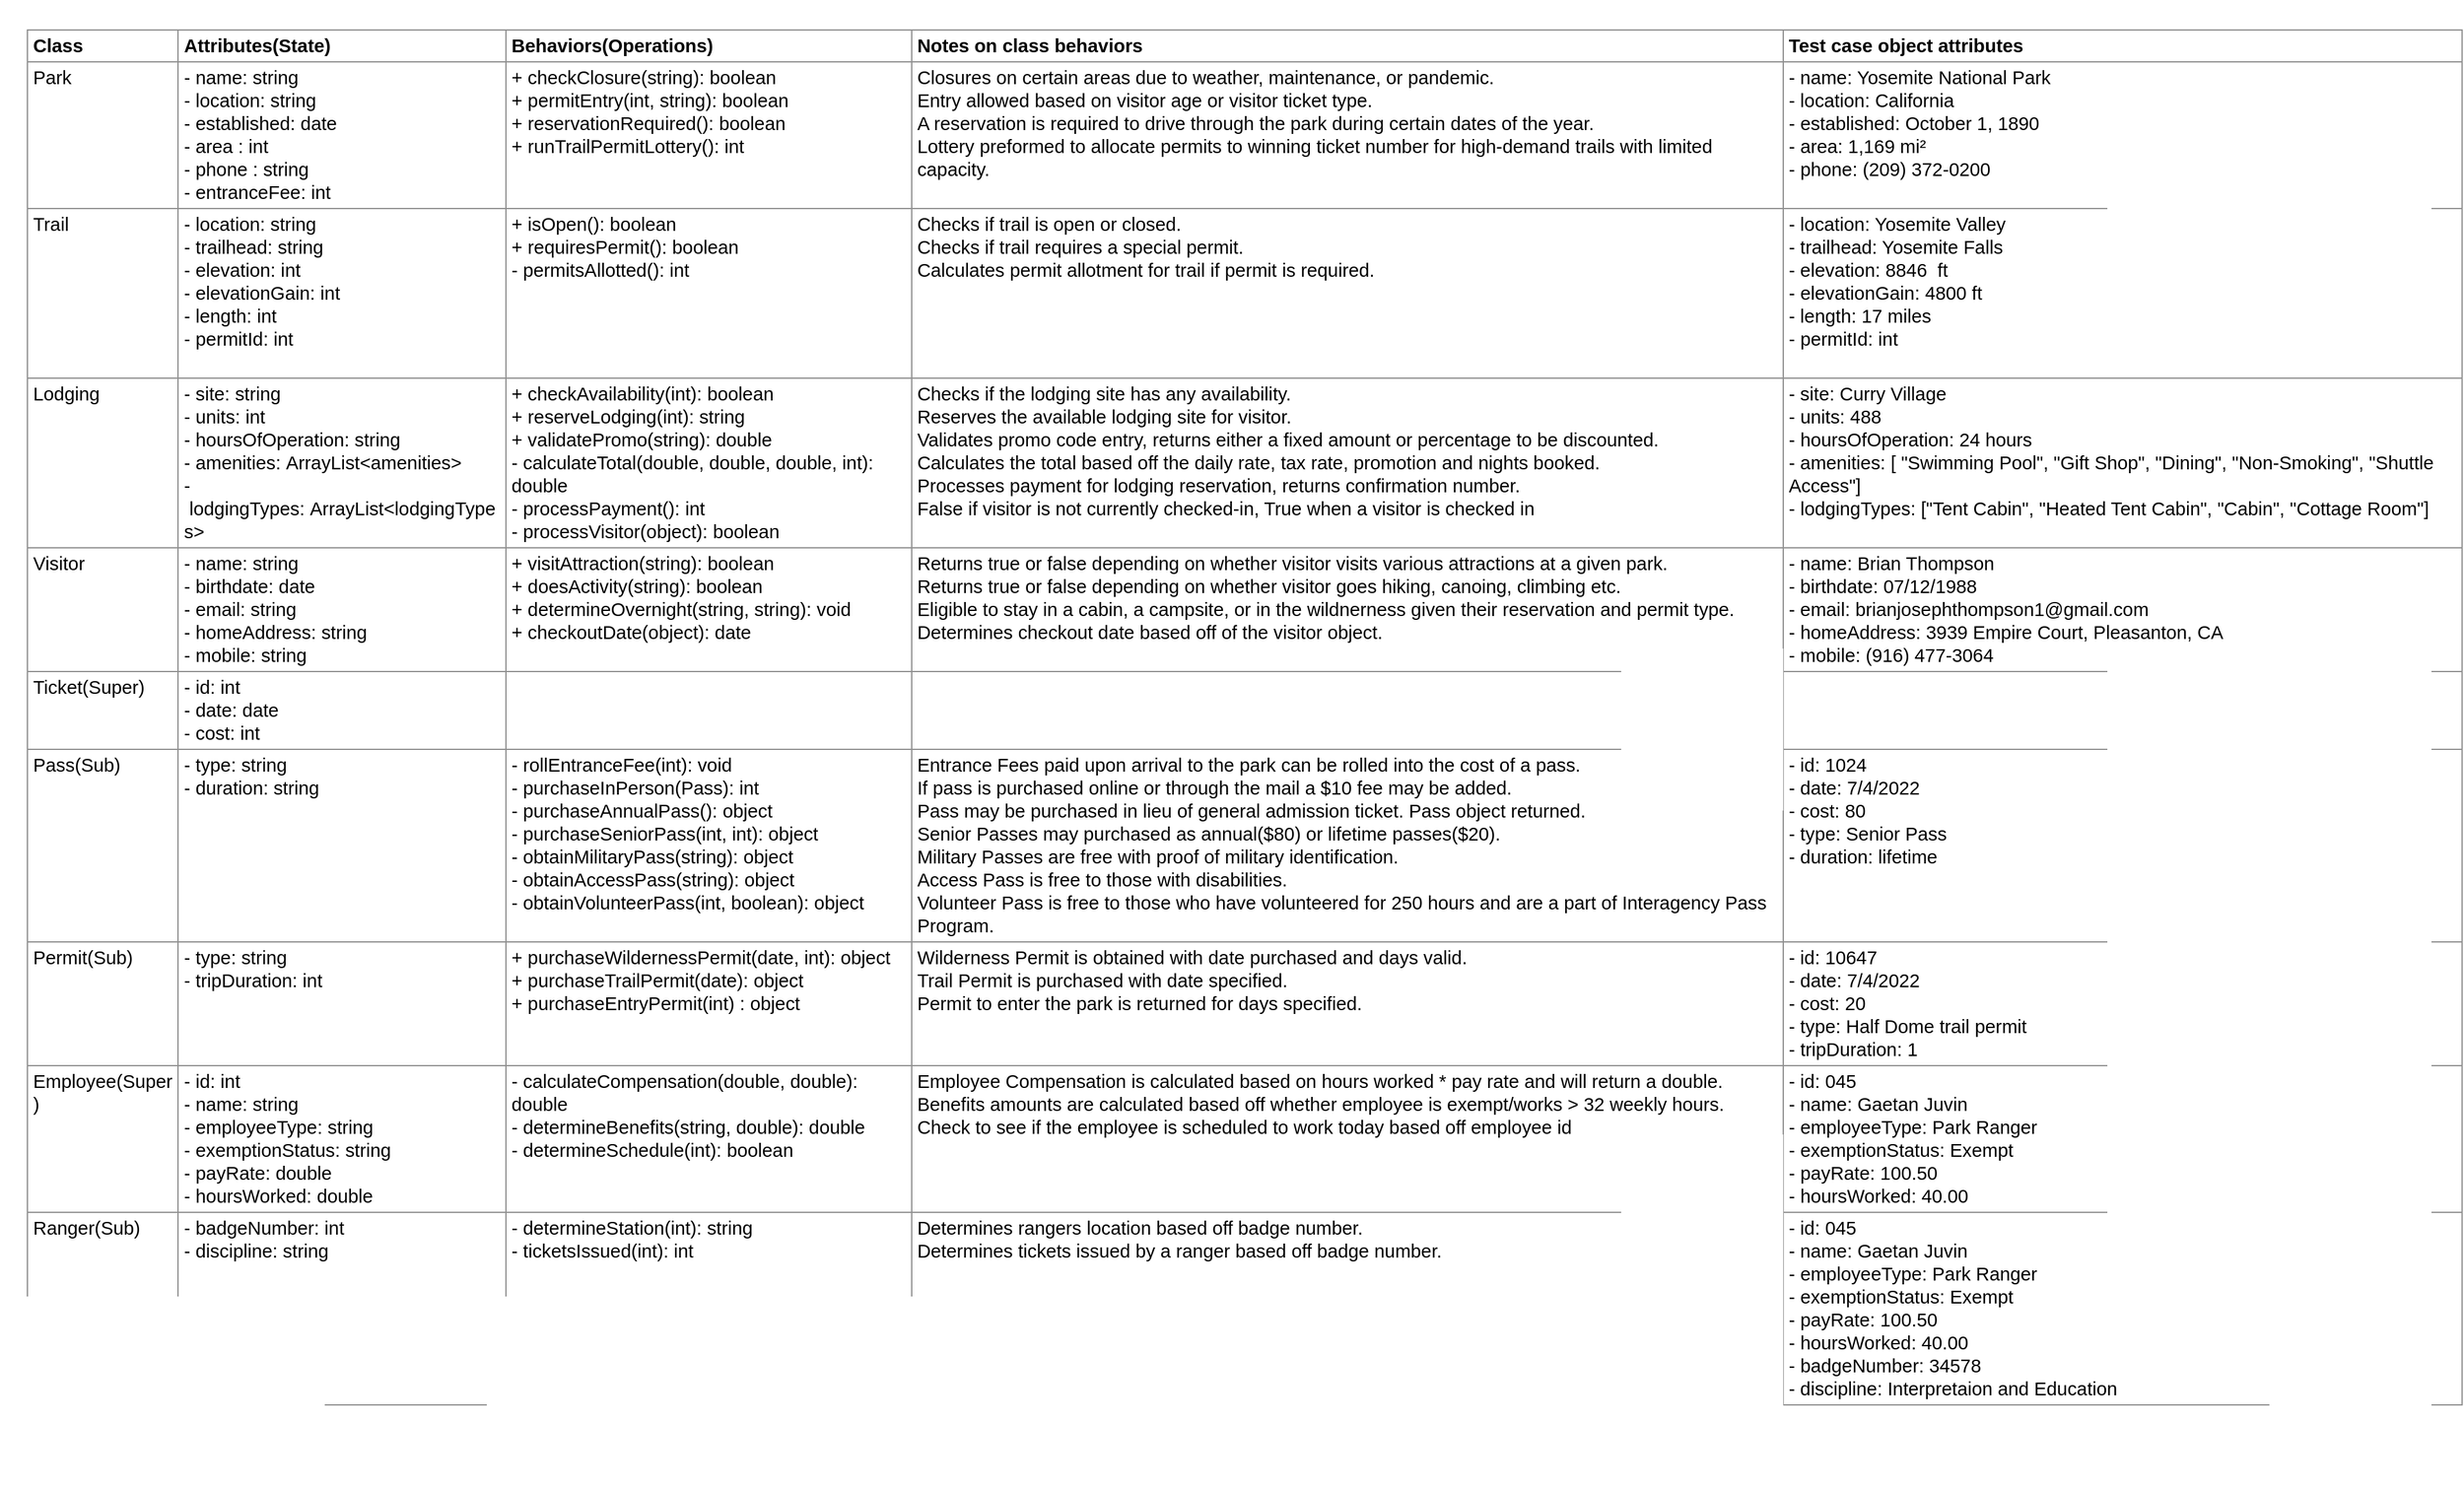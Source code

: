 <mxfile version="17.1.1" type="github">
  <diagram id="xo2fX1VFMxJcQtLQx8Rf" name="Page-1">
    <mxGraphModel dx="2574" dy="2278" grid="0" gridSize="10" guides="1" tooltips="1" connect="1" arrows="1" fold="1" page="1" pageScale="1" pageWidth="1169" pageHeight="827" math="0" shadow="0">
      <root>
        <mxCell id="0" />
        <mxCell id="1" parent="0" />
        <mxCell id="XblTlbUYGP9zrJagKIBo-2" value="&lt;div class=&quot;OutlineElement Ltr  BCX0 SCXO29638094&quot; style=&quot;margin: 0px ; padding: 0px ; overflow: visible ; cursor: text ; clear: both ; position: relative ; direction: ltr ; color: rgb(0 , 0 , 0) ; font-family: &amp;#34;segoe ui&amp;#34; , &amp;#34;segoe ui web&amp;#34; , &amp;#34;arial&amp;#34; , &amp;#34;verdana&amp;#34; , sans-serif ; font-size: 12px ; font-style: normal ; font-weight: 400 ; letter-spacing: normal ; text-indent: 0px ; text-transform: none ; word-spacing: 0px ; background-color: rgb(255 , 255 , 255)&quot;&gt;&lt;p class=&quot;Paragraph SCXO29638094 BCX0&quot; lang=&quot;EN-US&quot; style=&quot;margin: 0px ; padding: 0px ; overflow-wrap: break-word ; font-weight: normal ; font-style: normal ; vertical-align: baseline ; background-color: transparent ; text-align: left&quot;&gt;&lt;br&gt;&lt;/p&gt;&lt;/div&gt;&lt;div class=&quot;OutlineElement Ltr  BCX0 SCXO29638094&quot; style=&quot;margin: 0px ; padding: 0px ; overflow: visible ; cursor: text ; clear: both ; position: relative ; direction: ltr ; color: rgb(0 , 0 , 0) ; font-family: &amp;#34;segoe ui&amp;#34; , &amp;#34;segoe ui web&amp;#34; , &amp;#34;arial&amp;#34; , &amp;#34;verdana&amp;#34; , sans-serif ; font-size: 12px ; font-style: normal ; font-weight: 400 ; letter-spacing: normal ; text-indent: 0px ; text-transform: none ; word-spacing: 0px ; background-color: rgb(255 , 255 , 255)&quot;&gt;&lt;div class=&quot;TableContainer SCXO29638094 BCX0&quot; style=&quot;margin: 2px 0px 2px -5px ; padding: 0px ; overflow: visible ; position: relative&quot;&gt;&lt;div id=&quot;{72bb15c1-db4f-47a7-a9a8-eae74c3182cc}{134}&quot; class=&quot;WACAltTextDescribedBy SCXO29638094 BCX0&quot; style=&quot;margin: 0px ; padding: 0px ; position: absolute ; visibility: hidden ; z-index: -100&quot;&gt;&lt;/div&gt;&lt;table class=&quot;Table Border SCXO29638094 BCX0&quot; border=&quot;1&quot; style=&quot;margin: 0px ; padding: 0px ; overflow: visible ; border-collapse: collapse ; empty-cells: show ; position: relative ; min-width: 0px&quot;&gt;&lt;tbody class=&quot;SCXO29638094 BCX0&quot; style=&quot;margin: 0px ; padding: 0px&quot;&gt;&lt;tr class=&quot;TableRow SCXO29638094 BCX0&quot; style=&quot;margin: 0px ; padding: 0px ; overflow: visible ; height: auto&quot;&gt;&lt;td class=&quot;SCXO29638094 BCX0&quot; style=&quot;margin: 0px ; padding: 3px 0px ; vertical-align: top ; overflow: visible ; word-break: break-word ; border: 1px solid rgb(144 , 144 , 144) ; background-color: transparent&quot;&gt;&lt;div class=&quot;TableCellContent SCXO29638094 BCX0&quot; style=&quot;margin: 0px ; padding: 0px 4px&quot;&gt;&lt;div class=&quot;OutlineElement Ltr  BCX0 SCXO29638094&quot; style=&quot;margin: 0px ; padding: 0px ; overflow: visible ; cursor: text ; clear: both ; position: relative ; direction: ltr&quot;&gt;&lt;p class=&quot;Paragraph SCXO29638094 BCX0&quot; lang=&quot;EN-US&quot; style=&quot;margin: 0px ; padding: 0px ; overflow-wrap: break-word ; font-weight: normal ; font-style: normal ; vertical-align: baseline ; background-color: transparent ; text-align: left&quot;&gt;&lt;span class=&quot;TextRun SCXO29638094 BCX0&quot; lang=&quot;EN-US&quot; style=&quot;margin: 0px ; padding: 0px ; font-weight: bold ; font-size: 11pt ; font-family: &amp;#34;calibri&amp;#34; , &amp;#34;calibri_msfontservice&amp;#34; , sans-serif ; line-height: 18px&quot;&gt;&lt;span class=&quot;NormalTextRun SCXO29638094 BCX0&quot; style=&quot;margin: 0px ; padding: 0px ; background-color: inherit&quot;&gt;Class&lt;/span&gt;&lt;/span&gt;&lt;span class=&quot;EOP SCXO29638094 BCX0&quot; style=&quot;margin: 0px ; padding: 0px ; font-size: 11pt ; line-height: 18px ; font-family: &amp;#34;calibri&amp;#34; , &amp;#34;calibri_msfontservice&amp;#34; , sans-serif&quot;&gt;&amp;nbsp;&lt;/span&gt;&lt;/p&gt;&lt;/div&gt;&lt;/div&gt;&lt;/td&gt;&lt;td class=&quot;SCXO29638094 BCX0&quot; style=&quot;margin: 0px ; padding: 3px 0px ; vertical-align: top ; overflow: visible ; word-break: break-word ; border: 1px solid rgb(144 , 144 , 144) ; background-color: transparent&quot;&gt;&lt;div class=&quot;TableCellContent SCXO29638094 BCX0&quot; style=&quot;margin: 0px ; padding: 0px 4px&quot;&gt;&lt;div class=&quot;OutlineElement Ltr  BCX0 SCXO29638094&quot; style=&quot;margin: 0px ; padding: 0px ; overflow: visible ; cursor: text ; clear: both ; position: relative ; direction: ltr&quot;&gt;&lt;p class=&quot;Paragraph SCXO29638094 BCX0&quot; lang=&quot;EN-US&quot; style=&quot;margin: 0px ; padding: 0px ; overflow-wrap: break-word ; font-weight: normal ; font-style: normal ; vertical-align: baseline ; background-color: transparent ; text-align: left&quot;&gt;&lt;span class=&quot;TextRun SCXO29638094 BCX0&quot; lang=&quot;EN-US&quot; style=&quot;margin: 0px ; padding: 0px ; font-weight: bold ; font-size: 11pt ; font-family: &amp;#34;calibri&amp;#34; , &amp;#34;calibri_msfontservice&amp;#34; , sans-serif ; line-height: 18px&quot;&gt;&lt;span class=&quot;NormalTextRun SCXO29638094 BCX0&quot; style=&quot;margin: 0px ; padding: 0px ; background-color: inherit&quot;&gt;Attributes(State)&lt;/span&gt;&lt;/span&gt;&lt;span class=&quot;EOP SCXO29638094 BCX0&quot; style=&quot;margin: 0px ; padding: 0px ; font-size: 11pt ; line-height: 18px ; font-family: &amp;#34;calibri&amp;#34; , &amp;#34;calibri_msfontservice&amp;#34; , sans-serif&quot;&gt;&amp;nbsp;&lt;/span&gt;&lt;/p&gt;&lt;/div&gt;&lt;/div&gt;&lt;/td&gt;&lt;td class=&quot;SCXO29638094 BCX0&quot; style=&quot;margin: 0px ; padding: 3px 0px ; vertical-align: top ; overflow: visible ; word-break: break-word ; border: 1px solid rgb(144 , 144 , 144) ; background-color: transparent&quot;&gt;&lt;div class=&quot;TableCellContent SCXO29638094 BCX0&quot; style=&quot;margin: 0px ; padding: 0px 4px&quot;&gt;&lt;div class=&quot;OutlineElement Ltr  BCX0 SCXO29638094&quot; style=&quot;margin: 0px ; padding: 0px ; overflow: visible ; cursor: text ; clear: both ; position: relative ; direction: ltr&quot;&gt;&lt;p class=&quot;Paragraph SCXO29638094 BCX0&quot; lang=&quot;EN-US&quot; style=&quot;margin: 0px ; padding: 0px ; overflow-wrap: break-word ; font-weight: normal ; font-style: normal ; vertical-align: baseline ; background-color: transparent ; text-align: left&quot;&gt;&lt;span class=&quot;TextRun SCXO29638094 BCX0&quot; lang=&quot;EN-US&quot; style=&quot;margin: 0px ; padding: 0px ; font-weight: bold ; font-size: 11pt ; font-family: &amp;#34;calibri&amp;#34; , &amp;#34;calibri_msfontservice&amp;#34; , sans-serif ; line-height: 18px&quot;&gt;&lt;span class=&quot;NormalTextRun SCXO29638094 BCX0&quot; style=&quot;margin: 0px ; padding: 0px ; background-color: inherit&quot;&gt;Behaviors(Operations)&lt;/span&gt;&lt;/span&gt;&lt;span class=&quot;EOP SCXO29638094 BCX0&quot; style=&quot;margin: 0px ; padding: 0px ; font-size: 11pt ; line-height: 18px ; font-family: &amp;#34;calibri&amp;#34; , &amp;#34;calibri_msfontservice&amp;#34; , sans-serif&quot;&gt;&amp;nbsp;&lt;/span&gt;&lt;/p&gt;&lt;/div&gt;&lt;/div&gt;&lt;/td&gt;&lt;td class=&quot;SCXO29638094 BCX0&quot; style=&quot;margin: 0px ; padding: 3px 0px ; vertical-align: top ; overflow: visible ; word-break: break-word ; border: 1px solid rgb(144 , 144 , 144) ; background-color: transparent&quot;&gt;&lt;div class=&quot;TableCellContent SCXO29638094 BCX0&quot; style=&quot;margin: 0px ; padding: 0px 4px&quot;&gt;&lt;div class=&quot;OutlineElement Ltr  BCX0 SCXO29638094&quot; style=&quot;margin: 0px ; padding: 0px ; overflow: visible ; cursor: text ; clear: both ; position: relative ; direction: ltr&quot;&gt;&lt;p class=&quot;Paragraph SCXO29638094 BCX0&quot; lang=&quot;EN-US&quot; style=&quot;margin: 0px ; padding: 0px ; overflow-wrap: break-word ; font-weight: normal ; font-style: normal ; vertical-align: baseline ; background-color: transparent ; text-align: left&quot;&gt;&lt;span class=&quot;TextRun SCXO29638094 BCX0&quot; lang=&quot;EN-US&quot; style=&quot;margin: 0px ; padding: 0px ; font-weight: bold ; font-size: 11pt ; font-family: &amp;#34;calibri&amp;#34; , &amp;#34;calibri_msfontservice&amp;#34; , sans-serif ; line-height: 18px&quot;&gt;&lt;span class=&quot;NormalTextRun SCXO29638094 BCX0&quot; style=&quot;margin: 0px ; padding: 0px ; background-color: inherit&quot;&gt;Notes on class behaviors&lt;/span&gt;&lt;/span&gt;&lt;span class=&quot;EOP SCXO29638094 BCX0&quot; style=&quot;margin: 0px ; padding: 0px ; font-size: 11pt ; line-height: 18px ; font-family: &amp;#34;calibri&amp;#34; , &amp;#34;calibri_msfontservice&amp;#34; , sans-serif&quot;&gt;&amp;nbsp;&lt;/span&gt;&lt;/p&gt;&lt;/div&gt;&lt;/div&gt;&lt;/td&gt;&lt;td class=&quot;SCXO29638094 BCX0&quot; style=&quot;margin: 0px ; padding: 3px 0px ; vertical-align: top ; overflow: visible ; word-break: break-word ; border: 1px solid rgb(144 , 144 , 144) ; background-color: transparent&quot;&gt;&lt;div class=&quot;TableCellContent SCXO29638094 BCX0&quot; style=&quot;margin: 0px ; padding: 0px 4px&quot;&gt;&lt;div class=&quot;OutlineElement Ltr  BCX0 SCXO29638094&quot; style=&quot;margin: 0px ; padding: 0px ; overflow: visible ; cursor: text ; clear: both ; position: relative ; direction: ltr&quot;&gt;&lt;p class=&quot;Paragraph SCXO29638094 BCX0&quot; lang=&quot;EN-US&quot; style=&quot;margin: 0px ; padding: 0px ; overflow-wrap: break-word ; font-weight: normal ; font-style: normal ; vertical-align: baseline ; background-color: transparent ; text-align: left&quot;&gt;&lt;span class=&quot;TextRun SCXO29638094 BCX0&quot; lang=&quot;EN-US&quot; style=&quot;margin: 0px ; padding: 0px ; font-weight: bold ; font-size: 11pt ; font-family: &amp;#34;calibri&amp;#34; , &amp;#34;calibri_msfontservice&amp;#34; , sans-serif ; line-height: 18px&quot;&gt;&lt;span class=&quot;NormalTextRun SCXO29638094 BCX0&quot; style=&quot;margin: 0px ; padding: 0px ; background-color: inherit&quot;&gt;Test case object attributes&lt;/span&gt;&lt;/span&gt;&lt;span class=&quot;EOP SCXO29638094 BCX0&quot; style=&quot;margin: 0px ; padding: 0px ; font-size: 11pt ; line-height: 18px ; font-family: &amp;#34;calibri&amp;#34; , &amp;#34;calibri_msfontservice&amp;#34; , sans-serif&quot;&gt;&amp;nbsp;&lt;/span&gt;&lt;/p&gt;&lt;/div&gt;&lt;/div&gt;&lt;/td&gt;&lt;/tr&gt;&lt;tr class=&quot;TableRow SCXO29638094 BCX0&quot; style=&quot;margin: 0px ; padding: 0px ; overflow: visible ; height: auto&quot;&gt;&lt;td class=&quot;SCXO29638094 BCX0&quot; style=&quot;margin: 0px ; padding: 3px 0px ; vertical-align: top ; overflow: visible ; word-break: break-word ; border: 1px solid rgb(144 , 144 , 144) ; background-color: transparent&quot;&gt;&lt;div class=&quot;TableCellContent SCXO29638094 BCX0&quot; style=&quot;margin: 0px ; padding: 0px 4px&quot;&gt;&lt;div class=&quot;OutlineElement Ltr  BCX0 SCXO29638094&quot; style=&quot;margin: 0px ; padding: 0px ; overflow: visible ; cursor: text ; clear: both ; position: relative ; direction: ltr&quot;&gt;&lt;p class=&quot;Paragraph SCXO29638094 BCX0&quot; lang=&quot;EN-US&quot; style=&quot;margin: 0px ; padding: 0px ; overflow-wrap: break-word ; font-weight: normal ; font-style: normal ; vertical-align: baseline ; background-color: transparent ; text-align: left&quot;&gt;&lt;span class=&quot;TextRun SCXO29638094 BCX0&quot; lang=&quot;EN-US&quot; style=&quot;margin: 0px ; padding: 0px ; font-weight: normal ; font-size: 11pt ; font-family: &amp;#34;calibri&amp;#34; , &amp;#34;calibri_msfontservice&amp;#34; , sans-serif ; line-height: 18px&quot;&gt;&lt;span class=&quot;NormalTextRun SCXO29638094 BCX0&quot; style=&quot;margin: 0px ; padding: 0px ; background-color: inherit&quot;&gt;Park&lt;/span&gt;&lt;/span&gt;&lt;span class=&quot;EOP SCXO29638094 BCX0&quot; style=&quot;margin: 0px ; padding: 0px ; font-size: 11pt ; line-height: 18px ; font-family: &amp;#34;calibri&amp;#34; , &amp;#34;calibri_msfontservice&amp;#34; , sans-serif&quot;&gt;&amp;nbsp;&lt;/span&gt;&lt;/p&gt;&lt;/div&gt;&lt;/div&gt;&lt;/td&gt;&lt;td class=&quot;SCXO29638094 BCX0&quot; style=&quot;margin: 0px ; padding: 3px 0px ; vertical-align: top ; overflow: visible ; word-break: break-word ; border: 1px solid rgb(144 , 144 , 144) ; background-color: transparent&quot;&gt;&lt;div class=&quot;TableCellContent SCXO29638094 BCX0&quot; style=&quot;margin: 0px ; padding: 0px 4px&quot;&gt;&lt;div class=&quot;OutlineElement Ltr  BCX0 SCXO29638094&quot; style=&quot;margin: 0px ; padding: 0px ; overflow: visible ; cursor: text ; clear: both ; position: relative ; direction: ltr&quot;&gt;&lt;p class=&quot;Paragraph SCXO29638094 BCX0&quot; lang=&quot;EN-US&quot; style=&quot;margin: 0px ; padding: 0px ; overflow-wrap: break-word ; font-weight: normal ; font-style: normal ; vertical-align: baseline ; background-color: transparent ; text-align: left&quot;&gt;&lt;span class=&quot;TextRun SCXO29638094 BCX0&quot; lang=&quot;EN-US&quot; style=&quot;margin: 0px ; padding: 0px ; font-weight: normal ; font-size: 11pt ; font-family: &amp;#34;calibri&amp;#34; , &amp;#34;calibri_msfontservice&amp;#34; , sans-serif ; line-height: 18px&quot;&gt;&lt;span class=&quot;NormalTextRun SCXO29638094 BCX0&quot; style=&quot;margin: 0px ; padding: 0px ; background-color: inherit&quot;&gt;- name: string&lt;/span&gt;&lt;/span&gt;&lt;span class=&quot;EOP SCXO29638094 BCX0&quot; style=&quot;margin: 0px ; padding: 0px ; font-size: 11pt ; line-height: 18px ; font-family: &amp;#34;calibri&amp;#34; , &amp;#34;calibri_msfontservice&amp;#34; , sans-serif&quot;&gt;&amp;nbsp;&lt;/span&gt;&lt;/p&gt;&lt;/div&gt;&lt;div class=&quot;OutlineElement Ltr  BCX0 SCXO29638094&quot; style=&quot;margin: 0px ; padding: 0px ; overflow: visible ; cursor: text ; clear: both ; position: relative ; direction: ltr&quot;&gt;&lt;p class=&quot;Paragraph SCXO29638094 BCX0&quot; lang=&quot;EN-US&quot; style=&quot;margin: 0px ; padding: 0px ; overflow-wrap: break-word ; font-weight: normal ; font-style: normal ; vertical-align: baseline ; background-color: transparent ; text-align: left&quot;&gt;&lt;span class=&quot;TextRun SCXO29638094 BCX0&quot; lang=&quot;EN-US&quot; style=&quot;margin: 0px ; padding: 0px ; font-weight: normal ; font-size: 11pt ; font-family: &amp;#34;calibri&amp;#34; , &amp;#34;calibri_msfontservice&amp;#34; , sans-serif ; line-height: 18px&quot;&gt;&lt;span class=&quot;NormalTextRun SCXO29638094 BCX0&quot; style=&quot;margin: 0px ; padding: 0px ; background-color: inherit&quot;&gt;- location: string&amp;nbsp;&lt;/span&gt;&lt;/span&gt;&lt;span class=&quot;EOP SCXO29638094 BCX0&quot; style=&quot;margin: 0px ; padding: 0px ; font-size: 11pt ; line-height: 18px ; font-family: &amp;#34;calibri&amp;#34; , &amp;#34;calibri_msfontservice&amp;#34; , sans-serif&quot;&gt;&amp;nbsp;&lt;/span&gt;&lt;/p&gt;&lt;/div&gt;&lt;div class=&quot;OutlineElement Ltr  BCX0 SCXO29638094&quot; style=&quot;margin: 0px ; padding: 0px ; overflow: visible ; cursor: text ; clear: both ; position: relative ; direction: ltr&quot;&gt;&lt;p class=&quot;Paragraph SCXO29638094 BCX0&quot; lang=&quot;EN-US&quot; style=&quot;margin: 0px ; padding: 0px ; overflow-wrap: break-word ; font-weight: normal ; font-style: normal ; vertical-align: baseline ; background-color: transparent ; text-align: left&quot;&gt;&lt;span class=&quot;TextRun SCXO29638094 BCX0&quot; lang=&quot;EN-US&quot; style=&quot;margin: 0px ; padding: 0px ; font-weight: normal ; font-size: 11pt ; font-family: &amp;#34;calibri&amp;#34; , &amp;#34;calibri_msfontservice&amp;#34; , sans-serif ; line-height: 18px&quot;&gt;&lt;span class=&quot;NormalTextRun SCXO29638094 BCX0&quot; style=&quot;margin: 0px ; padding: 0px ; background-color: inherit&quot;&gt;- established: date&lt;/span&gt;&lt;/span&gt;&lt;span class=&quot;EOP SCXO29638094 BCX0&quot; style=&quot;margin: 0px ; padding: 0px ; font-size: 11pt ; line-height: 18px ; font-family: &amp;#34;calibri&amp;#34; , &amp;#34;calibri_msfontservice&amp;#34; , sans-serif&quot;&gt;&amp;nbsp;&lt;/span&gt;&lt;/p&gt;&lt;/div&gt;&lt;div class=&quot;OutlineElement Ltr  BCX0 SCXO29638094&quot; style=&quot;margin: 0px ; padding: 0px ; overflow: visible ; cursor: text ; clear: both ; position: relative ; direction: ltr&quot;&gt;&lt;p class=&quot;Paragraph SCXO29638094 BCX0&quot; lang=&quot;EN-US&quot; style=&quot;margin: 0px ; padding: 0px ; overflow-wrap: break-word ; font-weight: normal ; font-style: normal ; vertical-align: baseline ; background-color: transparent ; text-align: left&quot;&gt;&lt;span class=&quot;TextRun SCXO29638094 BCX0&quot; lang=&quot;EN-US&quot; style=&quot;margin: 0px ; padding: 0px ; font-weight: normal ; font-size: 11pt ; font-family: &amp;#34;calibri&amp;#34; , &amp;#34;calibri_msfontservice&amp;#34; , sans-serif ; line-height: 18px&quot;&gt;&lt;span class=&quot;NormalTextRun SCXO29638094 BCX0&quot; style=&quot;margin: 0px ; padding: 0px ; background-color: inherit&quot;&gt;- area : int&lt;/span&gt;&lt;/span&gt;&lt;span class=&quot;EOP SCXO29638094 BCX0&quot; style=&quot;margin: 0px ; padding: 0px ; font-size: 11pt ; line-height: 18px ; font-family: &amp;#34;calibri&amp;#34; , &amp;#34;calibri_msfontservice&amp;#34; , sans-serif&quot;&gt;&amp;nbsp;&lt;/span&gt;&lt;/p&gt;&lt;/div&gt;&lt;div class=&quot;OutlineElement Ltr  BCX0 SCXO29638094&quot; style=&quot;margin: 0px ; padding: 0px ; overflow: visible ; cursor: text ; clear: both ; position: relative ; direction: ltr&quot;&gt;&lt;p class=&quot;Paragraph SCXO29638094 BCX0&quot; lang=&quot;EN-US&quot; style=&quot;margin: 0px ; padding: 0px ; overflow-wrap: break-word ; font-weight: normal ; font-style: normal ; vertical-align: baseline ; background-color: transparent ; text-align: left&quot;&gt;&lt;span class=&quot;TextRun SCXO29638094 BCX0&quot; lang=&quot;EN-US&quot; style=&quot;margin: 0px ; padding: 0px ; font-weight: normal ; font-size: 11pt ; font-family: &amp;#34;calibri&amp;#34; , &amp;#34;calibri_msfontservice&amp;#34; , sans-serif ; line-height: 18px&quot;&gt;&lt;span class=&quot;NormalTextRun SCXO29638094 BCX0&quot; style=&quot;margin: 0px ; padding: 0px ; background-color: inherit&quot;&gt;- phone : string&lt;/span&gt;&lt;/span&gt;&lt;span class=&quot;EOP SCXO29638094 BCX0&quot; style=&quot;margin: 0px ; padding: 0px ; font-size: 11pt ; line-height: 18px ; font-family: &amp;#34;calibri&amp;#34; , &amp;#34;calibri_msfontservice&amp;#34; , sans-serif&quot;&gt;&amp;nbsp;&lt;/span&gt;&lt;/p&gt;&lt;/div&gt;&lt;div class=&quot;OutlineElement Ltr  BCX0 SCXO29638094&quot; style=&quot;margin: 0px ; padding: 0px ; overflow: visible ; cursor: text ; clear: both ; position: relative ; direction: ltr&quot;&gt;&lt;p class=&quot;Paragraph SCXO29638094 BCX0&quot; lang=&quot;EN-US&quot; style=&quot;margin: 0px ; padding: 0px ; overflow-wrap: break-word ; font-weight: normal ; font-style: normal ; vertical-align: baseline ; background-color: transparent ; text-align: left&quot;&gt;&lt;span class=&quot;TextRun SCXO29638094 BCX0&quot; lang=&quot;EN-US&quot; style=&quot;margin: 0px ; padding: 0px ; font-weight: normal ; font-size: 11pt ; font-family: &amp;#34;calibri&amp;#34; , &amp;#34;calibri_msfontservice&amp;#34; , sans-serif ; line-height: 18px&quot;&gt;&lt;span class=&quot;NormalTextRun SCXO29638094 BCX0&quot; style=&quot;margin: 0px ; padding: 0px ; background-color: inherit&quot;&gt;-&lt;span&gt;&amp;nbsp;&lt;/span&gt;&lt;/span&gt;&lt;span class=&quot;NormalTextRun SCXO29638094 BCX0&quot; style=&quot;margin: 0px ; padding: 0px ; background-color: inherit&quot;&gt;entranceFee&lt;/span&gt;&lt;span class=&quot;NormalTextRun SCXO29638094 BCX0&quot; style=&quot;margin: 0px ; padding: 0px ; background-color: inherit&quot;&gt;: int&lt;/span&gt;&lt;/span&gt;&lt;span class=&quot;EOP SCXO29638094 BCX0&quot; style=&quot;margin: 0px ; padding: 0px ; font-size: 11pt ; line-height: 18px ; font-family: &amp;#34;calibri&amp;#34; , &amp;#34;calibri_msfontservice&amp;#34; , sans-serif&quot;&gt;&amp;nbsp;&lt;/span&gt;&lt;/p&gt;&lt;/div&gt;&lt;/div&gt;&lt;/td&gt;&lt;td class=&quot;SCXO29638094 BCX0&quot; style=&quot;margin: 0px ; padding: 3px 0px ; vertical-align: top ; overflow: visible ; word-break: break-word ; border: 1px solid rgb(144 , 144 , 144) ; background-color: transparent&quot;&gt;&lt;div class=&quot;TableCellContent SCXO29638094 BCX0&quot; style=&quot;margin: 0px ; padding: 0px 4px&quot;&gt;&lt;div class=&quot;OutlineElement Ltr  BCX0 SCXO29638094&quot; style=&quot;margin: 0px ; padding: 0px ; overflow: visible ; cursor: text ; clear: both ; position: relative ; direction: ltr&quot;&gt;&lt;p class=&quot;Paragraph SCXO29638094 BCX0&quot; lang=&quot;EN-US&quot; style=&quot;margin: 0px ; padding: 0px ; overflow-wrap: break-word ; font-weight: normal ; font-style: normal ; vertical-align: baseline ; background-color: transparent ; text-align: left&quot;&gt;&lt;span class=&quot;TextRun SCXO29638094 BCX0&quot; lang=&quot;EN-US&quot; style=&quot;margin: 0px ; padding: 0px ; font-weight: normal ; font-size: 11pt ; font-family: &amp;#34;calibri&amp;#34; , &amp;#34;calibri_msfontservice&amp;#34; , sans-serif ; line-height: 18px&quot;&gt;&lt;span class=&quot;NormalTextRun SCXO29638094 BCX0&quot; style=&quot;margin: 0px ; padding: 0px ; background-color: inherit&quot;&gt;+&lt;span&gt;&amp;nbsp;&lt;/span&gt;&lt;/span&gt;&lt;/span&gt;&lt;span class=&quot;TextRun SCXO29638094 BCX0&quot; lang=&quot;EN-US&quot; style=&quot;margin: 0px ; padding: 0px ; font-weight: normal ; font-size: 11pt ; font-family: &amp;#34;calibri&amp;#34; , &amp;#34;calibri_msfontservice&amp;#34; , sans-serif ; line-height: 18px&quot;&gt;&lt;span class=&quot;NormalTextRun SCXO29638094 BCX0&quot; style=&quot;margin: 0px ; padding: 0px ; background-color: inherit&quot;&gt;checkClosure&lt;/span&gt;&lt;/span&gt;&lt;span class=&quot;TextRun SCXO29638094 BCX0&quot; lang=&quot;EN-US&quot; style=&quot;margin: 0px ; padding: 0px ; font-weight: normal ; font-size: 11pt ; font-family: &amp;#34;calibri&amp;#34; , &amp;#34;calibri_msfontservice&amp;#34; , sans-serif ; line-height: 18px&quot;&gt;&lt;span class=&quot;NormalTextRun SCXO29638094 BCX0&quot; style=&quot;margin: 0px ; padding: 0px ; background-color: inherit&quot;&gt;(string):&lt;span&gt;&amp;nbsp;&lt;/span&gt;&lt;/span&gt;&lt;span class=&quot;NormalTextRun SCXO29638094 BCX0&quot; style=&quot;margin: 0px ; padding: 0px ; background-color: inherit&quot;&gt;boolean&lt;/span&gt;&lt;/span&gt;&lt;span class=&quot;EOP SCXO29638094 BCX0&quot; style=&quot;margin: 0px ; padding: 0px ; font-size: 11pt ; line-height: 18px ; font-family: &amp;#34;calibri&amp;#34; , &amp;#34;calibri_msfontservice&amp;#34; , sans-serif&quot;&gt;&amp;nbsp;&lt;/span&gt;&lt;/p&gt;&lt;/div&gt;&lt;div class=&quot;OutlineElement Ltr  BCX0 SCXO29638094&quot; style=&quot;margin: 0px ; padding: 0px ; overflow: visible ; cursor: text ; clear: both ; position: relative ; direction: ltr&quot;&gt;&lt;p class=&quot;Paragraph SCXO29638094 BCX0&quot; lang=&quot;EN-US&quot; style=&quot;margin: 0px ; padding: 0px ; overflow-wrap: break-word ; font-weight: normal ; font-style: normal ; vertical-align: baseline ; background-color: transparent ; text-align: left&quot;&gt;&lt;span class=&quot;TextRun SCXO29638094 BCX0&quot; lang=&quot;EN-US&quot; style=&quot;margin: 0px ; padding: 0px ; font-weight: normal ; font-size: 11pt ; font-family: &amp;#34;calibri&amp;#34; , &amp;#34;calibri_msfontservice&amp;#34; , sans-serif ; line-height: 18px&quot;&gt;&lt;span class=&quot;NormalTextRun SCXO29638094 BCX0&quot; style=&quot;margin: 0px ; padding: 0px ; background-color: inherit&quot;&gt;+&lt;span&gt;&amp;nbsp;&lt;/span&gt;&lt;/span&gt;&lt;span class=&quot;NormalTextRun SCXO29638094 BCX0&quot; style=&quot;margin: 0px ; padding: 0px ; background-color: inherit&quot;&gt;permitEntry&lt;/span&gt;&lt;span class=&quot;NormalTextRun SCXO29638094 BCX0&quot; style=&quot;margin: 0px ; padding: 0px ; background-color: inherit&quot;&gt;(int, string):&lt;span&gt;&amp;nbsp;&lt;/span&gt;&lt;/span&gt;&lt;span class=&quot;NormalTextRun SCXO29638094 BCX0&quot; style=&quot;margin: 0px ; padding: 0px ; background-color: inherit&quot;&gt;boolean&lt;/span&gt;&lt;/span&gt;&lt;span class=&quot;EOP SCXO29638094 BCX0&quot; style=&quot;margin: 0px ; padding: 0px ; font-size: 11pt ; line-height: 18px ; font-family: &amp;#34;calibri&amp;#34; , &amp;#34;calibri_msfontservice&amp;#34; , sans-serif&quot;&gt;&amp;nbsp;&lt;/span&gt;&lt;/p&gt;&lt;/div&gt;&lt;div class=&quot;OutlineElement Ltr  BCX0 SCXO29638094&quot; style=&quot;margin: 0px ; padding: 0px ; overflow: visible ; cursor: text ; clear: both ; position: relative ; direction: ltr&quot;&gt;&lt;p class=&quot;Paragraph SCXO29638094 BCX0&quot; lang=&quot;EN-US&quot; style=&quot;margin: 0px ; padding: 0px ; overflow-wrap: break-word ; font-weight: normal ; font-style: normal ; vertical-align: baseline ; background-color: transparent ; text-align: left&quot;&gt;&lt;span class=&quot;TextRun SCXO29638094 BCX0&quot; lang=&quot;EN-US&quot; style=&quot;margin: 0px ; padding: 0px ; font-weight: normal ; font-size: 11pt ; font-family: &amp;#34;calibri&amp;#34; , &amp;#34;calibri_msfontservice&amp;#34; , sans-serif ; line-height: 18px&quot;&gt;&lt;span class=&quot;NormalTextRun SCXO29638094 BCX0&quot; style=&quot;margin: 0px ; padding: 0px ; background-color: inherit&quot;&gt;+&lt;span&gt;&amp;nbsp;&lt;/span&gt;&lt;/span&gt;&lt;span class=&quot;NormalTextRun SCXO29638094 BCX0&quot; style=&quot;margin: 0px ; padding: 0px ; background-color: inherit&quot;&gt;reservationRequired&lt;/span&gt;&lt;span class=&quot;NormalTextRun SCXO29638094 BCX0&quot; style=&quot;margin: 0px ; padding: 0px ; background-color: inherit&quot;&gt;():&lt;span&gt;&amp;nbsp;&lt;/span&gt;&lt;/span&gt;&lt;span class=&quot;NormalTextRun SCXO29638094 BCX0&quot; style=&quot;margin: 0px ; padding: 0px ; background-color: inherit&quot;&gt;boolean&lt;/span&gt;&lt;/span&gt;&lt;span class=&quot;EOP SCXO29638094 BCX0&quot; style=&quot;margin: 0px ; padding: 0px ; font-size: 11pt ; line-height: 18px ; font-family: &amp;#34;calibri&amp;#34; , &amp;#34;calibri_msfontservice&amp;#34; , sans-serif&quot;&gt;&amp;nbsp;&lt;/span&gt;&lt;/p&gt;&lt;/div&gt;&lt;div class=&quot;OutlineElement Ltr  BCX0 SCXO29638094&quot; style=&quot;margin: 0px ; padding: 0px ; overflow: visible ; cursor: text ; clear: both ; position: relative ; direction: ltr&quot;&gt;&lt;p class=&quot;Paragraph SCXO29638094 BCX0&quot; lang=&quot;EN-US&quot; style=&quot;margin: 0px ; padding: 0px ; overflow-wrap: break-word ; font-weight: normal ; font-style: normal ; vertical-align: baseline ; background-color: transparent ; text-align: left&quot;&gt;&lt;span class=&quot;TextRun SCXO29638094 BCX0&quot; lang=&quot;EN-US&quot; style=&quot;margin: 0px ; padding: 0px ; font-weight: normal ; font-size: 11pt ; font-family: &amp;#34;calibri&amp;#34; , &amp;#34;calibri_msfontservice&amp;#34; , sans-serif ; line-height: 18px&quot;&gt;&lt;span class=&quot;NormalTextRun SCXO29638094 BCX0&quot; style=&quot;margin: 0px ; padding: 0px ; background-color: inherit&quot;&gt;+&lt;span&gt;&amp;nbsp;&lt;/span&gt;&lt;/span&gt;&lt;span class=&quot;NormalTextRun SCXO29638094 BCX0&quot; style=&quot;margin: 0px ; padding: 0px ; background-color: inherit&quot;&gt;runTrailPermitLottery&lt;/span&gt;&lt;span class=&quot;NormalTextRun SCXO29638094 BCX0&quot; style=&quot;margin: 0px ; padding: 0px ; background-color: inherit&quot;&gt;(): int&lt;/span&gt;&lt;/span&gt;&lt;span class=&quot;EOP SCXO29638094 BCX0&quot; style=&quot;margin: 0px ; padding: 0px ; font-size: 11pt ; line-height: 18px ; font-family: &amp;#34;calibri&amp;#34; , &amp;#34;calibri_msfontservice&amp;#34; , sans-serif&quot;&gt;&amp;nbsp;&lt;/span&gt;&lt;/p&gt;&lt;/div&gt;&lt;/div&gt;&lt;/td&gt;&lt;td class=&quot;SCXO29638094 BCX0&quot; style=&quot;margin: 0px ; padding: 3px 0px ; vertical-align: top ; overflow: visible ; word-break: break-word ; border: 1px solid rgb(144 , 144 , 144) ; background-color: transparent&quot;&gt;&lt;div class=&quot;TableCellContent SCXO29638094 BCX0&quot; style=&quot;margin: 0px ; padding: 0px 4px&quot;&gt;&lt;div class=&quot;OutlineElement Ltr  BCX0 SCXO29638094&quot; style=&quot;margin: 0px ; padding: 0px ; overflow: visible ; cursor: text ; clear: both ; position: relative ; direction: ltr&quot;&gt;&lt;p class=&quot;Paragraph SCXO29638094 BCX0&quot; lang=&quot;EN-US&quot; style=&quot;margin: 0px ; padding: 0px ; overflow-wrap: break-word ; font-weight: normal ; font-style: normal ; vertical-align: baseline ; background-color: transparent ; text-align: left&quot;&gt;&lt;span class=&quot;TextRun SCXO29638094 BCX0&quot; lang=&quot;EN-US&quot; style=&quot;margin: 0px ; padding: 0px ; font-weight: normal ; font-size: 11pt ; font-family: &amp;#34;calibri&amp;#34; , &amp;#34;calibri_msfontservice&amp;#34; , sans-serif ; line-height: 18px&quot;&gt;&lt;span class=&quot;NormalTextRun SCXO29638094 BCX0&quot; style=&quot;margin: 0px ; padding: 0px ; background-color: inherit&quot;&gt;Closures on certain areas due to weather, maintenance, or pandemic.&lt;/span&gt;&lt;/span&gt;&lt;span class=&quot;EOP SCXO29638094 BCX0&quot; style=&quot;margin: 0px ; padding: 0px ; font-size: 11pt ; line-height: 18px ; font-family: &amp;#34;calibri&amp;#34; , &amp;#34;calibri_msfontservice&amp;#34; , sans-serif&quot;&gt;&amp;nbsp;&lt;/span&gt;&lt;/p&gt;&lt;/div&gt;&lt;div class=&quot;OutlineElement Ltr  BCX0 SCXO29638094&quot; style=&quot;margin: 0px ; padding: 0px ; overflow: visible ; cursor: text ; clear: both ; position: relative ; direction: ltr&quot;&gt;&lt;p class=&quot;Paragraph SCXO29638094 BCX0&quot; lang=&quot;EN-US&quot; style=&quot;margin: 0px ; padding: 0px ; overflow-wrap: break-word ; font-weight: normal ; font-style: normal ; vertical-align: baseline ; background-color: transparent ; text-align: left&quot;&gt;&lt;span class=&quot;TextRun SCXO29638094 BCX0&quot; lang=&quot;EN-US&quot; style=&quot;margin: 0px ; padding: 0px ; font-weight: normal ; font-size: 11pt ; font-family: &amp;#34;calibri&amp;#34; , &amp;#34;calibri_msfontservice&amp;#34; , sans-serif ; line-height: 18px&quot;&gt;&lt;span class=&quot;NormalTextRun SCXO29638094 BCX0&quot; style=&quot;margin: 0px ; padding: 0px ; background-color: inherit&quot;&gt;Entry allowed based on visitor age or visitor ticket type.&lt;/span&gt;&lt;/span&gt;&lt;span class=&quot;EOP SCXO29638094 BCX0&quot; style=&quot;margin: 0px ; padding: 0px ; font-size: 11pt ; line-height: 18px ; font-family: &amp;#34;calibri&amp;#34; , &amp;#34;calibri_msfontservice&amp;#34; , sans-serif&quot;&gt;&amp;nbsp;&lt;/span&gt;&lt;/p&gt;&lt;/div&gt;&lt;div class=&quot;OutlineElement Ltr  BCX0 SCXO29638094&quot; style=&quot;margin: 0px ; padding: 0px ; overflow: visible ; cursor: text ; clear: both ; position: relative ; direction: ltr&quot;&gt;&lt;p class=&quot;Paragraph SCXO29638094 BCX0&quot; lang=&quot;EN-US&quot; style=&quot;margin: 0px ; padding: 0px ; overflow-wrap: break-word ; font-weight: normal ; font-style: normal ; vertical-align: baseline ; background-color: transparent ; text-align: left&quot;&gt;&lt;span class=&quot;TextRun SCXO29638094 BCX0&quot; lang=&quot;EN-US&quot; style=&quot;margin: 0px ; padding: 0px ; font-weight: normal ; font-size: 11pt ; font-family: &amp;#34;calibri&amp;#34; , &amp;#34;calibri_msfontservice&amp;#34; , sans-serif ; line-height: 18px&quot;&gt;&lt;span class=&quot;NormalTextRun SCXO29638094 BCX0&quot; style=&quot;margin: 0px ; padding: 0px ; background-color: inherit&quot;&gt;A reservation is required to drive through the park during certain dates of the year.&lt;/span&gt;&lt;/span&gt;&lt;span class=&quot;EOP SCXO29638094 BCX0&quot; style=&quot;margin: 0px ; padding: 0px ; font-size: 11pt ; line-height: 18px ; font-family: &amp;#34;calibri&amp;#34; , &amp;#34;calibri_msfontservice&amp;#34; , sans-serif&quot;&gt;&amp;nbsp;&lt;/span&gt;&lt;/p&gt;&lt;/div&gt;&lt;div class=&quot;OutlineElement Ltr  BCX0 SCXO29638094&quot; style=&quot;margin: 0px ; padding: 0px ; overflow: visible ; cursor: text ; clear: both ; position: relative ; direction: ltr&quot;&gt;&lt;p class=&quot;Paragraph SCXO29638094 BCX0&quot; lang=&quot;EN-US&quot; style=&quot;margin: 0px ; padding: 0px ; overflow-wrap: break-word ; font-weight: normal ; font-style: normal ; vertical-align: baseline ; background-color: transparent ; text-align: left&quot;&gt;&lt;span class=&quot;TextRun SCXO29638094 BCX0&quot; lang=&quot;EN-US&quot; style=&quot;margin: 0px ; padding: 0px ; font-weight: normal ; font-size: 11pt ; font-family: &amp;#34;calibri&amp;#34; , &amp;#34;calibri_msfontservice&amp;#34; , sans-serif ; line-height: 18px&quot;&gt;&lt;span class=&quot;NormalTextRun SCXO29638094 BCX0&quot; style=&quot;margin: 0px ; padding: 0px ; background-color: inherit&quot;&gt;Lottery preformed to allocate permits to winning ticket number for high-demand trails with limited capacity.&lt;span&gt;&amp;nbsp;&lt;/span&gt;&lt;/span&gt;&lt;/span&gt;&lt;span class=&quot;EOP SCXO29638094 BCX0&quot; style=&quot;margin: 0px ; padding: 0px ; font-size: 11pt ; line-height: 18px ; font-family: &amp;#34;calibri&amp;#34; , &amp;#34;calibri_msfontservice&amp;#34; , sans-serif&quot;&gt;&amp;nbsp;&lt;/span&gt;&lt;/p&gt;&lt;/div&gt;&lt;div class=&quot;OutlineElement Ltr  BCX0 SCXO29638094&quot; style=&quot;margin: 0px ; padding: 0px ; overflow: visible ; cursor: text ; clear: both ; position: relative ; direction: ltr&quot;&gt;&lt;p class=&quot;Paragraph SCXO29638094 BCX0&quot; lang=&quot;EN-US&quot; style=&quot;margin: 0px ; padding: 0px ; overflow-wrap: break-word ; font-weight: normal ; font-style: normal ; vertical-align: baseline ; background-color: transparent ; text-align: left&quot;&gt;&lt;span class=&quot;TextRun SCXO29638094 BCX0&quot; lang=&quot;EN-US&quot; style=&quot;margin: 0px ; padding: 0px ; font-weight: bold ; font-size: 11pt ; font-family: &amp;#34;calibri&amp;#34; , &amp;#34;calibri_msfontservice&amp;#34; , sans-serif ; line-height: 18px&quot;&gt;&lt;span class=&quot;NormalTextRun SCXO29638094 BCX0&quot; style=&quot;margin: 0px ; padding: 0px ; background-color: inherit&quot;&gt;&lt;/span&gt;&lt;/span&gt;&lt;span class=&quot;EOP SCXO29638094 BCX0&quot; style=&quot;margin: 0px ; padding: 0px ; font-size: 11pt ; line-height: 18px ; font-family: &amp;#34;calibri&amp;#34; , &amp;#34;calibri_msfontservice&amp;#34; , sans-serif&quot;&gt;&amp;nbsp;&lt;/span&gt;&lt;/p&gt;&lt;/div&gt;&lt;/div&gt;&lt;/td&gt;&lt;td class=&quot;SCXO29638094 BCX0&quot; style=&quot;margin: 0px ; padding: 3px 0px ; vertical-align: top ; overflow: visible ; word-break: break-word ; border: 1px solid rgb(144 , 144 , 144) ; background-color: transparent&quot;&gt;&lt;div class=&quot;TableCellContent SCXO29638094 BCX0&quot; style=&quot;margin: 0px ; padding: 0px 4px&quot;&gt;&lt;div class=&quot;OutlineElement Ltr  BCX0 SCXO29638094&quot; style=&quot;margin: 0px ; padding: 0px ; overflow: visible ; cursor: text ; clear: both ; position: relative ; direction: ltr&quot;&gt;&lt;p class=&quot;Paragraph SCXO29638094 BCX0&quot; lang=&quot;EN-US&quot; style=&quot;margin: 0px ; padding: 0px ; overflow-wrap: break-word ; font-weight: normal ; font-style: normal ; vertical-align: baseline ; background-color: transparent ; text-align: left&quot;&gt;&lt;span class=&quot;TextRun SCXO29638094 BCX0&quot; lang=&quot;EN-US&quot; style=&quot;margin: 0px ; padding: 0px ; font-weight: normal ; font-size: 11pt ; font-family: &amp;#34;calibri&amp;#34; , &amp;#34;calibri_msfontservice&amp;#34; , sans-serif ; line-height: 18px&quot;&gt;&lt;span class=&quot;NormalTextRun SCXO29638094 BCX0&quot; style=&quot;margin: 0px ; padding: 0px ; background-color: inherit&quot;&gt;- name: Yosemite National Park&lt;/span&gt;&lt;/span&gt;&lt;span class=&quot;EOP SCXO29638094 BCX0&quot; style=&quot;margin: 0px ; padding: 0px ; font-size: 11pt ; line-height: 18px ; font-family: &amp;#34;calibri&amp;#34; , &amp;#34;calibri_msfontservice&amp;#34; , sans-serif&quot;&gt;&amp;nbsp;&lt;/span&gt;&lt;/p&gt;&lt;/div&gt;&lt;div class=&quot;OutlineElement Ltr  BCX0 SCXO29638094&quot; style=&quot;margin: 0px ; padding: 0px ; overflow: visible ; cursor: text ; clear: both ; position: relative ; direction: ltr&quot;&gt;&lt;p class=&quot;Paragraph SCXO29638094 BCX0&quot; lang=&quot;EN-US&quot; style=&quot;margin: 0px ; padding: 0px ; overflow-wrap: break-word ; font-weight: normal ; font-style: normal ; vertical-align: baseline ; background-color: transparent ; text-align: left&quot;&gt;&lt;span class=&quot;TextRun SCXO29638094 BCX0&quot; lang=&quot;EN-US&quot; style=&quot;margin: 0px ; padding: 0px ; font-weight: normal ; font-size: 11pt ; font-family: &amp;#34;calibri&amp;#34; , &amp;#34;calibri_msfontservice&amp;#34; , sans-serif ; line-height: 18px&quot;&gt;&lt;span class=&quot;NormalTextRun SCXO29638094 BCX0&quot; style=&quot;margin: 0px ; padding: 0px ; background-color: inherit&quot;&gt;- location: California&lt;/span&gt;&lt;/span&gt;&lt;span class=&quot;EOP SCXO29638094 BCX0&quot; style=&quot;margin: 0px ; padding: 0px ; font-size: 11pt ; line-height: 18px ; font-family: &amp;#34;calibri&amp;#34; , &amp;#34;calibri_msfontservice&amp;#34; , sans-serif&quot;&gt;&amp;nbsp;&lt;/span&gt;&lt;/p&gt;&lt;/div&gt;&lt;div class=&quot;OutlineElement Ltr  BCX0 SCXO29638094&quot; style=&quot;margin: 0px ; padding: 0px ; overflow: visible ; cursor: text ; clear: both ; position: relative ; direction: ltr&quot;&gt;&lt;p class=&quot;Paragraph SCXO29638094 BCX0&quot; lang=&quot;EN-US&quot; style=&quot;margin: 0px ; padding: 0px ; overflow-wrap: break-word ; font-weight: normal ; font-style: normal ; vertical-align: baseline ; background-color: transparent ; text-align: left&quot;&gt;&lt;span class=&quot;TextRun SCXO29638094 BCX0&quot; lang=&quot;EN-US&quot; style=&quot;margin: 0px ; padding: 0px ; font-weight: normal ; font-size: 11pt ; font-family: &amp;#34;calibri&amp;#34; , &amp;#34;calibri_msfontservice&amp;#34; , sans-serif ; line-height: 18px&quot;&gt;&lt;span class=&quot;NormalTextRun SCXO29638094 BCX0&quot; style=&quot;margin: 0px ; padding: 0px ; background-color: inherit&quot;&gt;-&lt;span&gt;&amp;nbsp;&lt;/span&gt;&lt;/span&gt;&lt;/span&gt;&lt;span class=&quot;TextRun SCXO29638094 BCX0&quot; lang=&quot;EN-US&quot; style=&quot;margin: 0px ; padding: 0px ; font-weight: normal ; font-size: 11pt ; font-family: &amp;#34;calibri&amp;#34; , &amp;#34;calibri_msfontservice&amp;#34; , sans-serif ; line-height: 18px&quot;&gt;&lt;span class=&quot;NormalTextRun SCXO29638094 BCX0&quot; style=&quot;margin: 0px ; padding: 0px ; background-color: inherit&quot;&gt;established: October 1, 1890&lt;/span&gt;&lt;/span&gt;&lt;span class=&quot;EOP SCXO29638094 BCX0&quot; style=&quot;margin: 0px ; padding: 0px ; font-size: 11pt ; line-height: 18px ; font-family: &amp;#34;calibri&amp;#34; , &amp;#34;calibri_msfontservice&amp;#34; , sans-serif&quot;&gt;&amp;nbsp;&lt;/span&gt;&lt;/p&gt;&lt;/div&gt;&lt;div class=&quot;OutlineElement Ltr  BCX0 SCXO29638094&quot; style=&quot;margin: 0px ; padding: 0px ; overflow: visible ; cursor: text ; clear: both ; position: relative ; direction: ltr&quot;&gt;&lt;p class=&quot;Paragraph SCXO29638094 BCX0&quot; lang=&quot;EN-US&quot; style=&quot;margin: 0px ; padding: 0px ; overflow-wrap: break-word ; font-weight: normal ; font-style: normal ; vertical-align: baseline ; background-color: transparent ; text-align: left&quot;&gt;&lt;span class=&quot;TextRun SCXO29638094 BCX0&quot; lang=&quot;EN-US&quot; style=&quot;margin: 0px ; padding: 0px ; font-weight: normal ; font-size: 11pt ; font-family: &amp;#34;calibri&amp;#34; , &amp;#34;calibri_msfontservice&amp;#34; , sans-serif ; line-height: 18px&quot;&gt;&lt;span class=&quot;NormalTextRun SCXO29638094 BCX0&quot; style=&quot;margin: 0px ; padding: 0px ; background-color: inherit&quot;&gt;-&lt;span&gt;&amp;nbsp;&lt;/span&gt;&lt;/span&gt;&lt;/span&gt;&lt;span class=&quot;TextRun SCXO29638094 BCX0&quot; lang=&quot;EN-US&quot; style=&quot;margin: 0px ; padding: 0px ; font-weight: normal ; font-size: 11pt ; font-family: &amp;#34;calibri&amp;#34; , &amp;#34;calibri_msfontservice&amp;#34; , sans-serif ; line-height: 18px&quot;&gt;&lt;span class=&quot;NormalTextRun SCXO29638094 BCX0&quot; style=&quot;margin: 0px ; padding: 0px ; background-color: inherit&quot;&gt;area: 1,169 mi²&lt;/span&gt;&lt;/span&gt;&lt;span class=&quot;EOP SCXO29638094 BCX0&quot; style=&quot;margin: 0px ; padding: 0px ; font-size: 11pt ; line-height: 18px ; font-family: &amp;#34;calibri&amp;#34; , &amp;#34;calibri_msfontservice&amp;#34; , sans-serif&quot;&gt;&amp;nbsp;&lt;/span&gt;&lt;/p&gt;&lt;/div&gt;&lt;div class=&quot;OutlineElement Ltr  BCX0 SCXO29638094&quot; style=&quot;margin: 0px ; padding: 0px ; overflow: visible ; cursor: text ; clear: both ; position: relative ; direction: ltr&quot;&gt;&lt;p class=&quot;Paragraph SCXO29638094 BCX0&quot; lang=&quot;EN-US&quot; style=&quot;margin: 0px ; padding: 0px ; overflow-wrap: break-word ; font-weight: normal ; font-style: normal ; vertical-align: baseline ; background-color: transparent ; text-align: left&quot;&gt;&lt;span class=&quot;TextRun SCXO29638094 BCX0&quot; lang=&quot;EN-US&quot; style=&quot;margin: 0px ; padding: 0px ; font-weight: normal ; font-size: 11pt ; font-family: &amp;#34;calibri&amp;#34; , &amp;#34;calibri_msfontservice&amp;#34; , sans-serif ; line-height: 18px&quot;&gt;&lt;span class=&quot;NormalTextRun SCXO29638094 BCX0&quot; style=&quot;margin: 0px ; padding: 0px ; background-color: inherit&quot;&gt;-&lt;span&gt;&amp;nbsp;&lt;/span&gt;&lt;/span&gt;&lt;/span&gt;&lt;span class=&quot;TextRun SCXO29638094 BCX0&quot; lang=&quot;EN-US&quot; style=&quot;margin: 0px ; padding: 0px ; font-weight: normal ; font-size: 11pt ; font-family: &amp;#34;calibri&amp;#34; , &amp;#34;calibri_msfontservice&amp;#34; , sans-serif ; line-height: 18px&quot;&gt;&lt;span class=&quot;NormalTextRun SCXO29638094 BCX0&quot; style=&quot;margin: 0px ; padding: 0px ; background-color: inherit&quot;&gt;phone: (209) 372-0200&lt;/span&gt;&lt;/span&gt;&lt;span class=&quot;EOP SCXO29638094 BCX0&quot; style=&quot;margin: 0px ; padding: 0px ; font-size: 11pt ; line-height: 18px ; font-family: &amp;#34;calibri&amp;#34; , &amp;#34;calibri_msfontservice&amp;#34; , sans-serif&quot;&gt;&amp;nbsp;&lt;/span&gt;&lt;/p&gt;&lt;/div&gt;&lt;div class=&quot;OutlineElement Ltr  BCX0 SCXO29638094&quot; style=&quot;margin: 0px ; padding: 0px ; overflow: visible ; cursor: text ; clear: both ; position: relative ; direction: ltr&quot;&gt;&lt;p class=&quot;Paragraph SCXO29638094 BCX0&quot; lang=&quot;EN-US&quot; style=&quot;margin: 0px ; padding: 0px ; overflow-wrap: break-word ; font-weight: normal ; font-style: normal ; vertical-align: baseline ; background-color: transparent ; text-align: left&quot;&gt;&lt;span class=&quot;TextRun SCXO29638094 BCX0&quot; lang=&quot;EN-US&quot; style=&quot;margin: 0px ; padding: 0px ; font-size: 11pt ; font-family: &amp;#34;calibri&amp;#34; , &amp;#34;calibri_msfontservice&amp;#34; , sans-serif ; line-height: 18px&quot;&gt;&lt;span class=&quot;NormalTextRun SCXO29638094 BCX0&quot; style=&quot;margin: 0px ; padding: 0px ; background-color: inherit&quot;&gt;&lt;/span&gt;&lt;/span&gt;&lt;span class=&quot;EOP SCXO29638094 BCX0&quot; style=&quot;margin: 0px ; padding: 0px ; font-size: 11pt ; line-height: 18px ; font-family: &amp;#34;calibri&amp;#34; , &amp;#34;calibri_msfontservice&amp;#34; , sans-serif&quot;&gt;&amp;nbsp;&lt;/span&gt;&lt;/p&gt;&lt;/div&gt;&lt;/div&gt;&lt;/td&gt;&lt;/tr&gt;&lt;tr class=&quot;TableRow SCXO29638094 BCX0&quot; style=&quot;margin: 0px ; padding: 0px ; overflow: visible ; height: auto&quot;&gt;&lt;td class=&quot;SCXO29638094 BCX0&quot; style=&quot;margin: 0px ; padding: 3px 0px ; vertical-align: top ; overflow: visible ; word-break: break-word ; border: 1px solid rgb(144 , 144 , 144) ; background-color: transparent&quot;&gt;&lt;div class=&quot;TableCellContent SCXO29638094 BCX0&quot; style=&quot;margin: 0px ; padding: 0px 4px&quot;&gt;&lt;div class=&quot;OutlineElement Ltr  BCX0 SCXO29638094&quot; style=&quot;margin: 0px ; padding: 0px ; overflow: visible ; cursor: text ; clear: both ; position: relative ; direction: ltr&quot;&gt;&lt;p class=&quot;Paragraph SCXO29638094 BCX0&quot; lang=&quot;EN-US&quot; style=&quot;margin: 0px ; padding: 0px ; overflow-wrap: break-word ; font-weight: normal ; font-style: normal ; vertical-align: baseline ; background-color: transparent ; text-align: left&quot;&gt;&lt;span class=&quot;TextRun SCXO29638094 BCX0&quot; lang=&quot;EN-US&quot; style=&quot;margin: 0px ; padding: 0px ; font-weight: normal ; font-size: 11pt ; font-family: &amp;#34;calibri&amp;#34; , &amp;#34;calibri_msfontservice&amp;#34; , sans-serif ; line-height: 18px&quot;&gt;&lt;span class=&quot;NormalTextRun SCXO29638094 BCX0&quot; style=&quot;margin: 0px ; padding: 0px ; background-color: inherit&quot;&gt;Trail&lt;/span&gt;&lt;/span&gt;&lt;span class=&quot;EOP SCXO29638094 BCX0&quot; style=&quot;margin: 0px ; padding: 0px ; font-size: 11pt ; line-height: 18px ; font-family: &amp;#34;calibri&amp;#34; , &amp;#34;calibri_msfontservice&amp;#34; , sans-serif&quot;&gt;&amp;nbsp;&lt;/span&gt;&lt;/p&gt;&lt;/div&gt;&lt;/div&gt;&lt;/td&gt;&lt;td class=&quot;SCXO29638094 BCX0&quot; style=&quot;margin: 0px ; padding: 3px 0px ; vertical-align: top ; overflow: visible ; word-break: break-word ; border: 1px solid rgb(144 , 144 , 144) ; background-color: transparent&quot;&gt;&lt;div class=&quot;TableCellContent SCXO29638094 BCX0&quot; style=&quot;margin: 0px ; padding: 0px 4px&quot;&gt;&lt;div class=&quot;OutlineElement Ltr  BCX0 SCXO29638094&quot; style=&quot;margin: 0px ; padding: 0px ; overflow: visible ; cursor: text ; clear: both ; position: relative ; direction: ltr&quot;&gt;&lt;p class=&quot;Paragraph SCXO29638094 BCX0&quot; lang=&quot;EN-US&quot; style=&quot;margin: 0px ; padding: 0px ; overflow-wrap: break-word ; font-weight: normal ; font-style: normal ; vertical-align: baseline ; background-color: transparent ; text-align: left&quot;&gt;&lt;span class=&quot;TextRun SCXO29638094 BCX0&quot; lang=&quot;EN-US&quot; style=&quot;margin: 0px ; padding: 0px ; font-weight: normal ; font-size: 11pt ; font-family: &amp;#34;calibri&amp;#34; , &amp;#34;calibri_msfontservice&amp;#34; , sans-serif ; line-height: 18px&quot;&gt;&lt;span class=&quot;NormalTextRun SCXO29638094 BCX0&quot; style=&quot;margin: 0px ; padding: 0px ; background-color: inherit&quot;&gt;- location: string&lt;/span&gt;&lt;/span&gt;&lt;span class=&quot;EOP SCXO29638094 BCX0&quot; style=&quot;margin: 0px ; padding: 0px ; font-size: 11pt ; line-height: 18px ; font-family: &amp;#34;calibri&amp;#34; , &amp;#34;calibri_msfontservice&amp;#34; , sans-serif&quot;&gt;&amp;nbsp;&lt;/span&gt;&lt;/p&gt;&lt;/div&gt;&lt;div class=&quot;OutlineElement Ltr  BCX0 SCXO29638094&quot; style=&quot;margin: 0px ; padding: 0px ; overflow: visible ; cursor: text ; clear: both ; position: relative ; direction: ltr&quot;&gt;&lt;p class=&quot;Paragraph SCXO29638094 BCX0&quot; lang=&quot;EN-US&quot; style=&quot;margin: 0px ; padding: 0px ; overflow-wrap: break-word ; font-weight: normal ; font-style: normal ; vertical-align: baseline ; background-color: transparent ; text-align: left&quot;&gt;&lt;span class=&quot;TextRun SCXO29638094 BCX0&quot; lang=&quot;EN-US&quot; style=&quot;margin: 0px ; padding: 0px ; font-weight: normal ; font-size: 11pt ; font-family: &amp;#34;calibri&amp;#34; , &amp;#34;calibri_msfontservice&amp;#34; , sans-serif ; line-height: 18px&quot;&gt;&lt;span class=&quot;NormalTextRun SCXO29638094 BCX0&quot; style=&quot;margin: 0px ; padding: 0px ; background-color: inherit&quot;&gt;- trailhead: string&lt;/span&gt;&lt;/span&gt;&lt;span class=&quot;EOP SCXO29638094 BCX0&quot; style=&quot;margin: 0px ; padding: 0px ; font-size: 11pt ; line-height: 18px ; font-family: &amp;#34;calibri&amp;#34; , &amp;#34;calibri_msfontservice&amp;#34; , sans-serif&quot;&gt;&amp;nbsp;&lt;/span&gt;&lt;/p&gt;&lt;/div&gt;&lt;div class=&quot;OutlineElement Ltr  BCX0 SCXO29638094&quot; style=&quot;margin: 0px ; padding: 0px ; overflow: visible ; cursor: text ; clear: both ; position: relative ; direction: ltr&quot;&gt;&lt;p class=&quot;Paragraph SCXO29638094 BCX0&quot; lang=&quot;EN-US&quot; style=&quot;margin: 0px ; padding: 0px ; overflow-wrap: break-word ; font-weight: normal ; font-style: normal ; vertical-align: baseline ; background-color: transparent ; text-align: left&quot;&gt;&lt;span class=&quot;TextRun SCXO29638094 BCX0&quot; lang=&quot;EN-US&quot; style=&quot;margin: 0px ; padding: 0px ; font-weight: normal ; font-size: 11pt ; font-family: &amp;#34;calibri&amp;#34; , &amp;#34;calibri_msfontservice&amp;#34; , sans-serif ; line-height: 18px&quot;&gt;&lt;span class=&quot;NormalTextRun SCXO29638094 BCX0&quot; style=&quot;margin: 0px ; padding: 0px ; background-color: inherit&quot;&gt;- elevation: int&lt;/span&gt;&lt;/span&gt;&lt;span class=&quot;EOP SCXO29638094 BCX0&quot; style=&quot;margin: 0px ; padding: 0px ; font-size: 11pt ; line-height: 18px ; font-family: &amp;#34;calibri&amp;#34; , &amp;#34;calibri_msfontservice&amp;#34; , sans-serif&quot;&gt;&amp;nbsp;&lt;/span&gt;&lt;/p&gt;&lt;/div&gt;&lt;div class=&quot;OutlineElement Ltr  BCX0 SCXO29638094&quot; style=&quot;margin: 0px ; padding: 0px ; overflow: visible ; cursor: text ; clear: both ; position: relative ; direction: ltr&quot;&gt;&lt;p class=&quot;Paragraph SCXO29638094 BCX0&quot; lang=&quot;EN-US&quot; style=&quot;margin: 0px ; padding: 0px ; overflow-wrap: break-word ; font-weight: normal ; font-style: normal ; vertical-align: baseline ; background-color: transparent ; text-align: left&quot;&gt;&lt;span class=&quot;TextRun SCXO29638094 BCX0&quot; lang=&quot;EN-US&quot; style=&quot;margin: 0px ; padding: 0px ; font-weight: normal ; font-size: 11pt ; font-family: &amp;#34;calibri&amp;#34; , &amp;#34;calibri_msfontservice&amp;#34; , sans-serif ; line-height: 18px&quot;&gt;&lt;span class=&quot;NormalTextRun SCXO29638094 BCX0&quot; style=&quot;margin: 0px ; padding: 0px ; background-color: inherit&quot;&gt;-&lt;span&gt;&amp;nbsp;&lt;/span&gt;&lt;/span&gt;&lt;span class=&quot;NormalTextRun SCXO29638094 BCX0&quot; style=&quot;margin: 0px ; padding: 0px ; background-color: inherit&quot;&gt;elevationGain&lt;/span&gt;&lt;span class=&quot;NormalTextRun SCXO29638094 BCX0&quot; style=&quot;margin: 0px ; padding: 0px ; background-color: inherit&quot;&gt;: int&lt;/span&gt;&lt;/span&gt;&lt;span class=&quot;EOP SCXO29638094 BCX0&quot; style=&quot;margin: 0px ; padding: 0px ; font-size: 11pt ; line-height: 18px ; font-family: &amp;#34;calibri&amp;#34; , &amp;#34;calibri_msfontservice&amp;#34; , sans-serif&quot;&gt;&amp;nbsp;&lt;/span&gt;&lt;/p&gt;&lt;/div&gt;&lt;div class=&quot;OutlineElement Ltr  BCX0 SCXO29638094&quot; style=&quot;margin: 0px ; padding: 0px ; overflow: visible ; cursor: text ; clear: both ; position: relative ; direction: ltr&quot;&gt;&lt;p class=&quot;Paragraph SCXO29638094 BCX0&quot; lang=&quot;EN-US&quot; style=&quot;margin: 0px ; padding: 0px ; overflow-wrap: break-word ; font-weight: normal ; font-style: normal ; vertical-align: baseline ; background-color: transparent ; text-align: left&quot;&gt;&lt;span class=&quot;TextRun SCXO29638094 BCX0&quot; lang=&quot;EN-US&quot; style=&quot;margin: 0px ; padding: 0px ; font-weight: normal ; font-size: 11pt ; font-family: &amp;#34;calibri&amp;#34; , &amp;#34;calibri_msfontservice&amp;#34; , sans-serif ; line-height: 18px&quot;&gt;&lt;span class=&quot;NormalTextRun SCXO29638094 BCX0&quot; style=&quot;margin: 0px ; padding: 0px ; background-color: inherit&quot;&gt;- length: int&lt;/span&gt;&lt;/span&gt;&lt;span class=&quot;EOP SCXO29638094 BCX0&quot; style=&quot;margin: 0px ; padding: 0px ; font-size: 11pt ; line-height: 18px ; font-family: &amp;#34;calibri&amp;#34; , &amp;#34;calibri_msfontservice&amp;#34; , sans-serif&quot;&gt;&amp;nbsp;&lt;/span&gt;&lt;/p&gt;&lt;/div&gt;&lt;div class=&quot;OutlineElement Ltr  BCX0 SCXO29638094&quot; style=&quot;margin: 0px ; padding: 0px ; overflow: visible ; cursor: text ; clear: both ; position: relative ; direction: ltr&quot;&gt;&lt;p class=&quot;Paragraph SCXO29638094 BCX0&quot; lang=&quot;EN-US&quot; style=&quot;margin: 0px ; padding: 0px ; overflow-wrap: break-word ; font-weight: normal ; font-style: normal ; vertical-align: baseline ; background-color: transparent ; text-align: left&quot;&gt;&lt;span class=&quot;TextRun SCXO29638094 BCX0&quot; lang=&quot;EN-US&quot; style=&quot;margin: 0px ; padding: 0px ; font-weight: normal ; font-size: 11pt ; font-family: &amp;#34;calibri&amp;#34; , &amp;#34;calibri_msfontservice&amp;#34; , sans-serif ; line-height: 18px&quot;&gt;&lt;span class=&quot;NormalTextRun SCXO29638094 BCX0&quot; style=&quot;margin: 0px ; padding: 0px ; background-color: inherit&quot;&gt;-&lt;span&gt;&amp;nbsp;&lt;/span&gt;&lt;/span&gt;&lt;span class=&quot;NormalTextRun SCXO29638094 BCX0&quot; style=&quot;margin: 0px ; padding: 0px ; background-color: inherit&quot;&gt;permitId&lt;/span&gt;&lt;span class=&quot;NormalTextRun SCXO29638094 BCX0&quot; style=&quot;margin: 0px ; padding: 0px ; background-color: inherit&quot;&gt;: int&lt;/span&gt;&lt;/span&gt;&lt;span class=&quot;EOP SCXO29638094 BCX0&quot; style=&quot;margin: 0px ; padding: 0px ; font-size: 11pt ; line-height: 18px ; font-family: &amp;#34;calibri&amp;#34; , &amp;#34;calibri_msfontservice&amp;#34; , sans-serif&quot;&gt;&amp;nbsp;&lt;/span&gt;&lt;/p&gt;&lt;/div&gt;&lt;/div&gt;&lt;/td&gt;&lt;td class=&quot;SCXO29638094 BCX0&quot; style=&quot;margin: 0px ; padding: 3px 0px ; vertical-align: top ; overflow: visible ; word-break: break-word ; border: 1px solid rgb(144 , 144 , 144) ; background-color: transparent&quot;&gt;&lt;div class=&quot;TableCellContent SCXO29638094 BCX0&quot; style=&quot;margin: 0px ; padding: 0px 4px&quot;&gt;&lt;div class=&quot;OutlineElement Ltr  BCX0 SCXO29638094&quot; style=&quot;margin: 0px ; padding: 0px ; overflow: visible ; cursor: text ; clear: both ; position: relative ; direction: ltr&quot;&gt;&lt;p class=&quot;Paragraph SCXO29638094 BCX0&quot; lang=&quot;EN-US&quot; style=&quot;margin: 0px ; padding: 0px ; overflow-wrap: break-word ; font-weight: normal ; font-style: normal ; vertical-align: baseline ; background-color: transparent ; text-align: left&quot;&gt;&lt;span class=&quot;TextRun SCXO29638094 BCX0&quot; lang=&quot;EN-US&quot; style=&quot;margin: 0px ; padding: 0px ; font-weight: normal ; font-size: 11pt ; font-family: &amp;#34;calibri&amp;#34; , &amp;#34;calibri_msfontservice&amp;#34; , sans-serif ; line-height: 18px&quot;&gt;&lt;span class=&quot;NormalTextRun SCXO29638094 BCX0&quot; style=&quot;margin: 0px ; padding: 0px ; background-color: inherit&quot;&gt;+&lt;span&gt;&amp;nbsp;&lt;/span&gt;&lt;/span&gt;&lt;span class=&quot;NormalTextRun SCXO29638094 BCX0&quot; style=&quot;margin: 0px ; padding: 0px ; background-color: inherit&quot;&gt;isOpen&lt;/span&gt;&lt;span class=&quot;NormalTextRun SCXO29638094 BCX0&quot; style=&quot;margin: 0px ; padding: 0px ; background-color: inherit&quot;&gt;():&lt;span&gt;&amp;nbsp;&lt;/span&gt;&lt;/span&gt;&lt;span class=&quot;NormalTextRun SCXO29638094 BCX0&quot; style=&quot;margin: 0px ; padding: 0px ; background-color: inherit&quot;&gt;boolean&lt;/span&gt;&lt;span class=&quot;NormalTextRun SCXO29638094 BCX0&quot; style=&quot;margin: 0px ; padding: 0px ; background-color: inherit&quot;&gt;&amp;nbsp;&lt;/span&gt;&lt;/span&gt;&lt;span class=&quot;EOP SCXO29638094 BCX0&quot; style=&quot;margin: 0px ; padding: 0px ; font-size: 11pt ; line-height: 18px ; font-family: &amp;#34;calibri&amp;#34; , &amp;#34;calibri_msfontservice&amp;#34; , sans-serif&quot;&gt;&amp;nbsp;&lt;/span&gt;&lt;/p&gt;&lt;/div&gt;&lt;div class=&quot;OutlineElement Ltr  BCX0 SCXO29638094&quot; style=&quot;margin: 0px ; padding: 0px ; overflow: visible ; cursor: text ; clear: both ; position: relative ; direction: ltr&quot;&gt;&lt;p class=&quot;Paragraph SCXO29638094 BCX0&quot; lang=&quot;EN-US&quot; style=&quot;margin: 0px ; padding: 0px ; overflow-wrap: break-word ; font-weight: normal ; font-style: normal ; vertical-align: baseline ; background-color: transparent ; text-align: left&quot;&gt;&lt;span class=&quot;TextRun SCXO29638094 BCX0&quot; lang=&quot;EN-US&quot; style=&quot;margin: 0px ; padding: 0px ; font-weight: normal ; font-size: 11pt ; font-family: &amp;#34;calibri&amp;#34; , &amp;#34;calibri_msfontservice&amp;#34; , sans-serif ; line-height: 18px&quot;&gt;&lt;span class=&quot;NormalTextRun SCXO29638094 BCX0&quot; style=&quot;margin: 0px ; padding: 0px ; background-color: inherit&quot;&gt;+&lt;span&gt;&amp;nbsp;&lt;/span&gt;&lt;/span&gt;&lt;span class=&quot;NormalTextRun SCXO29638094 BCX0&quot; style=&quot;margin: 0px ; padding: 0px ; background-color: inherit&quot;&gt;requiresPermit&lt;/span&gt;&lt;span class=&quot;NormalTextRun SCXO29638094 BCX0&quot; style=&quot;margin: 0px ; padding: 0px ; background-color: inherit&quot;&gt;():&lt;span&gt;&amp;nbsp;&lt;/span&gt;&lt;/span&gt;&lt;span class=&quot;NormalTextRun SCXO29638094 BCX0&quot; style=&quot;margin: 0px ; padding: 0px ; background-color: inherit&quot;&gt;boolean&lt;/span&gt;&lt;/span&gt;&lt;span class=&quot;EOP SCXO29638094 BCX0&quot; style=&quot;margin: 0px ; padding: 0px ; font-size: 11pt ; line-height: 18px ; font-family: &amp;#34;calibri&amp;#34; , &amp;#34;calibri_msfontservice&amp;#34; , sans-serif&quot;&gt;&amp;nbsp;&lt;/span&gt;&lt;/p&gt;&lt;/div&gt;&lt;div class=&quot;OutlineElement Ltr  BCX0 SCXO29638094&quot; style=&quot;margin: 0px ; padding: 0px ; overflow: visible ; cursor: text ; clear: both ; position: relative ; direction: ltr&quot;&gt;&lt;p class=&quot;Paragraph SCXO29638094 BCX0&quot; lang=&quot;EN-US&quot; style=&quot;margin: 0px ; padding: 0px ; overflow-wrap: break-word ; font-weight: normal ; font-style: normal ; vertical-align: baseline ; background-color: transparent ; text-align: left&quot;&gt;&lt;span class=&quot;TextRun SCXO29638094 BCX0&quot; lang=&quot;EN-US&quot; style=&quot;margin: 0px ; padding: 0px ; font-weight: normal ; font-size: 11pt ; font-family: &amp;#34;calibri&amp;#34; , &amp;#34;calibri_msfontservice&amp;#34; , sans-serif ; line-height: 18px&quot;&gt;&lt;span class=&quot;NormalTextRun SCXO29638094 BCX0&quot; style=&quot;margin: 0px ; padding: 0px ; background-color: inherit&quot;&gt;-&lt;span&gt;&amp;nbsp;&lt;/span&gt;&lt;/span&gt;&lt;span class=&quot;NormalTextRun SCXO29638094 BCX0&quot; style=&quot;margin: 0px ; padding: 0px ; background-color: inherit&quot;&gt;permitsAllotted&lt;/span&gt;&lt;span class=&quot;NormalTextRun SCXO29638094 BCX0&quot; style=&quot;margin: 0px ; padding: 0px ; background-color: inherit&quot;&gt;(): int&lt;/span&gt;&lt;/span&gt;&lt;span class=&quot;EOP SCXO29638094 BCX0&quot; style=&quot;margin: 0px ; padding: 0px ; font-size: 11pt ; line-height: 18px ; font-family: &amp;#34;calibri&amp;#34; , &amp;#34;calibri_msfontservice&amp;#34; , sans-serif&quot;&gt;&amp;nbsp;&lt;/span&gt;&lt;/p&gt;&lt;/div&gt;&lt;/div&gt;&lt;/td&gt;&lt;td class=&quot;SCXO29638094 BCX0&quot; style=&quot;margin: 0px ; padding: 3px 0px ; vertical-align: top ; overflow: visible ; word-break: break-word ; border: 1px solid rgb(144 , 144 , 144) ; background-color: transparent&quot;&gt;&lt;div class=&quot;TableCellContent SCXO29638094 BCX0&quot; style=&quot;margin: 0px ; padding: 0px 4px&quot;&gt;&lt;div class=&quot;OutlineElement Ltr  BCX0 SCXO29638094&quot; style=&quot;margin: 0px ; padding: 0px ; overflow: visible ; cursor: text ; clear: both ; position: relative ; direction: ltr&quot;&gt;&lt;p class=&quot;Paragraph SCXO29638094 BCX0&quot; lang=&quot;EN-US&quot; style=&quot;margin: 0px ; padding: 0px ; overflow-wrap: break-word ; font-weight: normal ; font-style: normal ; vertical-align: baseline ; background-color: transparent ; text-align: left&quot;&gt;&lt;span class=&quot;TextRun SCXO29638094 BCX0&quot; lang=&quot;EN-US&quot; style=&quot;margin: 0px ; padding: 0px ; font-weight: normal ; font-size: 11pt ; font-family: &amp;#34;calibri&amp;#34; , &amp;#34;calibri_msfontservice&amp;#34; , sans-serif ; line-height: 18px&quot;&gt;&lt;span class=&quot;NormalTextRun SCXO29638094 BCX0&quot; style=&quot;margin: 0px ; padding: 0px ; background-color: inherit&quot;&gt;Checks if trail is open or closed.&lt;/span&gt;&lt;/span&gt;&lt;span class=&quot;EOP SCXO29638094 BCX0&quot; style=&quot;margin: 0px ; padding: 0px ; font-size: 11pt ; line-height: 18px ; font-family: &amp;#34;calibri&amp;#34; , &amp;#34;calibri_msfontservice&amp;#34; , sans-serif&quot;&gt;&amp;nbsp;&lt;/span&gt;&lt;/p&gt;&lt;/div&gt;&lt;div class=&quot;OutlineElement Ltr  BCX0 SCXO29638094&quot; style=&quot;margin: 0px ; padding: 0px ; overflow: visible ; cursor: text ; clear: both ; position: relative ; direction: ltr&quot;&gt;&lt;p class=&quot;Paragraph SCXO29638094 BCX0&quot; lang=&quot;EN-US&quot; style=&quot;margin: 0px ; padding: 0px ; overflow-wrap: break-word ; font-weight: normal ; font-style: normal ; vertical-align: baseline ; background-color: transparent ; text-align: left&quot;&gt;&lt;span class=&quot;TextRun SCXO29638094 BCX0&quot; lang=&quot;EN-US&quot; style=&quot;margin: 0px ; padding: 0px ; font-weight: normal ; font-size: 11pt ; font-family: &amp;#34;calibri&amp;#34; , &amp;#34;calibri_msfontservice&amp;#34; , sans-serif ; line-height: 18px&quot;&gt;&lt;span class=&quot;NormalTextRun SCXO29638094 BCX0&quot; style=&quot;margin: 0px ; padding: 0px ; background-color: inherit&quot;&gt;Checks if trail requires a special permit.&lt;/span&gt;&lt;/span&gt;&lt;span class=&quot;EOP SCXO29638094 BCX0&quot; style=&quot;margin: 0px ; padding: 0px ; font-size: 11pt ; line-height: 18px ; font-family: &amp;#34;calibri&amp;#34; , &amp;#34;calibri_msfontservice&amp;#34; , sans-serif&quot;&gt;&amp;nbsp;&lt;/span&gt;&lt;/p&gt;&lt;/div&gt;&lt;div class=&quot;OutlineElement Ltr  BCX0 SCXO29638094&quot; style=&quot;margin: 0px ; padding: 0px ; overflow: visible ; cursor: text ; clear: both ; position: relative ; direction: ltr&quot;&gt;&lt;p class=&quot;Paragraph SCXO29638094 BCX0&quot; lang=&quot;EN-US&quot; style=&quot;margin: 0px ; padding: 0px ; overflow-wrap: break-word ; font-weight: normal ; font-style: normal ; vertical-align: baseline ; background-color: transparent ; text-align: left&quot;&gt;&lt;span class=&quot;TextRun SCXO29638094 BCX0&quot; lang=&quot;EN-US&quot; style=&quot;margin: 0px ; padding: 0px ; font-weight: normal ; font-size: 11pt ; font-family: &amp;#34;calibri&amp;#34; , &amp;#34;calibri_msfontservice&amp;#34; , sans-serif ; line-height: 18px&quot;&gt;&lt;span class=&quot;NormalTextRun SCXO29638094 BCX0&quot; style=&quot;margin: 0px ; padding: 0px ; background-color: inherit&quot;&gt;Calculates permit allotment for trail if permit is required.&lt;/span&gt;&lt;/span&gt;&lt;span class=&quot;EOP SCXO29638094 BCX0&quot; style=&quot;margin: 0px ; padding: 0px ; font-size: 11pt ; line-height: 18px ; font-family: &amp;#34;calibri&amp;#34; , &amp;#34;calibri_msfontservice&amp;#34; , sans-serif&quot;&gt;&amp;nbsp;&lt;/span&gt;&lt;/p&gt;&lt;/div&gt;&lt;/div&gt;&lt;/td&gt;&lt;td class=&quot;SCXO29638094 BCX0&quot; style=&quot;margin: 0px ; padding: 3px 0px ; vertical-align: top ; overflow: visible ; word-break: break-word ; border: 1px solid rgb(144 , 144 , 144) ; background-color: transparent&quot;&gt;&lt;div class=&quot;TableCellContent SCXO29638094 BCX0&quot; style=&quot;margin: 0px ; padding: 0px 4px&quot;&gt;&lt;div class=&quot;OutlineElement Ltr  BCX0 SCXO29638094&quot; style=&quot;margin: 0px ; padding: 0px ; overflow: visible ; cursor: text ; clear: both ; position: relative ; direction: ltr&quot;&gt;&lt;p class=&quot;Paragraph SCXO29638094 BCX0&quot; lang=&quot;EN-US&quot; style=&quot;margin: 0px ; padding: 0px ; overflow-wrap: break-word ; font-weight: normal ; font-style: normal ; vertical-align: baseline ; background-color: transparent ; text-align: left&quot;&gt;&lt;span class=&quot;TextRun SCXO29638094 BCX0&quot; lang=&quot;EN-US&quot; style=&quot;margin: 0px ; padding: 0px ; font-weight: normal ; font-size: 11pt ; font-family: &amp;#34;calibri&amp;#34; , &amp;#34;calibri_msfontservice&amp;#34; , sans-serif ; line-height: 18px&quot;&gt;&lt;span class=&quot;NormalTextRun SCXO29638094 BCX0&quot; style=&quot;margin: 0px ; padding: 0px ; background-color: inherit&quot;&gt;- location: Yosemite Valley&lt;/span&gt;&lt;/span&gt;&lt;span class=&quot;EOP SCXO29638094 BCX0&quot; style=&quot;margin: 0px ; padding: 0px ; font-size: 11pt ; line-height: 18px ; font-family: &amp;#34;calibri&amp;#34; , &amp;#34;calibri_msfontservice&amp;#34; , sans-serif&quot;&gt;&amp;nbsp;&lt;/span&gt;&lt;/p&gt;&lt;/div&gt;&lt;div class=&quot;OutlineElement Ltr  BCX0 SCXO29638094&quot; style=&quot;margin: 0px ; padding: 0px ; overflow: visible ; cursor: text ; clear: both ; position: relative ; direction: ltr&quot;&gt;&lt;p class=&quot;Paragraph SCXO29638094 BCX0&quot; lang=&quot;EN-US&quot; style=&quot;margin: 0px ; padding: 0px ; overflow-wrap: break-word ; font-weight: normal ; font-style: normal ; vertical-align: baseline ; background-color: transparent ; text-align: left&quot;&gt;&lt;span class=&quot;TextRun SCXO29638094 BCX0&quot; lang=&quot;EN-US&quot; style=&quot;margin: 0px ; padding: 0px ; font-weight: normal ; font-size: 11pt ; font-family: &amp;#34;calibri&amp;#34; , &amp;#34;calibri_msfontservice&amp;#34; , sans-serif ; line-height: 18px&quot;&gt;&lt;span class=&quot;NormalTextRun SCXO29638094 BCX0&quot; style=&quot;margin: 0px ; padding: 0px ; background-color: inherit&quot;&gt;- trailhead: Yosemite Falls&lt;/span&gt;&lt;/span&gt;&lt;span class=&quot;EOP SCXO29638094 BCX0&quot; style=&quot;margin: 0px ; padding: 0px ; font-size: 11pt ; line-height: 18px ; font-family: &amp;#34;calibri&amp;#34; , &amp;#34;calibri_msfontservice&amp;#34; , sans-serif&quot;&gt;&amp;nbsp;&lt;/span&gt;&lt;/p&gt;&lt;/div&gt;&lt;div class=&quot;OutlineElement Ltr  BCX0 SCXO29638094&quot; style=&quot;margin: 0px ; padding: 0px ; overflow: visible ; cursor: text ; clear: both ; position: relative ; direction: ltr&quot;&gt;&lt;p class=&quot;Paragraph SCXO29638094 BCX0&quot; lang=&quot;EN-US&quot; style=&quot;margin: 0px ; padding: 0px ; overflow-wrap: break-word ; font-weight: normal ; font-style: normal ; vertical-align: baseline ; background-color: transparent ; text-align: left&quot;&gt;&lt;span class=&quot;TextRun SCXO29638094 BCX0&quot; lang=&quot;EN-US&quot; style=&quot;margin: 0px ; padding: 0px ; font-weight: normal ; font-size: 11pt ; font-family: &amp;#34;calibri&amp;#34; , &amp;#34;calibri_msfontservice&amp;#34; , sans-serif ; line-height: 18px&quot;&gt;&lt;span class=&quot;NormalTextRun SCXO29638094 BCX0&quot; style=&quot;margin: 0px ; padding: 0px ; background-color: inherit&quot;&gt;- elevation:&lt;span&gt;&amp;nbsp;&lt;/span&gt;&lt;/span&gt;&lt;/span&gt;&lt;span class=&quot;TextRun SCXO29638094 BCX0&quot; lang=&quot;EN-US&quot; style=&quot;margin: 0px ; padding: 0px ; font-weight: normal ; font-size: 11pt ; font-family: &amp;#34;calibri&amp;#34; , &amp;#34;calibri_msfontservice&amp;#34; , sans-serif ; line-height: 18px&quot;&gt;&lt;span class=&quot;NormalTextRun SCXO29638094 BCX0&quot; style=&quot;margin: 0px ; padding: 0px ; background-color: inherit&quot;&gt;8846&amp;nbsp; ft&lt;/span&gt;&lt;/span&gt;&lt;span class=&quot;EOP SCXO29638094 BCX0&quot; style=&quot;margin: 0px ; padding: 0px ; font-size: 11pt ; line-height: 18px ; font-family: &amp;#34;calibri&amp;#34; , &amp;#34;calibri_msfontservice&amp;#34; , sans-serif&quot;&gt;&amp;nbsp;&lt;/span&gt;&lt;/p&gt;&lt;/div&gt;&lt;div class=&quot;OutlineElement Ltr  BCX0 SCXO29638094&quot; style=&quot;margin: 0px ; padding: 0px ; overflow: visible ; cursor: text ; clear: both ; position: relative ; direction: ltr&quot;&gt;&lt;p class=&quot;Paragraph SCXO29638094 BCX0&quot; lang=&quot;EN-US&quot; style=&quot;margin: 0px ; padding: 0px ; overflow-wrap: break-word ; font-weight: normal ; font-style: normal ; vertical-align: baseline ; background-color: transparent ; text-align: left&quot;&gt;&lt;span class=&quot;TextRun SCXO29638094 BCX0&quot; lang=&quot;EN-US&quot; style=&quot;margin: 0px ; padding: 0px ; font-weight: normal ; font-size: 11pt ; font-family: &amp;#34;calibri&amp;#34; , &amp;#34;calibri_msfontservice&amp;#34; , sans-serif ; line-height: 18px&quot;&gt;&lt;span class=&quot;NormalTextRun SCXO29638094 BCX0&quot; style=&quot;margin: 0px ; padding: 0px ; background-color: inherit&quot;&gt;-&lt;span&gt;&amp;nbsp;&lt;/span&gt;&lt;/span&gt;&lt;span class=&quot;NormalTextRun SCXO29638094 BCX0&quot; style=&quot;margin: 0px ; padding: 0px ; background-color: inherit&quot;&gt;elevationGain&lt;/span&gt;&lt;span class=&quot;NormalTextRun SCXO29638094 BCX0&quot; style=&quot;margin: 0px ; padding: 0px ; background-color: inherit&quot;&gt;: 4800 ft&lt;/span&gt;&lt;/span&gt;&lt;span class=&quot;EOP SCXO29638094 BCX0&quot; style=&quot;margin: 0px ; padding: 0px ; font-size: 11pt ; line-height: 18px ; font-family: &amp;#34;calibri&amp;#34; , &amp;#34;calibri_msfontservice&amp;#34; , sans-serif&quot;&gt;&amp;nbsp;&lt;/span&gt;&lt;/p&gt;&lt;/div&gt;&lt;div class=&quot;OutlineElement Ltr  BCX0 SCXO29638094&quot; style=&quot;margin: 0px ; padding: 0px ; overflow: visible ; cursor: text ; clear: both ; position: relative ; direction: ltr&quot;&gt;&lt;p class=&quot;Paragraph SCXO29638094 BCX0&quot; lang=&quot;EN-US&quot; style=&quot;margin: 0px ; padding: 0px ; overflow-wrap: break-word ; font-weight: normal ; font-style: normal ; vertical-align: baseline ; background-color: transparent ; text-align: left&quot;&gt;&lt;span class=&quot;TextRun SCXO29638094 BCX0&quot; lang=&quot;EN-US&quot; style=&quot;margin: 0px ; padding: 0px ; font-weight: normal ; font-size: 11pt ; font-family: &amp;#34;calibri&amp;#34; , &amp;#34;calibri_msfontservice&amp;#34; , sans-serif ; line-height: 18px&quot;&gt;&lt;span class=&quot;NormalTextRun SCXO29638094 BCX0&quot; style=&quot;margin: 0px ; padding: 0px ; background-color: inherit&quot;&gt;- length: 17 miles&lt;/span&gt;&lt;/span&gt;&lt;span class=&quot;EOP SCXO29638094 BCX0&quot; style=&quot;margin: 0px ; padding: 0px ; font-size: 11pt ; line-height: 18px ; font-family: &amp;#34;calibri&amp;#34; , &amp;#34;calibri_msfontservice&amp;#34; , sans-serif&quot;&gt;&amp;nbsp;&lt;/span&gt;&lt;/p&gt;&lt;/div&gt;&lt;div class=&quot;OutlineElement Ltr  BCX0 SCXO29638094&quot; style=&quot;margin: 0px ; padding: 0px ; overflow: visible ; cursor: text ; clear: both ; position: relative ; direction: ltr&quot;&gt;&lt;p class=&quot;Paragraph SCXO29638094 BCX0&quot; lang=&quot;EN-US&quot; style=&quot;margin: 0px ; padding: 0px ; overflow-wrap: break-word ; font-weight: normal ; font-style: normal ; vertical-align: baseline ; background-color: transparent ; text-align: left&quot;&gt;&lt;span class=&quot;TextRun SCXO29638094 BCX0&quot; lang=&quot;EN-US&quot; style=&quot;margin: 0px ; padding: 0px ; font-weight: normal ; font-size: 11pt ; font-family: &amp;#34;calibri&amp;#34; , &amp;#34;calibri_msfontservice&amp;#34; , sans-serif ; line-height: 18px&quot;&gt;&lt;span class=&quot;NormalTextRun SCXO29638094 BCX0&quot; style=&quot;margin: 0px ; padding: 0px ; background-color: inherit&quot;&gt;-&lt;span&gt;&amp;nbsp;&lt;/span&gt;&lt;/span&gt;&lt;span class=&quot;NormalTextRun SCXO29638094 BCX0&quot; style=&quot;margin: 0px ; padding: 0px ; background-color: inherit&quot;&gt;permitId&lt;/span&gt;&lt;span class=&quot;NormalTextRun SCXO29638094 BCX0&quot; style=&quot;margin: 0px ; padding: 0px ; background-color: inherit&quot;&gt;: int&lt;/span&gt;&lt;/span&gt;&lt;span class=&quot;EOP SCXO29638094 BCX0&quot; style=&quot;margin: 0px ; padding: 0px ; font-size: 11pt ; line-height: 18px ; font-family: &amp;#34;calibri&amp;#34; , &amp;#34;calibri_msfontservice&amp;#34; , sans-serif&quot;&gt;&amp;nbsp;&lt;/span&gt;&lt;/p&gt;&lt;/div&gt;&lt;div class=&quot;OutlineElement Ltr  BCX0 SCXO29638094&quot; style=&quot;margin: 0px ; padding: 0px ; overflow: visible ; cursor: text ; clear: both ; position: relative ; direction: ltr&quot;&gt;&lt;p class=&quot;Paragraph SCXO29638094 BCX0&quot; lang=&quot;EN-US&quot; style=&quot;margin: 0px ; padding: 0px ; overflow-wrap: break-word ; font-weight: normal ; font-style: normal ; vertical-align: baseline ; background-color: transparent ; text-align: left&quot;&gt;&lt;span class=&quot;TextRun SCXO29638094 BCX0&quot; lang=&quot;EN-US&quot; style=&quot;margin: 0px ; padding: 0px ; font-weight: bold ; font-size: 11pt ; font-family: &amp;#34;calibri&amp;#34; , &amp;#34;calibri_msfontservice&amp;#34; , sans-serif ; line-height: 18px&quot;&gt;&lt;span class=&quot;NormalTextRun SCXO29638094 BCX0&quot; style=&quot;margin: 0px ; padding: 0px ; background-color: inherit&quot;&gt;&lt;/span&gt;&lt;/span&gt;&lt;span class=&quot;EOP SCXO29638094 BCX0&quot; style=&quot;margin: 0px ; padding: 0px ; font-size: 11pt ; line-height: 18px ; font-family: &amp;#34;calibri&amp;#34; , &amp;#34;calibri_msfontservice&amp;#34; , sans-serif&quot;&gt;&amp;nbsp;&lt;/span&gt;&lt;/p&gt;&lt;/div&gt;&lt;/div&gt;&lt;/td&gt;&lt;/tr&gt;&lt;tr class=&quot;TableRow SCXO29638094 BCX0&quot; style=&quot;margin: 0px ; padding: 0px ; overflow: visible ; height: auto&quot;&gt;&lt;td class=&quot;SCXO29638094 BCX0&quot; style=&quot;margin: 0px ; padding: 3px 0px ; vertical-align: top ; overflow: visible ; word-break: break-word ; border: 1px solid rgb(144 , 144 , 144) ; background-color: transparent&quot;&gt;&lt;div class=&quot;TableCellContent SCXO29638094 BCX0&quot; style=&quot;margin: 0px ; padding: 0px 4px&quot;&gt;&lt;div class=&quot;OutlineElement Ltr  BCX0 SCXO29638094&quot; style=&quot;margin: 0px ; padding: 0px ; overflow: visible ; cursor: text ; clear: both ; position: relative ; direction: ltr&quot;&gt;&lt;p class=&quot;Paragraph SCXO29638094 BCX0&quot; lang=&quot;EN-US&quot; style=&quot;margin: 0px ; padding: 0px ; overflow-wrap: break-word ; font-weight: normal ; font-style: normal ; vertical-align: baseline ; background-color: transparent ; text-align: left&quot;&gt;&lt;span class=&quot;TextRun SCXO29638094 BCX0&quot; lang=&quot;EN-US&quot; style=&quot;margin: 0px ; padding: 0px ; font-weight: normal ; font-size: 11pt ; font-family: &amp;#34;calibri&amp;#34; , &amp;#34;calibri_msfontservice&amp;#34; , sans-serif ; line-height: 18px&quot;&gt;&lt;span class=&quot;NormalTextRun SCXO29638094 BCX0&quot; style=&quot;margin: 0px ; padding: 0px ; background-color: inherit&quot;&gt;Lodging&lt;/span&gt;&lt;/span&gt;&lt;span class=&quot;EOP SCXO29638094 BCX0&quot; style=&quot;margin: 0px ; padding: 0px ; font-size: 11pt ; line-height: 18px ; font-family: &amp;#34;calibri&amp;#34; , &amp;#34;calibri_msfontservice&amp;#34; , sans-serif&quot;&gt;&amp;nbsp;&lt;/span&gt;&lt;/p&gt;&lt;/div&gt;&lt;/div&gt;&lt;/td&gt;&lt;td class=&quot;SCXO29638094 BCX0&quot; style=&quot;margin: 0px ; padding: 3px 0px ; vertical-align: top ; overflow: visible ; word-break: break-word ; border: 1px solid rgb(144 , 144 , 144) ; background-color: transparent&quot;&gt;&lt;div class=&quot;TableCellContent SCXO29638094 BCX0&quot; style=&quot;margin: 0px ; padding: 0px 4px&quot;&gt;&lt;div class=&quot;OutlineElement Ltr  BCX0 SCXO29638094&quot; style=&quot;margin: 0px ; padding: 0px ; overflow: visible ; cursor: text ; clear: both ; position: relative ; direction: ltr&quot;&gt;&lt;p class=&quot;Paragraph SCXO29638094 BCX0&quot; lang=&quot;EN-US&quot; style=&quot;margin: 0px ; padding: 0px ; overflow-wrap: break-word ; font-weight: normal ; font-style: normal ; vertical-align: baseline ; background-color: transparent ; text-align: left&quot;&gt;&lt;span class=&quot;TextRun SCXO29638094 BCX0&quot; lang=&quot;EN-US&quot; style=&quot;margin: 0px ; padding: 0px ; font-weight: normal ; font-size: 11pt ; font-family: &amp;#34;calibri&amp;#34; , &amp;#34;calibri_msfontservice&amp;#34; , sans-serif ; line-height: 18px&quot;&gt;&lt;span class=&quot;NormalTextRun SCXO29638094 BCX0&quot; style=&quot;margin: 0px ; padding: 0px ; background-color: inherit&quot;&gt;- site: string&lt;/span&gt;&lt;/span&gt;&lt;span class=&quot;EOP SCXO29638094 BCX0&quot; style=&quot;margin: 0px ; padding: 0px ; font-size: 11pt ; line-height: 18px ; font-family: &amp;#34;calibri&amp;#34; , &amp;#34;calibri_msfontservice&amp;#34; , sans-serif&quot;&gt;&amp;nbsp;&lt;/span&gt;&lt;/p&gt;&lt;/div&gt;&lt;div class=&quot;OutlineElement Ltr  BCX0 SCXO29638094&quot; style=&quot;margin: 0px ; padding: 0px ; overflow: visible ; cursor: text ; clear: both ; position: relative ; direction: ltr&quot;&gt;&lt;p class=&quot;Paragraph SCXO29638094 BCX0&quot; lang=&quot;EN-US&quot; style=&quot;margin: 0px ; padding: 0px ; overflow-wrap: break-word ; font-weight: normal ; font-style: normal ; vertical-align: baseline ; background-color: transparent ; text-align: left&quot;&gt;&lt;span class=&quot;TextRun SCXO29638094 BCX0&quot; lang=&quot;EN-US&quot; style=&quot;margin: 0px ; padding: 0px ; font-weight: normal ; font-size: 11pt ; font-family: &amp;#34;calibri&amp;#34; , &amp;#34;calibri_msfontservice&amp;#34; , sans-serif ; line-height: 18px&quot;&gt;&lt;span class=&quot;NormalTextRun SCXO29638094 BCX0&quot; style=&quot;margin: 0px ; padding: 0px ; background-color: inherit&quot;&gt;- units: int&lt;/span&gt;&lt;/span&gt;&lt;span class=&quot;EOP SCXO29638094 BCX0&quot; style=&quot;margin: 0px ; padding: 0px ; font-size: 11pt ; line-height: 18px ; font-family: &amp;#34;calibri&amp;#34; , &amp;#34;calibri_msfontservice&amp;#34; , sans-serif&quot;&gt;&amp;nbsp;&lt;/span&gt;&lt;/p&gt;&lt;/div&gt;&lt;div class=&quot;OutlineElement Ltr  BCX0 SCXO29638094&quot; style=&quot;margin: 0px ; padding: 0px ; overflow: visible ; cursor: text ; clear: both ; position: relative ; direction: ltr&quot;&gt;&lt;p class=&quot;Paragraph SCXO29638094 BCX0&quot; lang=&quot;EN-US&quot; style=&quot;margin: 0px ; padding: 0px ; overflow-wrap: break-word ; font-weight: normal ; font-style: normal ; vertical-align: baseline ; background-color: transparent ; text-align: left&quot;&gt;&lt;span class=&quot;TextRun SCXO29638094 BCX0&quot; lang=&quot;EN-US&quot; style=&quot;margin: 0px ; padding: 0px ; font-weight: normal ; font-size: 11pt ; font-family: &amp;#34;calibri&amp;#34; , &amp;#34;calibri_msfontservice&amp;#34; , sans-serif ; line-height: 18px&quot;&gt;&lt;span class=&quot;NormalTextRun SCXO29638094 BCX0&quot; style=&quot;margin: 0px ; padding: 0px ; background-color: inherit&quot;&gt;-&lt;span&gt;&amp;nbsp;&lt;/span&gt;&lt;/span&gt;&lt;span class=&quot;NormalTextRun SCXO29638094 BCX0&quot; style=&quot;margin: 0px ; padding: 0px ; background-color: inherit&quot;&gt;hoursOfOperation&lt;/span&gt;&lt;span class=&quot;NormalTextRun SCXO29638094 BCX0&quot; style=&quot;margin: 0px ; padding: 0px ; background-color: inherit&quot;&gt;: string&lt;/span&gt;&lt;/span&gt;&lt;span class=&quot;EOP SCXO29638094 BCX0&quot; style=&quot;margin: 0px ; padding: 0px ; font-size: 11pt ; line-height: 18px ; font-family: &amp;#34;calibri&amp;#34; , &amp;#34;calibri_msfontservice&amp;#34; , sans-serif&quot;&gt;&amp;nbsp;&lt;/span&gt;&lt;/p&gt;&lt;/div&gt;&lt;div class=&quot;OutlineElement Ltr  BCX0 SCXO29638094&quot; style=&quot;margin: 0px ; padding: 0px ; overflow: visible ; cursor: text ; clear: both ; position: relative ; direction: ltr&quot;&gt;&lt;p class=&quot;Paragraph SCXO29638094 BCX0&quot; lang=&quot;EN-US&quot; style=&quot;margin: 0px ; padding: 0px ; overflow-wrap: break-word ; font-weight: normal ; font-style: normal ; vertical-align: baseline ; background-color: transparent ; text-align: left&quot;&gt;&lt;span class=&quot;TextRun SCXO29638094 BCX0&quot; lang=&quot;EN-US&quot; style=&quot;margin: 0px ; padding: 0px ; font-weight: normal ; font-size: 11pt ; font-family: &amp;#34;calibri&amp;#34; , &amp;#34;calibri_msfontservice&amp;#34; , sans-serif ; line-height: 18px&quot;&gt;&lt;span class=&quot;NormalTextRun SCXO29638094 BCX0&quot; style=&quot;margin: 0px ; padding: 0px ; background-color: inherit&quot;&gt;- amenities:&lt;span&gt;&amp;nbsp;&lt;/span&gt;&lt;/span&gt;&lt;/span&gt;&lt;span class=&quot;TextRun SCXO29638094 BCX0&quot; lang=&quot;EN-US&quot; style=&quot;margin: 0px ; padding: 0px ; font-weight: normal ; font-size: 11pt ; font-family: &amp;#34;calibri&amp;#34; , &amp;#34;calibri_msfontservice&amp;#34; , sans-serif ; line-height: 18px&quot;&gt;&lt;span class=&quot;NormalTextRun SCXO29638094 BCX0&quot; style=&quot;margin: 0px ; padding: 0px ; background-color: inherit&quot;&gt;ArrayList&lt;/span&gt;&lt;span class=&quot;NormalTextRun SCXO29638094 BCX0&quot; style=&quot;margin: 0px ; padding: 0px ; background-color: inherit&quot;&gt;&amp;lt;&lt;/span&gt;&lt;/span&gt;&lt;span class=&quot;TextRun SCXO29638094 BCX0&quot; lang=&quot;EN-US&quot; style=&quot;margin: 0px ; padding: 0px ; font-weight: normal ; font-size: 11pt ; font-family: &amp;#34;calibri&amp;#34; , &amp;#34;calibri_msfontservice&amp;#34; , sans-serif ; line-height: 18px&quot;&gt;&lt;span class=&quot;NormalTextRun SCXO29638094 BCX0&quot; style=&quot;margin: 0px ; padding: 0px ; background-color: inherit&quot;&gt;amenities&lt;/span&gt;&lt;/span&gt;&lt;span class=&quot;TextRun SCXO29638094 BCX0&quot; lang=&quot;EN-US&quot; style=&quot;margin: 0px ; padding: 0px ; font-weight: normal ; font-size: 11pt ; font-family: &amp;#34;calibri&amp;#34; , &amp;#34;calibri_msfontservice&amp;#34; , sans-serif ; line-height: 18px&quot;&gt;&lt;span class=&quot;NormalTextRun SCXO29638094 BCX0&quot; style=&quot;margin: 0px ; padding: 0px ; background-color: inherit&quot;&gt;&amp;gt;&lt;/span&gt;&lt;/span&gt;&lt;span class=&quot;EOP SCXO29638094 BCX0&quot; style=&quot;margin: 0px ; padding: 0px ; font-size: 11pt ; line-height: 18px ; font-family: &amp;#34;calibri&amp;#34; , &amp;#34;calibri_msfontservice&amp;#34; , sans-serif&quot;&gt;&amp;nbsp;&lt;/span&gt;&lt;/p&gt;&lt;/div&gt;&lt;div class=&quot;OutlineElement Ltr  BCX0 SCXO29638094&quot; style=&quot;margin: 0px ; padding: 0px ; overflow: visible ; cursor: text ; clear: both ; position: relative ; direction: ltr&quot;&gt;&lt;p class=&quot;Paragraph SCXO29638094 BCX0&quot; lang=&quot;EN-US&quot; style=&quot;margin: 0px ; padding: 0px ; overflow-wrap: break-word ; font-weight: normal ; font-style: normal ; vertical-align: baseline ; background-color: transparent ; text-align: left&quot;&gt;&lt;span class=&quot;TextRun SCXO29638094 BCX0&quot; lang=&quot;EN-US&quot; style=&quot;margin: 0px ; padding: 0px ; font-weight: normal ; font-size: 11pt ; font-family: &amp;#34;calibri&amp;#34; , &amp;#34;calibri_msfontservice&amp;#34; , sans-serif ; line-height: 18px&quot;&gt;&lt;span class=&quot;NormalTextRun SCXO29638094 BCX0&quot; style=&quot;margin: 0px ; padding: 0px ; background-color: inherit&quot;&gt;-&lt;span&gt;&amp;nbsp;&lt;/span&gt;&lt;/span&gt;&lt;span class=&quot;NormalTextRun SCXO29638094 BCX0&quot; style=&quot;margin: 0px ; padding: 0px ; background-color: inherit&quot;&gt;lodgingTypes&lt;/span&gt;&lt;span class=&quot;NormalTextRun SCXO29638094 BCX0&quot; style=&quot;margin: 0px ; padding: 0px ; background-color: inherit&quot;&gt;:&lt;span&gt;&amp;nbsp;&lt;/span&gt;&lt;/span&gt;&lt;span class=&quot;NormalTextRun SCXO29638094 BCX0&quot; style=&quot;margin: 0px ; padding: 0px ; background-color: inherit&quot;&gt;ArrayList&lt;/span&gt;&lt;span class=&quot;NormalTextRun SCXO29638094 BCX0&quot; style=&quot;margin: 0px ; padding: 0px ; background-color: inherit&quot;&gt;&amp;lt;&lt;/span&gt;&lt;span class=&quot;NormalTextRun SCXO29638094 BCX0&quot; style=&quot;margin: 0px ; padding: 0px ; background-color: inherit&quot;&gt;lodgingTypes&lt;/span&gt;&lt;span class=&quot;NormalTextRun SCXO29638094 BCX0&quot; style=&quot;margin: 0px ; padding: 0px ; background-color: inherit&quot;&gt;&amp;gt;&lt;/span&gt;&lt;/span&gt;&lt;span class=&quot;EOP SCXO29638094 BCX0&quot; style=&quot;margin: 0px ; padding: 0px ; font-size: 11pt ; line-height: 18px ; font-family: &amp;#34;calibri&amp;#34; , &amp;#34;calibri_msfontservice&amp;#34; , sans-serif&quot;&gt;&amp;nbsp;&lt;/span&gt;&lt;/p&gt;&lt;/div&gt;&lt;/div&gt;&lt;/td&gt;&lt;td class=&quot;SCXO29638094 BCX0&quot; style=&quot;margin: 0px ; padding: 3px 0px ; vertical-align: top ; overflow: visible ; word-break: break-word ; border: 1px solid rgb(144 , 144 , 144) ; background-color: transparent&quot;&gt;&lt;div class=&quot;TableCellContent SCXO29638094 BCX0&quot; style=&quot;margin: 0px ; padding: 0px 4px&quot;&gt;&lt;div class=&quot;OutlineElement Ltr  BCX0 SCXO29638094&quot; style=&quot;margin: 0px ; padding: 0px ; overflow: visible ; cursor: text ; clear: both ; position: relative ; direction: ltr&quot;&gt;&lt;p class=&quot;Paragraph SCXO29638094 BCX0&quot; lang=&quot;EN-US&quot; style=&quot;margin: 0px ; padding: 0px ; overflow-wrap: break-word ; font-weight: normal ; font-style: normal ; vertical-align: baseline ; background-color: transparent ; text-align: left&quot;&gt;&lt;span class=&quot;TextRun SCXO29638094 BCX0&quot; lang=&quot;EN-US&quot; style=&quot;margin: 0px ; padding: 0px ; font-weight: normal ; font-size: 11pt ; font-family: &amp;#34;calibri&amp;#34; , &amp;#34;calibri_msfontservice&amp;#34; , sans-serif ; line-height: 18px&quot;&gt;&lt;span class=&quot;NormalTextRun SCXO29638094 BCX0&quot; style=&quot;margin: 0px ; padding: 0px ; background-color: inherit&quot;&gt;+&lt;span&gt;&amp;nbsp;&lt;/span&gt;&lt;/span&gt;&lt;span class=&quot;NormalTextRun SCXO29638094 BCX0&quot; style=&quot;margin: 0px ; padding: 0px ; background-color: inherit&quot;&gt;checkAvailability&lt;/span&gt;&lt;span class=&quot;NormalTextRun SCXO29638094 BCX0&quot; style=&quot;margin: 0px ; padding: 0px ; background-color: inherit&quot;&gt;(int):&lt;span&gt;&amp;nbsp;&lt;/span&gt;&lt;/span&gt;&lt;span class=&quot;NormalTextRun SCXO29638094 BCX0&quot; style=&quot;margin: 0px ; padding: 0px ; background-color: inherit&quot;&gt;boolean&lt;/span&gt;&lt;/span&gt;&lt;span class=&quot;EOP SCXO29638094 BCX0&quot; style=&quot;margin: 0px ; padding: 0px ; font-size: 11pt ; line-height: 18px ; font-family: &amp;#34;calibri&amp;#34; , &amp;#34;calibri_msfontservice&amp;#34; , sans-serif&quot;&gt;&amp;nbsp;&lt;/span&gt;&lt;/p&gt;&lt;/div&gt;&lt;div class=&quot;OutlineElement Ltr  BCX0 SCXO29638094&quot; style=&quot;margin: 0px ; padding: 0px ; overflow: visible ; cursor: text ; clear: both ; position: relative ; direction: ltr&quot;&gt;&lt;p class=&quot;Paragraph SCXO29638094 BCX0&quot; lang=&quot;EN-US&quot; style=&quot;margin: 0px ; padding: 0px ; overflow-wrap: break-word ; font-weight: normal ; font-style: normal ; vertical-align: baseline ; background-color: transparent ; text-align: left&quot;&gt;&lt;span class=&quot;TextRun SCXO29638094 BCX0&quot; lang=&quot;EN-US&quot; style=&quot;margin: 0px ; padding: 0px ; font-weight: normal ; font-size: 11pt ; font-family: &amp;#34;calibri&amp;#34; , &amp;#34;calibri_msfontservice&amp;#34; , sans-serif ; line-height: 18px&quot;&gt;&lt;span class=&quot;NormalTextRun SCXO29638094 BCX0&quot; style=&quot;margin: 0px ; padding: 0px ; background-color: inherit&quot;&gt;+&lt;span&gt;&amp;nbsp;&lt;/span&gt;&lt;/span&gt;&lt;span class=&quot;NormalTextRun SCXO29638094 BCX0&quot; style=&quot;margin: 0px ; padding: 0px ; background-color: inherit&quot;&gt;reserveLodging&lt;/span&gt;&lt;span class=&quot;NormalTextRun SCXO29638094 BCX0&quot; style=&quot;margin: 0px ; padding: 0px ; background-color: inherit&quot;&gt;(int): string&lt;/span&gt;&lt;/span&gt;&lt;span class=&quot;EOP SCXO29638094 BCX0&quot; style=&quot;margin: 0px ; padding: 0px ; font-size: 11pt ; line-height: 18px ; font-family: &amp;#34;calibri&amp;#34; , &amp;#34;calibri_msfontservice&amp;#34; , sans-serif&quot;&gt;&amp;nbsp;&lt;/span&gt;&lt;/p&gt;&lt;/div&gt;&lt;div class=&quot;OutlineElement Ltr  BCX0 SCXO29638094&quot; style=&quot;margin: 0px ; padding: 0px ; overflow: visible ; cursor: text ; clear: both ; position: relative ; direction: ltr&quot;&gt;&lt;p class=&quot;Paragraph SCXO29638094 BCX0&quot; lang=&quot;EN-US&quot; style=&quot;margin: 0px ; padding: 0px ; overflow-wrap: break-word ; font-weight: normal ; font-style: normal ; vertical-align: baseline ; background-color: transparent ; text-align: left&quot;&gt;&lt;span class=&quot;TextRun SCXO29638094 BCX0&quot; lang=&quot;EN-US&quot; style=&quot;margin: 0px ; padding: 0px ; font-weight: normal ; font-size: 11pt ; font-family: &amp;#34;calibri&amp;#34; , &amp;#34;calibri_msfontservice&amp;#34; , sans-serif ; line-height: 18px&quot;&gt;&lt;span class=&quot;NormalTextRun SCXO29638094 BCX0&quot; style=&quot;margin: 0px ; padding: 0px ; background-color: inherit&quot;&gt;+&lt;span&gt;&amp;nbsp;&lt;/span&gt;&lt;/span&gt;&lt;span class=&quot;NormalTextRun SCXO29638094 BCX0&quot; style=&quot;margin: 0px ; padding: 0px ; background-color: inherit&quot;&gt;validatePromo&lt;/span&gt;&lt;span class=&quot;NormalTextRun SCXO29638094 BCX0&quot; style=&quot;margin: 0px ; padding: 0px ; background-color: inherit&quot;&gt;(string): double&lt;/span&gt;&lt;/span&gt;&lt;span class=&quot;EOP SCXO29638094 BCX0&quot; style=&quot;margin: 0px ; padding: 0px ; font-size: 11pt ; line-height: 18px ; font-family: &amp;#34;calibri&amp;#34; , &amp;#34;calibri_msfontservice&amp;#34; , sans-serif&quot;&gt;&amp;nbsp;&lt;/span&gt;&lt;/p&gt;&lt;/div&gt;&lt;div class=&quot;OutlineElement Ltr  BCX0 SCXO29638094&quot; style=&quot;margin: 0px ; padding: 0px ; overflow: visible ; cursor: text ; clear: both ; position: relative ; direction: ltr&quot;&gt;&lt;p class=&quot;Paragraph SCXO29638094 BCX0&quot; lang=&quot;EN-US&quot; style=&quot;margin: 0px ; padding: 0px ; overflow-wrap: break-word ; font-weight: normal ; font-style: normal ; vertical-align: baseline ; background-color: transparent ; text-align: left&quot;&gt;&lt;span class=&quot;TextRun SCXO29638094 BCX0&quot; lang=&quot;EN-US&quot; style=&quot;margin: 0px ; padding: 0px ; font-weight: normal ; font-size: 11pt ; font-family: &amp;#34;calibri&amp;#34; , &amp;#34;calibri_msfontservice&amp;#34; , sans-serif ; line-height: 18px&quot;&gt;&lt;span class=&quot;NormalTextRun SCXO29638094 BCX0&quot; style=&quot;margin: 0px ; padding: 0px ; background-color: inherit&quot;&gt;-&lt;span&gt;&amp;nbsp;&lt;/span&gt;&lt;/span&gt;&lt;span class=&quot;NormalTextRun SCXO29638094 BCX0&quot; style=&quot;margin: 0px ; padding: 0px ; background-color: inherit&quot;&gt;calculateTotal&lt;/span&gt;&lt;span class=&quot;NormalTextRun SCXO29638094 BCX0&quot; style=&quot;margin: 0px ; padding: 0px ; background-color: inherit&quot;&gt;(&lt;/span&gt;&lt;/span&gt;&lt;span class=&quot;TextRun SCXO29638094 BCX0&quot; lang=&quot;EN-US&quot; style=&quot;margin: 0px ; padding: 0px ; font-weight: normal ; font-size: 11pt ; font-family: &amp;#34;calibri&amp;#34; , &amp;#34;calibri_msfontservice&amp;#34; , sans-serif ; line-height: 18px&quot;&gt;&lt;span class=&quot;NormalTextRun SCXO29638094 BCX0&quot; style=&quot;margin: 0px ; padding: 0px ; background-color: inherit&quot;&gt;double, double, double, int&lt;/span&gt;&lt;/span&gt;&lt;span class=&quot;TextRun SCXO29638094 BCX0&quot; lang=&quot;EN-US&quot; style=&quot;margin: 0px ; padding: 0px ; font-weight: normal ; font-size: 11pt ; font-family: &amp;#34;calibri&amp;#34; , &amp;#34;calibri_msfontservice&amp;#34; , sans-serif ; line-height: 18px&quot;&gt;&lt;span class=&quot;NormalTextRun SCXO29638094 BCX0&quot; style=&quot;margin: 0px ; padding: 0px ; background-color: inherit&quot;&gt;): double&lt;/span&gt;&lt;/span&gt;&lt;span class=&quot;EOP SCXO29638094 BCX0&quot; style=&quot;margin: 0px ; padding: 0px ; font-size: 11pt ; line-height: 18px ; font-family: &amp;#34;calibri&amp;#34; , &amp;#34;calibri_msfontservice&amp;#34; , sans-serif&quot;&gt;&amp;nbsp;&lt;/span&gt;&lt;/p&gt;&lt;/div&gt;&lt;div class=&quot;OutlineElement Ltr  BCX0 SCXO29638094&quot; style=&quot;margin: 0px ; padding: 0px ; overflow: visible ; cursor: text ; clear: both ; position: relative ; direction: ltr&quot;&gt;&lt;p class=&quot;Paragraph SCXO29638094 BCX0&quot; lang=&quot;EN-US&quot; style=&quot;margin: 0px ; padding: 0px ; overflow-wrap: break-word ; font-weight: normal ; font-style: normal ; vertical-align: baseline ; background-color: transparent ; text-align: left&quot;&gt;&lt;span class=&quot;TextRun SCXO29638094 BCX0&quot; lang=&quot;EN-US&quot; style=&quot;margin: 0px ; padding: 0px ; font-weight: normal ; font-size: 11pt ; font-family: &amp;#34;calibri&amp;#34; , &amp;#34;calibri_msfontservice&amp;#34; , sans-serif ; line-height: 18px&quot;&gt;&lt;span class=&quot;NormalTextRun SCXO29638094 BCX0&quot; style=&quot;margin: 0px ; padding: 0px ; background-color: inherit&quot;&gt;-&lt;span&gt;&amp;nbsp;&lt;/span&gt;&lt;/span&gt;&lt;span class=&quot;NormalTextRun SCXO29638094 BCX0&quot; style=&quot;margin: 0px ; padding: 0px ; background-color: inherit&quot;&gt;processPayment&lt;/span&gt;&lt;span class=&quot;NormalTextRun SCXO29638094 BCX0&quot; style=&quot;margin: 0px ; padding: 0px ; background-color: inherit&quot;&gt;():&lt;span&gt;&amp;nbsp;&lt;/span&gt;&lt;/span&gt;&lt;/span&gt;&lt;span class=&quot;TextRun SCXO29638094 BCX0&quot; lang=&quot;EN-US&quot; style=&quot;margin: 0px ; padding: 0px ; font-weight: normal ; font-size: 11pt ; font-family: &amp;#34;calibri&amp;#34; , &amp;#34;calibri_msfontservice&amp;#34; , sans-serif ; line-height: 18px&quot;&gt;&lt;span class=&quot;NormalTextRun SCXO29638094 BCX0&quot; style=&quot;margin: 0px ; padding: 0px ; background-color: inherit&quot;&gt;int&lt;/span&gt;&lt;/span&gt;&lt;span class=&quot;EOP SCXO29638094 BCX0&quot; style=&quot;margin: 0px ; padding: 0px ; font-size: 11pt ; line-height: 18px ; font-family: &amp;#34;calibri&amp;#34; , &amp;#34;calibri_msfontservice&amp;#34; , sans-serif&quot;&gt;&amp;nbsp;&lt;/span&gt;&lt;/p&gt;&lt;/div&gt;&lt;div class=&quot;OutlineElement Ltr  BCX0 SCXO29638094&quot; style=&quot;margin: 0px ; padding: 0px ; overflow: visible ; cursor: text ; clear: both ; position: relative ; direction: ltr&quot;&gt;&lt;p class=&quot;Paragraph SCXO29638094 BCX0&quot; lang=&quot;EN-US&quot; style=&quot;margin: 0px ; padding: 0px ; overflow-wrap: break-word ; font-weight: normal ; font-style: normal ; vertical-align: baseline ; background-color: transparent ; text-align: left&quot;&gt;&lt;span class=&quot;TextRun SCXO29638094 BCX0&quot; lang=&quot;EN-US&quot; style=&quot;margin: 0px ; padding: 0px ; font-weight: normal ; font-size: 11pt ; font-family: &amp;#34;calibri&amp;#34; , &amp;#34;calibri_msfontservice&amp;#34; , sans-serif ; line-height: 18px&quot;&gt;&lt;span class=&quot;NormalTextRun SCXO29638094 BCX0&quot; style=&quot;margin: 0px ; padding: 0px ; background-color: inherit&quot;&gt;-&lt;span&gt;&amp;nbsp;&lt;/span&gt;&lt;/span&gt;&lt;span class=&quot;NormalTextRun SCXO29638094 BCX0&quot; style=&quot;margin: 0px ; padding: 0px ; background-color: inherit&quot;&gt;processVisitor&lt;/span&gt;&lt;span class=&quot;NormalTextRun SCXO29638094 BCX0&quot; style=&quot;margin: 0px ; padding: 0px ; background-color: inherit&quot;&gt;(object):&lt;span&gt;&amp;nbsp;&lt;/span&gt;&lt;/span&gt;&lt;span class=&quot;NormalTextRun SCXO29638094 BCX0&quot; style=&quot;margin: 0px ; padding: 0px ; background-color: inherit&quot;&gt;boolean&lt;/span&gt;&lt;/span&gt;&lt;span class=&quot;EOP SCXO29638094 BCX0&quot; style=&quot;margin: 0px ; padding: 0px ; font-size: 11pt ; line-height: 18px ; font-family: &amp;#34;calibri&amp;#34; , &amp;#34;calibri_msfontservice&amp;#34; , sans-serif&quot;&gt;&amp;nbsp;&lt;/span&gt;&lt;/p&gt;&lt;/div&gt;&lt;/div&gt;&lt;/td&gt;&lt;td class=&quot;SCXO29638094 BCX0&quot; style=&quot;margin: 0px ; padding: 3px 0px ; vertical-align: top ; overflow: visible ; word-break: break-word ; border: 1px solid rgb(144 , 144 , 144) ; background-color: transparent&quot;&gt;&lt;div class=&quot;TableCellContent SCXO29638094 BCX0&quot; style=&quot;margin: 0px ; padding: 0px 4px&quot;&gt;&lt;div class=&quot;OutlineElement Ltr  BCX0 SCXO29638094&quot; style=&quot;margin: 0px ; padding: 0px ; overflow: visible ; cursor: text ; clear: both ; position: relative ; direction: ltr&quot;&gt;&lt;p class=&quot;Paragraph SCXO29638094 BCX0&quot; lang=&quot;EN-US&quot; style=&quot;margin: 0px ; padding: 0px ; overflow-wrap: break-word ; font-weight: normal ; font-style: normal ; vertical-align: baseline ; background-color: transparent ; text-align: left&quot;&gt;&lt;span class=&quot;TextRun SCXO29638094 BCX0&quot; lang=&quot;EN-US&quot; style=&quot;margin: 0px ; padding: 0px ; font-weight: normal ; font-size: 11pt ; font-family: &amp;#34;calibri&amp;#34; , &amp;#34;calibri_msfontservice&amp;#34; , sans-serif ; line-height: 18px&quot;&gt;&lt;span class=&quot;NormalTextRun SCXO29638094 BCX0&quot; style=&quot;margin: 0px ; padding: 0px ; background-color: inherit&quot;&gt;Checks if the lodging site has any availability.&lt;/span&gt;&lt;/span&gt;&lt;span class=&quot;EOP SCXO29638094 BCX0&quot; style=&quot;margin: 0px ; padding: 0px ; font-size: 11pt ; line-height: 18px ; font-family: &amp;#34;calibri&amp;#34; , &amp;#34;calibri_msfontservice&amp;#34; , sans-serif&quot;&gt;&amp;nbsp;&lt;/span&gt;&lt;/p&gt;&lt;/div&gt;&lt;div class=&quot;OutlineElement Ltr  BCX0 SCXO29638094&quot; style=&quot;margin: 0px ; padding: 0px ; overflow: visible ; cursor: text ; clear: both ; position: relative ; direction: ltr&quot;&gt;&lt;p class=&quot;Paragraph SCXO29638094 BCX0&quot; lang=&quot;EN-US&quot; style=&quot;margin: 0px ; padding: 0px ; overflow-wrap: break-word ; font-weight: normal ; font-style: normal ; vertical-align: baseline ; background-color: transparent ; text-align: left&quot;&gt;&lt;span class=&quot;TextRun SCXO29638094 BCX0&quot; lang=&quot;EN-US&quot; style=&quot;margin: 0px ; padding: 0px ; font-weight: normal ; font-size: 11pt ; font-family: &amp;#34;calibri&amp;#34; , &amp;#34;calibri_msfontservice&amp;#34; , sans-serif ; line-height: 18px&quot;&gt;&lt;span class=&quot;NormalTextRun SCXO29638094 BCX0&quot; style=&quot;margin: 0px ; padding: 0px ; background-color: inherit&quot;&gt;Reserves the available lodging site for visitor.&lt;/span&gt;&lt;/span&gt;&lt;span class=&quot;EOP SCXO29638094 BCX0&quot; style=&quot;margin: 0px ; padding: 0px ; font-size: 11pt ; line-height: 18px ; font-family: &amp;#34;calibri&amp;#34; , &amp;#34;calibri_msfontservice&amp;#34; , sans-serif&quot;&gt;&amp;nbsp;&lt;/span&gt;&lt;/p&gt;&lt;/div&gt;&lt;div class=&quot;OutlineElement Ltr  BCX0 SCXO29638094&quot; style=&quot;margin: 0px ; padding: 0px ; overflow: visible ; cursor: text ; clear: both ; position: relative ; direction: ltr&quot;&gt;&lt;p class=&quot;Paragraph SCXO29638094 BCX0&quot; lang=&quot;EN-US&quot; style=&quot;margin: 0px ; padding: 0px ; overflow-wrap: break-word ; font-weight: normal ; font-style: normal ; vertical-align: baseline ; background-color: transparent ; text-align: left&quot;&gt;&lt;span class=&quot;TextRun SCXO29638094 BCX0&quot; lang=&quot;EN-US&quot; style=&quot;margin: 0px ; padding: 0px ; font-weight: normal ; font-size: 11pt ; font-family: &amp;#34;calibri&amp;#34; , &amp;#34;calibri_msfontservice&amp;#34; , sans-serif ; line-height: 18px&quot;&gt;&lt;span class=&quot;NormalTextRun SCXO29638094 BCX0&quot; style=&quot;margin: 0px ; padding: 0px ; background-color: inherit&quot;&gt;Validates promo code entry, returns either a fixed amount or percentage to be discounted.&lt;/span&gt;&lt;/span&gt;&lt;span class=&quot;EOP SCXO29638094 BCX0&quot; style=&quot;margin: 0px ; padding: 0px ; font-size: 11pt ; line-height: 18px ; font-family: &amp;#34;calibri&amp;#34; , &amp;#34;calibri_msfontservice&amp;#34; , sans-serif&quot;&gt;&amp;nbsp;&lt;/span&gt;&lt;/p&gt;&lt;/div&gt;&lt;div class=&quot;OutlineElement Ltr  BCX0 SCXO29638094&quot; style=&quot;margin: 0px ; padding: 0px ; overflow: visible ; cursor: text ; clear: both ; position: relative ; direction: ltr&quot;&gt;&lt;p class=&quot;Paragraph SCXO29638094 BCX0&quot; lang=&quot;EN-US&quot; style=&quot;margin: 0px ; padding: 0px ; overflow-wrap: break-word ; font-weight: normal ; font-style: normal ; vertical-align: baseline ; background-color: transparent ; text-align: left&quot;&gt;&lt;span class=&quot;TextRun SCXO29638094 BCX0&quot; lang=&quot;EN-US&quot; style=&quot;margin: 0px ; padding: 0px ; font-weight: normal ; font-size: 11pt ; font-family: &amp;#34;calibri&amp;#34; , &amp;#34;calibri_msfontservice&amp;#34; , sans-serif ; line-height: 18px&quot;&gt;&lt;span class=&quot;NormalTextRun SCXO29638094 BCX0&quot; style=&quot;margin: 0px ; padding: 0px ; background-color: inherit&quot;&gt;Calculates the total based off the daily rate, tax rate, promotion and nights booked.&lt;/span&gt;&lt;/span&gt;&lt;span class=&quot;EOP SCXO29638094 BCX0&quot; style=&quot;margin: 0px ; padding: 0px ; font-size: 11pt ; line-height: 18px ; font-family: &amp;#34;calibri&amp;#34; , &amp;#34;calibri_msfontservice&amp;#34; , sans-serif&quot;&gt;&amp;nbsp;&lt;/span&gt;&lt;/p&gt;&lt;/div&gt;&lt;div class=&quot;OutlineElement Ltr  BCX0 SCXO29638094&quot; style=&quot;margin: 0px ; padding: 0px ; overflow: visible ; cursor: text ; clear: both ; position: relative ; direction: ltr&quot;&gt;&lt;p class=&quot;Paragraph SCXO29638094 BCX0&quot; lang=&quot;EN-US&quot; style=&quot;margin: 0px ; padding: 0px ; overflow-wrap: break-word ; font-weight: normal ; font-style: normal ; vertical-align: baseline ; background-color: transparent ; text-align: left&quot;&gt;&lt;span class=&quot;TextRun SCXO29638094 BCX0&quot; lang=&quot;EN-US&quot; style=&quot;margin: 0px ; padding: 0px ; font-weight: normal ; font-size: 11pt ; font-family: &amp;#34;calibri&amp;#34; , &amp;#34;calibri_msfontservice&amp;#34; , sans-serif ; line-height: 18px&quot;&gt;&lt;span class=&quot;NormalTextRun SCXO29638094 BCX0&quot; style=&quot;margin: 0px ; padding: 0px ; background-color: inherit&quot;&gt;Processes payment for lodging reservation, returns confirmation number.&lt;/span&gt;&lt;/span&gt;&lt;span class=&quot;EOP SCXO29638094 BCX0&quot; style=&quot;margin: 0px ; padding: 0px ; font-size: 11pt ; line-height: 18px ; font-family: &amp;#34;calibri&amp;#34; , &amp;#34;calibri_msfontservice&amp;#34; , sans-serif&quot;&gt;&amp;nbsp;&lt;/span&gt;&lt;/p&gt;&lt;/div&gt;&lt;div class=&quot;OutlineElement Ltr  BCX0 SCXO29638094&quot; style=&quot;margin: 0px ; padding: 0px ; overflow: visible ; cursor: text ; clear: both ; position: relative ; direction: ltr&quot;&gt;&lt;p class=&quot;Paragraph SCXO29638094 BCX0&quot; lang=&quot;EN-US&quot; style=&quot;margin: 0px ; padding: 0px ; overflow-wrap: break-word ; font-weight: normal ; font-style: normal ; vertical-align: baseline ; background-color: transparent ; text-align: left&quot;&gt;&lt;span class=&quot;TextRun SCXO29638094 BCX0&quot; lang=&quot;EN-US&quot; style=&quot;margin: 0px ; padding: 0px ; font-weight: normal ; font-size: 11pt ; font-family: &amp;#34;calibri&amp;#34; , &amp;#34;calibri_msfontservice&amp;#34; , sans-serif ; line-height: 18px&quot;&gt;&lt;span class=&quot;NormalTextRun SCXO29638094 BCX0&quot; style=&quot;margin: 0px ; padding: 0px ; background-color: inherit&quot;&gt;False if visitor is not currently checked-in, True when a visitor is checked in&lt;/span&gt;&lt;/span&gt;&lt;span class=&quot;EOP SCXO29638094 BCX0&quot; style=&quot;margin: 0px ; padding: 0px ; font-size: 11pt ; line-height: 18px ; font-family: &amp;#34;calibri&amp;#34; , &amp;#34;calibri_msfontservice&amp;#34; , sans-serif&quot;&gt;&amp;nbsp;&lt;/span&gt;&lt;/p&gt;&lt;/div&gt;&lt;/div&gt;&lt;/td&gt;&lt;td class=&quot;SCXO29638094 BCX0&quot; style=&quot;margin: 0px ; padding: 3px 0px ; vertical-align: top ; overflow: visible ; word-break: break-word ; border: 1px solid rgb(144 , 144 , 144) ; background-color: transparent&quot;&gt;&lt;div class=&quot;TableCellContent SCXO29638094 BCX0&quot; style=&quot;margin: 0px ; padding: 0px 4px&quot;&gt;&lt;div class=&quot;OutlineElement Ltr  BCX0 SCXO29638094&quot; style=&quot;margin: 0px ; padding: 0px ; overflow: visible ; cursor: text ; clear: both ; position: relative ; direction: ltr&quot;&gt;&lt;p class=&quot;Paragraph SCXO29638094 BCX0&quot; lang=&quot;EN-US&quot; style=&quot;margin: 0px ; padding: 0px ; overflow-wrap: break-word ; font-weight: normal ; font-style: normal ; vertical-align: baseline ; background-color: transparent ; text-align: left&quot;&gt;&lt;span class=&quot;TextRun SCXO29638094 BCX0&quot; lang=&quot;EN-US&quot; style=&quot;margin: 0px ; padding: 0px ; font-weight: normal ; font-size: 11pt ; font-family: &amp;#34;calibri&amp;#34; , &amp;#34;calibri_msfontservice&amp;#34; , sans-serif ; line-height: 18px&quot;&gt;&lt;span class=&quot;NormalTextRun SCXO29638094 BCX0&quot; style=&quot;margin: 0px ; padding: 0px ; background-color: inherit&quot;&gt;- site: Curry Village&lt;/span&gt;&lt;/span&gt;&lt;span class=&quot;EOP SCXO29638094 BCX0&quot; style=&quot;margin: 0px ; padding: 0px ; font-size: 11pt ; line-height: 18px ; font-family: &amp;#34;calibri&amp;#34; , &amp;#34;calibri_msfontservice&amp;#34; , sans-serif&quot;&gt;&amp;nbsp;&lt;/span&gt;&lt;/p&gt;&lt;/div&gt;&lt;div class=&quot;OutlineElement Ltr  BCX0 SCXO29638094&quot; style=&quot;margin: 0px ; padding: 0px ; overflow: visible ; cursor: text ; clear: both ; position: relative ; direction: ltr&quot;&gt;&lt;p class=&quot;Paragraph SCXO29638094 BCX0&quot; lang=&quot;EN-US&quot; style=&quot;margin: 0px ; padding: 0px ; overflow-wrap: break-word ; font-weight: normal ; font-style: normal ; vertical-align: baseline ; background-color: transparent ; text-align: left&quot;&gt;&lt;span class=&quot;TextRun SCXO29638094 BCX0&quot; lang=&quot;EN-US&quot; style=&quot;margin: 0px ; padding: 0px ; font-weight: normal ; font-size: 11pt ; font-family: &amp;#34;calibri&amp;#34; , &amp;#34;calibri_msfontservice&amp;#34; , sans-serif ; line-height: 18px&quot;&gt;&lt;span class=&quot;NormalTextRun SCXO29638094 BCX0&quot; style=&quot;margin: 0px ; padding: 0px ; background-color: inherit&quot;&gt;-&lt;span&gt;&amp;nbsp;&lt;/span&gt;&lt;/span&gt;&lt;/span&gt;&lt;span class=&quot;TextRun SCXO29638094 BCX0&quot; lang=&quot;EN-US&quot; style=&quot;margin: 0px ; padding: 0px ; font-weight: normal ; font-size: 11pt ; font-family: &amp;#34;calibri&amp;#34; , &amp;#34;calibri_msfontservice&amp;#34; , sans-serif ; line-height: 18px&quot;&gt;&lt;span class=&quot;NormalTextRun SCXO29638094 BCX0&quot; style=&quot;margin: 0px ; padding: 0px ; background-color: inherit&quot;&gt;units: 488&lt;/span&gt;&lt;/span&gt;&lt;span class=&quot;EOP SCXO29638094 BCX0&quot; style=&quot;margin: 0px ; padding: 0px ; font-size: 11pt ; line-height: 18px ; font-family: &amp;#34;calibri&amp;#34; , &amp;#34;calibri_msfontservice&amp;#34; , sans-serif&quot;&gt;&amp;nbsp;&lt;/span&gt;&lt;/p&gt;&lt;/div&gt;&lt;div class=&quot;OutlineElement Ltr  BCX0 SCXO29638094&quot; style=&quot;margin: 0px ; padding: 0px ; overflow: visible ; cursor: text ; clear: both ; position: relative ; direction: ltr&quot;&gt;&lt;p class=&quot;Paragraph SCXO29638094 BCX0&quot; lang=&quot;EN-US&quot; style=&quot;margin: 0px ; padding: 0px ; overflow-wrap: break-word ; font-weight: normal ; font-style: normal ; vertical-align: baseline ; background-color: transparent ; text-align: left&quot;&gt;&lt;span class=&quot;TextRun SCXO29638094 BCX0&quot; lang=&quot;EN-US&quot; style=&quot;margin: 0px ; padding: 0px ; font-weight: normal ; font-size: 11pt ; font-family: &amp;#34;calibri&amp;#34; , &amp;#34;calibri_msfontservice&amp;#34; , sans-serif ; line-height: 18px&quot;&gt;&lt;span class=&quot;NormalTextRun SCXO29638094 BCX0&quot; style=&quot;margin: 0px ; padding: 0px ; background-color: inherit&quot;&gt;-&lt;span&gt;&amp;nbsp;&lt;/span&gt;&lt;/span&gt;&lt;span class=&quot;NormalTextRun SCXO29638094 BCX0&quot; style=&quot;margin: 0px ; padding: 0px ; background-color: inherit&quot;&gt;hoursOfOperation&lt;/span&gt;&lt;span class=&quot;NormalTextRun SCXO29638094 BCX0&quot; style=&quot;margin: 0px ; padding: 0px ; background-color: inherit&quot;&gt;: 24 hours&lt;/span&gt;&lt;/span&gt;&lt;span class=&quot;EOP SCXO29638094 BCX0&quot; style=&quot;margin: 0px ; padding: 0px ; font-size: 11pt ; line-height: 18px ; font-family: &amp;#34;calibri&amp;#34; , &amp;#34;calibri_msfontservice&amp;#34; , sans-serif&quot;&gt;&amp;nbsp;&lt;/span&gt;&lt;/p&gt;&lt;/div&gt;&lt;div class=&quot;OutlineElement Ltr  BCX0 SCXO29638094&quot; style=&quot;margin: 0px ; padding: 0px ; overflow: visible ; cursor: text ; clear: both ; position: relative ; direction: ltr&quot;&gt;&lt;p class=&quot;Paragraph SCXO29638094 BCX0&quot; lang=&quot;EN-US&quot; style=&quot;margin: 0px ; padding: 0px ; overflow-wrap: break-word ; font-weight: normal ; font-style: normal ; vertical-align: baseline ; background-color: transparent ; text-align: left&quot;&gt;&lt;span class=&quot;TextRun SCXO29638094 BCX0&quot; lang=&quot;EN-US&quot; style=&quot;margin: 0px ; padding: 0px ; font-weight: normal ; font-size: 11pt ; font-family: &amp;#34;calibri&amp;#34; , &amp;#34;calibri_msfontservice&amp;#34; , sans-serif ; line-height: 18px&quot;&gt;&lt;span class=&quot;NormalTextRun SCXO29638094 BCX0&quot; style=&quot;margin: 0px ; padding: 0px ; background-color: inherit&quot;&gt;- amenities:&lt;span&gt;&amp;nbsp;&lt;/span&gt;&lt;/span&gt;&lt;/span&gt;&lt;span class=&quot;TextRun SCXO29638094 BCX0&quot; lang=&quot;EN-US&quot; style=&quot;margin: 0px ; padding: 0px ; font-weight: normal ; font-size: 11pt ; font-family: &amp;#34;calibri&amp;#34; , &amp;#34;calibri_msfontservice&amp;#34; , sans-serif ; line-height: 18px&quot;&gt;&lt;span class=&quot;NormalTextRun SCXO29638094 BCX0&quot; style=&quot;margin: 0px ; padding: 0px ; background-color: inherit&quot;&gt;[ &quot;Swimming Pool&quot;, &quot;Gift Shop&quot;, &quot;Dining&quot;, &quot;Non-Smoking&quot;, &quot;Shuttle Access&quot;]&lt;/span&gt;&lt;/span&gt;&lt;span class=&quot;EOP SCXO29638094 BCX0&quot; style=&quot;margin: 0px ; padding: 0px ; font-size: 11pt ; line-height: 18px ; font-family: &amp;#34;calibri&amp;#34; , &amp;#34;calibri_msfontservice&amp;#34; , sans-serif&quot;&gt;&amp;nbsp;&lt;/span&gt;&lt;/p&gt;&lt;/div&gt;&lt;div class=&quot;OutlineElement Ltr  BCX0 SCXO29638094&quot; style=&quot;margin: 0px ; padding: 0px ; overflow: visible ; cursor: text ; clear: both ; position: relative ; direction: ltr&quot;&gt;&lt;p class=&quot;Paragraph SCXO29638094 BCX0&quot; lang=&quot;EN-US&quot; style=&quot;margin: 0px ; padding: 0px ; overflow-wrap: break-word ; font-weight: normal ; font-style: normal ; vertical-align: baseline ; background-color: transparent ; text-align: left&quot;&gt;&lt;span class=&quot;TextRun SCXO29638094 BCX0&quot; lang=&quot;EN-US&quot; style=&quot;margin: 0px ; padding: 0px ; font-weight: normal ; font-size: 11pt ; font-family: &amp;#34;calibri&amp;#34; , &amp;#34;calibri_msfontservice&amp;#34; , sans-serif ; line-height: 18px&quot;&gt;&lt;span class=&quot;NormalTextRun SCXO29638094 BCX0&quot; style=&quot;margin: 0px ; padding: 0px ; background-color: inherit&quot;&gt;-&lt;span&gt;&amp;nbsp;&lt;/span&gt;&lt;/span&gt;&lt;span class=&quot;NormalTextRun SCXO29638094 BCX0&quot; style=&quot;margin: 0px ; padding: 0px ; background-color: inherit&quot;&gt;lodgingTypes&lt;/span&gt;&lt;span class=&quot;NormalTextRun SCXO29638094 BCX0&quot; style=&quot;margin: 0px ; padding: 0px ; background-color: inherit&quot;&gt;: [&quot;Tent Cabin&quot;, &quot;Heated Tent Cabin&quot;, &quot;Cabin&quot;, &quot;Cottage Room&quot;]&lt;/span&gt;&lt;/span&gt;&lt;span class=&quot;EOP SCXO29638094 BCX0&quot; style=&quot;margin: 0px ; padding: 0px ; font-size: 11pt ; line-height: 18px ; font-family: &amp;#34;calibri&amp;#34; , &amp;#34;calibri_msfontservice&amp;#34; , sans-serif&quot;&gt;&amp;nbsp;&lt;/span&gt;&lt;/p&gt;&lt;/div&gt;&lt;div class=&quot;OutlineElement Ltr  BCX0 SCXO29638094&quot; style=&quot;margin: 0px ; padding: 0px ; overflow: visible ; cursor: text ; clear: both ; position: relative ; direction: ltr&quot;&gt;&lt;p class=&quot;Paragraph SCXO29638094 BCX0&quot; lang=&quot;EN-US&quot; style=&quot;margin: 0px ; padding: 0px ; overflow-wrap: break-word ; font-weight: normal ; font-style: normal ; vertical-align: baseline ; background-color: transparent ; text-align: left&quot;&gt;&lt;span class=&quot;TextRun SCXO29638094 BCX0&quot; lang=&quot;EN-US&quot; style=&quot;margin: 0px ; padding: 0px ; font-weight: bold ; font-size: 11pt ; font-family: &amp;#34;calibri&amp;#34; , &amp;#34;calibri_msfontservice&amp;#34; , sans-serif ; line-height: 18px&quot;&gt;&lt;span class=&quot;NormalTextRun SCXO29638094 BCX0&quot; style=&quot;margin: 0px ; padding: 0px ; background-color: inherit&quot;&gt;&lt;/span&gt;&lt;/span&gt;&lt;span class=&quot;EOP SCXO29638094 BCX0&quot; style=&quot;margin: 0px ; padding: 0px ; font-size: 11pt ; line-height: 18px ; font-family: &amp;#34;calibri&amp;#34; , &amp;#34;calibri_msfontservice&amp;#34; , sans-serif&quot;&gt;&amp;nbsp;&lt;/span&gt;&lt;/p&gt;&lt;/div&gt;&lt;/div&gt;&lt;/td&gt;&lt;/tr&gt;&lt;tr class=&quot;TableRow SCXO29638094 BCX0&quot; style=&quot;margin: 0px ; padding: 0px ; overflow: visible ; height: auto&quot;&gt;&lt;td class=&quot;SCXO29638094 BCX0&quot; style=&quot;margin: 0px ; padding: 3px 0px ; vertical-align: top ; overflow: visible ; word-break: break-word ; border: 1px solid rgb(144 , 144 , 144) ; background-color: transparent&quot;&gt;&lt;div class=&quot;TableCellContent SCXO29638094 BCX0&quot; style=&quot;margin: 0px ; padding: 0px 4px&quot;&gt;&lt;div class=&quot;OutlineElement Ltr  BCX0 SCXO29638094&quot; style=&quot;margin: 0px ; padding: 0px ; overflow: visible ; cursor: text ; clear: both ; position: relative ; direction: ltr&quot;&gt;&lt;p class=&quot;Paragraph SCXO29638094 BCX0&quot; lang=&quot;EN-US&quot; style=&quot;margin: 0px ; padding: 0px ; overflow-wrap: break-word ; font-weight: normal ; font-style: normal ; vertical-align: baseline ; background-color: transparent ; text-align: left&quot;&gt;&lt;span class=&quot;TextRun SCXO29638094 BCX0&quot; lang=&quot;EN-US&quot; style=&quot;margin: 0px ; padding: 0px ; font-weight: normal ; font-size: 11pt ; font-family: &amp;#34;calibri&amp;#34; , &amp;#34;calibri_msfontservice&amp;#34; , sans-serif ; line-height: 18px&quot;&gt;&lt;span class=&quot;NormalTextRun SCXO29638094 BCX0&quot; style=&quot;margin: 0px ; padding: 0px ; background-color: inherit&quot;&gt;Visitor&lt;/span&gt;&lt;/span&gt;&lt;span class=&quot;EOP SCXO29638094 BCX0&quot; style=&quot;margin: 0px ; padding: 0px ; font-size: 11pt ; line-height: 18px ; font-family: &amp;#34;calibri&amp;#34; , &amp;#34;calibri_msfontservice&amp;#34; , sans-serif&quot;&gt;&amp;nbsp;&lt;/span&gt;&lt;/p&gt;&lt;/div&gt;&lt;/div&gt;&lt;/td&gt;&lt;td class=&quot;SCXO29638094 BCX0&quot; style=&quot;margin: 0px ; padding: 3px 0px ; vertical-align: top ; overflow: visible ; word-break: break-word ; border: 1px solid rgb(144 , 144 , 144) ; background-color: transparent&quot;&gt;&lt;div class=&quot;TableCellContent SCXO29638094 BCX0&quot; style=&quot;margin: 0px ; padding: 0px 4px&quot;&gt;&lt;div class=&quot;OutlineElement Ltr  BCX0 SCXO29638094&quot; style=&quot;margin: 0px ; padding: 0px ; overflow: visible ; cursor: text ; clear: both ; position: relative ; direction: ltr&quot;&gt;&lt;p class=&quot;Paragraph SCXO29638094 BCX0&quot; lang=&quot;EN-US&quot; style=&quot;margin: 0px ; padding: 0px ; overflow-wrap: break-word ; font-weight: normal ; font-style: normal ; vertical-align: baseline ; background-color: transparent ; text-align: left&quot;&gt;&lt;span class=&quot;TextRun SCXO29638094 BCX0&quot; lang=&quot;EN-US&quot; style=&quot;margin: 0px ; padding: 0px ; font-weight: normal ; font-size: 11pt ; font-family: &amp;#34;calibri&amp;#34; , &amp;#34;calibri_msfontservice&amp;#34; , sans-serif ; line-height: 18px&quot;&gt;&lt;span class=&quot;NormalTextRun SCXO29638094 BCX0&quot; style=&quot;margin: 0px ; padding: 0px ; background-color: inherit&quot;&gt;- name: string&lt;/span&gt;&lt;/span&gt;&lt;span class=&quot;EOP SCXO29638094 BCX0&quot; style=&quot;margin: 0px ; padding: 0px ; font-size: 11pt ; line-height: 18px ; font-family: &amp;#34;calibri&amp;#34; , &amp;#34;calibri_msfontservice&amp;#34; , sans-serif&quot;&gt;&amp;nbsp;&lt;/span&gt;&lt;/p&gt;&lt;/div&gt;&lt;div class=&quot;OutlineElement Ltr  BCX0 SCXO29638094&quot; style=&quot;margin: 0px ; padding: 0px ; overflow: visible ; cursor: text ; clear: both ; position: relative ; direction: ltr&quot;&gt;&lt;p class=&quot;Paragraph SCXO29638094 BCX0&quot; lang=&quot;EN-US&quot; style=&quot;margin: 0px ; padding: 0px ; overflow-wrap: break-word ; font-weight: normal ; font-style: normal ; vertical-align: baseline ; background-color: transparent ; text-align: left&quot;&gt;&lt;span class=&quot;TextRun SCXO29638094 BCX0&quot; lang=&quot;EN-US&quot; style=&quot;margin: 0px ; padding: 0px ; font-weight: normal ; font-size: 11pt ; font-family: &amp;#34;calibri&amp;#34; , &amp;#34;calibri_msfontservice&amp;#34; , sans-serif ; line-height: 18px&quot;&gt;&lt;span class=&quot;NormalTextRun SCXO29638094 BCX0&quot; style=&quot;margin: 0px ; padding: 0px ; background-color: inherit&quot;&gt;- birthdate: date&lt;/span&gt;&lt;/span&gt;&lt;span class=&quot;EOP SCXO29638094 BCX0&quot; style=&quot;margin: 0px ; padding: 0px ; font-size: 11pt ; line-height: 18px ; font-family: &amp;#34;calibri&amp;#34; , &amp;#34;calibri_msfontservice&amp;#34; , sans-serif&quot;&gt;&amp;nbsp;&lt;/span&gt;&lt;/p&gt;&lt;/div&gt;&lt;div class=&quot;OutlineElement Ltr  BCX0 SCXO29638094&quot; style=&quot;margin: 0px ; padding: 0px ; overflow: visible ; cursor: text ; clear: both ; position: relative ; direction: ltr&quot;&gt;&lt;p class=&quot;Paragraph SCXO29638094 BCX0&quot; lang=&quot;EN-US&quot; style=&quot;margin: 0px ; padding: 0px ; overflow-wrap: break-word ; font-weight: normal ; font-style: normal ; vertical-align: baseline ; background-color: transparent ; text-align: left&quot;&gt;&lt;span class=&quot;TextRun SCXO29638094 BCX0&quot; lang=&quot;EN-US&quot; style=&quot;margin: 0px ; padding: 0px ; font-weight: normal ; font-size: 11pt ; font-family: &amp;#34;calibri&amp;#34; , &amp;#34;calibri_msfontservice&amp;#34; , sans-serif ; line-height: 18px&quot;&gt;&lt;span class=&quot;NormalTextRun SCXO29638094 BCX0&quot; style=&quot;margin: 0px ; padding: 0px ; background-color: inherit&quot;&gt;- email: string&lt;/span&gt;&lt;/span&gt;&lt;span class=&quot;EOP SCXO29638094 BCX0&quot; style=&quot;margin: 0px ; padding: 0px ; font-size: 11pt ; line-height: 18px ; font-family: &amp;#34;calibri&amp;#34; , &amp;#34;calibri_msfontservice&amp;#34; , sans-serif&quot;&gt;&amp;nbsp;&lt;/span&gt;&lt;/p&gt;&lt;/div&gt;&lt;div class=&quot;OutlineElement Ltr  BCX0 SCXO29638094&quot; style=&quot;margin: 0px ; padding: 0px ; overflow: visible ; cursor: text ; clear: both ; position: relative ; direction: ltr&quot;&gt;&lt;p class=&quot;Paragraph SCXO29638094 BCX0&quot; lang=&quot;EN-US&quot; style=&quot;margin: 0px ; padding: 0px ; overflow-wrap: break-word ; font-weight: normal ; font-style: normal ; vertical-align: baseline ; background-color: transparent ; text-align: left&quot;&gt;&lt;span class=&quot;TextRun SCXO29638094 BCX0&quot; lang=&quot;EN-US&quot; style=&quot;margin: 0px ; padding: 0px ; font-weight: normal ; font-size: 11pt ; font-family: &amp;#34;calibri&amp;#34; , &amp;#34;calibri_msfontservice&amp;#34; , sans-serif ; line-height: 18px&quot;&gt;&lt;span class=&quot;NormalTextRun SCXO29638094 BCX0&quot; style=&quot;margin: 0px ; padding: 0px ; background-color: inherit&quot;&gt;-&lt;span&gt;&amp;nbsp;&lt;/span&gt;&lt;/span&gt;&lt;span class=&quot;NormalTextRun SCXO29638094 BCX0&quot; style=&quot;margin: 0px ; padding: 0px ; background-color: inherit&quot;&gt;homeAddress&lt;/span&gt;&lt;span class=&quot;NormalTextRun SCXO29638094 BCX0&quot; style=&quot;margin: 0px ; padding: 0px ; background-color: inherit&quot;&gt;: string&lt;/span&gt;&lt;/span&gt;&lt;span class=&quot;EOP SCXO29638094 BCX0&quot; style=&quot;margin: 0px ; padding: 0px ; font-size: 11pt ; line-height: 18px ; font-family: &amp;#34;calibri&amp;#34; , &amp;#34;calibri_msfontservice&amp;#34; , sans-serif&quot;&gt;&amp;nbsp;&lt;/span&gt;&lt;/p&gt;&lt;/div&gt;&lt;div class=&quot;OutlineElement Ltr  BCX0 SCXO29638094&quot; style=&quot;margin: 0px ; padding: 0px ; overflow: visible ; cursor: text ; clear: both ; position: relative ; direction: ltr&quot;&gt;&lt;p class=&quot;Paragraph SCXO29638094 BCX0&quot; lang=&quot;EN-US&quot; style=&quot;margin: 0px ; padding: 0px ; overflow-wrap: break-word ; font-weight: normal ; font-style: normal ; vertical-align: baseline ; background-color: transparent ; text-align: left&quot;&gt;&lt;span class=&quot;TextRun SCXO29638094 BCX0&quot; lang=&quot;EN-US&quot; style=&quot;margin: 0px ; padding: 0px ; font-weight: normal ; font-size: 11pt ; font-family: &amp;#34;calibri&amp;#34; , &amp;#34;calibri_msfontservice&amp;#34; , sans-serif ; line-height: 18px&quot;&gt;&lt;span class=&quot;NormalTextRun SCXO29638094 BCX0&quot; style=&quot;margin: 0px ; padding: 0px ; background-color: inherit&quot;&gt;- mobile: string&lt;/span&gt;&lt;/span&gt;&lt;span class=&quot;EOP SCXO29638094 BCX0&quot; style=&quot;margin: 0px ; padding: 0px ; font-size: 11pt ; line-height: 18px ; font-family: &amp;#34;calibri&amp;#34; , &amp;#34;calibri_msfontservice&amp;#34; , sans-serif&quot;&gt;&amp;nbsp;&lt;/span&gt;&lt;/p&gt;&lt;/div&gt;&lt;/div&gt;&lt;/td&gt;&lt;td class=&quot;SCXO29638094 BCX0&quot; style=&quot;margin: 0px ; padding: 3px 0px ; vertical-align: top ; overflow: visible ; word-break: break-word ; border: 1px solid rgb(144 , 144 , 144) ; background-color: transparent&quot;&gt;&lt;div class=&quot;TableCellContent SCXO29638094 BCX0&quot; style=&quot;margin: 0px ; padding: 0px 4px&quot;&gt;&lt;div class=&quot;OutlineElement Ltr  BCX0 SCXO29638094&quot; style=&quot;margin: 0px ; padding: 0px ; overflow: visible ; cursor: text ; clear: both ; position: relative ; direction: ltr&quot;&gt;&lt;p class=&quot;Paragraph SCXO29638094 BCX0&quot; lang=&quot;EN-US&quot; style=&quot;margin: 0px ; padding: 0px ; overflow-wrap: break-word ; font-weight: normal ; font-style: normal ; vertical-align: baseline ; background-color: transparent ; text-align: left&quot;&gt;&lt;span class=&quot;TextRun SCXO29638094 BCX0&quot; lang=&quot;EN-US&quot; style=&quot;margin: 0px ; padding: 0px ; font-weight: normal ; font-size: 11pt ; font-family: &amp;#34;calibri&amp;#34; , &amp;#34;calibri_msfontservice&amp;#34; , sans-serif ; line-height: 18px&quot;&gt;&lt;span class=&quot;NormalTextRun SCXO29638094 BCX0&quot; style=&quot;margin: 0px ; padding: 0px ; background-color: inherit&quot;&gt;+&amp;nbsp;&lt;/span&gt;&lt;span class=&quot;NormalTextRun SCXO29638094 BCX0&quot; style=&quot;margin: 0px ; padding: 0px ; background-color: inherit&quot;&gt;visitAttraction&lt;/span&gt;&lt;span class=&quot;NormalTextRun SCXO29638094 BCX0&quot; style=&quot;margin: 0px ; padding: 0px ; background-color: inherit&quot;&gt;(string):&lt;span&gt;&amp;nbsp;&lt;/span&gt;&lt;/span&gt;&lt;span class=&quot;NormalTextRun SCXO29638094 BCX0&quot; style=&quot;margin: 0px ; padding: 0px ; background-color: inherit&quot;&gt;boolean&lt;/span&gt;&lt;/span&gt;&lt;span class=&quot;EOP SCXO29638094 BCX0&quot; style=&quot;margin: 0px ; padding: 0px ; font-size: 11pt ; line-height: 18px ; font-family: &amp;#34;calibri&amp;#34; , &amp;#34;calibri_msfontservice&amp;#34; , sans-serif&quot;&gt;&amp;nbsp;&lt;/span&gt;&lt;/p&gt;&lt;/div&gt;&lt;div class=&quot;OutlineElement Ltr  BCX0 SCXO29638094&quot; style=&quot;margin: 0px ; padding: 0px ; overflow: visible ; cursor: text ; clear: both ; position: relative ; direction: ltr&quot;&gt;&lt;p class=&quot;Paragraph SCXO29638094 BCX0&quot; lang=&quot;EN-US&quot; style=&quot;margin: 0px ; padding: 0px ; overflow-wrap: break-word ; font-weight: normal ; font-style: normal ; vertical-align: baseline ; background-color: transparent ; text-align: left&quot;&gt;&lt;span class=&quot;TextRun SCXO29638094 BCX0&quot; lang=&quot;EN-US&quot; style=&quot;margin: 0px ; padding: 0px ; font-weight: normal ; font-size: 11pt ; font-family: &amp;#34;calibri&amp;#34; , &amp;#34;calibri_msfontservice&amp;#34; , sans-serif ; line-height: 18px&quot;&gt;&lt;span class=&quot;NormalTextRun SCXO29638094 BCX0&quot; style=&quot;margin: 0px ; padding: 0px ; background-color: inherit&quot;&gt;+&lt;span&gt;&amp;nbsp;&lt;/span&gt;&lt;/span&gt;&lt;span class=&quot;NormalTextRun SCXO29638094 BCX0&quot; style=&quot;margin: 0px ; padding: 0px ; background-color: inherit&quot;&gt;doesActivity&lt;/span&gt;&lt;span class=&quot;NormalTextRun SCXO29638094 BCX0&quot; style=&quot;margin: 0px ; padding: 0px ; background-color: inherit&quot;&gt;(string):&lt;span&gt;&amp;nbsp;&lt;/span&gt;&lt;/span&gt;&lt;span class=&quot;NormalTextRun SCXO29638094 BCX0&quot; style=&quot;margin: 0px ; padding: 0px ; background-color: inherit&quot;&gt;boolean&lt;/span&gt;&lt;/span&gt;&lt;span class=&quot;EOP SCXO29638094 BCX0&quot; style=&quot;margin: 0px ; padding: 0px ; font-size: 11pt ; line-height: 18px ; font-family: &amp;#34;calibri&amp;#34; , &amp;#34;calibri_msfontservice&amp;#34; , sans-serif&quot;&gt;&amp;nbsp;&lt;/span&gt;&lt;/p&gt;&lt;/div&gt;&lt;div class=&quot;OutlineElement Ltr  BCX0 SCXO29638094&quot; style=&quot;margin: 0px ; padding: 0px ; overflow: visible ; cursor: text ; clear: both ; position: relative ; direction: ltr&quot;&gt;&lt;p class=&quot;Paragraph SCXO29638094 BCX0&quot; lang=&quot;EN-US&quot; style=&quot;margin: 0px ; padding: 0px ; overflow-wrap: break-word ; font-weight: normal ; font-style: normal ; vertical-align: baseline ; background-color: transparent ; text-align: left&quot;&gt;&lt;span class=&quot;TextRun SCXO29638094 BCX0&quot; lang=&quot;EN-US&quot; style=&quot;margin: 0px ; padding: 0px ; font-weight: normal ; font-size: 11pt ; font-family: &amp;#34;calibri&amp;#34; , &amp;#34;calibri_msfontservice&amp;#34; , sans-serif ; line-height: 18px&quot;&gt;&lt;span class=&quot;NormalTextRun SCXO29638094 BCX0&quot; style=&quot;margin: 0px ; padding: 0px ; background-color: inherit&quot;&gt;+&lt;span&gt;&amp;nbsp;&lt;/span&gt;&lt;/span&gt;&lt;span class=&quot;NormalTextRun SCXO29638094 BCX0&quot; style=&quot;margin: 0px ; padding: 0px ; background-color: inherit&quot;&gt;determineOvernight&lt;/span&gt;&lt;span class=&quot;NormalTextRun SCXO29638094 BCX0&quot; style=&quot;margin: 0px ; padding: 0px ; background-color: inherit&quot;&gt;(string, string): void&lt;/span&gt;&lt;/span&gt;&lt;span class=&quot;EOP SCXO29638094 BCX0&quot; style=&quot;margin: 0px ; padding: 0px ; font-size: 11pt ; line-height: 18px ; font-family: &amp;#34;calibri&amp;#34; , &amp;#34;calibri_msfontservice&amp;#34; , sans-serif&quot;&gt;&amp;nbsp;&lt;/span&gt;&lt;/p&gt;&lt;/div&gt;&lt;div class=&quot;OutlineElement Ltr  BCX0 SCXO29638094&quot; style=&quot;margin: 0px ; padding: 0px ; overflow: visible ; cursor: text ; clear: both ; position: relative ; direction: ltr&quot;&gt;&lt;p class=&quot;Paragraph SCXO29638094 BCX0&quot; lang=&quot;EN-US&quot; style=&quot;margin: 0px ; padding: 0px ; overflow-wrap: break-word ; font-weight: normal ; font-style: normal ; vertical-align: baseline ; background-color: transparent ; text-align: left&quot;&gt;&lt;span class=&quot;TextRun SCXO29638094 BCX0&quot; lang=&quot;EN-US&quot; style=&quot;margin: 0px ; padding: 0px ; font-weight: normal ; font-size: 11pt ; font-family: &amp;#34;calibri&amp;#34; , &amp;#34;calibri_msfontservice&amp;#34; , sans-serif ; line-height: 18px&quot;&gt;&lt;span class=&quot;NormalTextRun SCXO29638094 BCX0&quot; style=&quot;margin: 0px ; padding: 0px ; background-color: inherit&quot;&gt;+&lt;span&gt;&amp;nbsp;&lt;/span&gt;&lt;/span&gt;&lt;span class=&quot;NormalTextRun SCXO29638094 BCX0&quot; style=&quot;margin: 0px ; padding: 0px ; background-color: inherit&quot;&gt;checkoutDate&lt;/span&gt;&lt;span class=&quot;NormalTextRun SCXO29638094 BCX0&quot; style=&quot;margin: 0px ; padding: 0px ; background-color: inherit&quot;&gt;(object): date&lt;/span&gt;&lt;/span&gt;&lt;span class=&quot;EOP SCXO29638094 BCX0&quot; style=&quot;margin: 0px ; padding: 0px ; font-size: 11pt ; line-height: 18px ; font-family: &amp;#34;calibri&amp;#34; , &amp;#34;calibri_msfontservice&amp;#34; , sans-serif&quot;&gt;&amp;nbsp;&lt;/span&gt;&lt;/p&gt;&lt;/div&gt;&lt;/div&gt;&lt;/td&gt;&lt;td class=&quot;SCXO29638094 BCX0&quot; style=&quot;margin: 0px ; padding: 3px 0px ; vertical-align: top ; overflow: visible ; word-break: break-word ; border: 1px solid rgb(144 , 144 , 144) ; background-color: transparent&quot;&gt;&lt;div class=&quot;TableCellContent SCXO29638094 BCX0&quot; style=&quot;margin: 0px ; padding: 0px 4px&quot;&gt;&lt;div class=&quot;OutlineElement Ltr  BCX0 SCXO29638094&quot; style=&quot;margin: 0px ; padding: 0px ; overflow: visible ; cursor: text ; clear: both ; position: relative ; direction: ltr&quot;&gt;&lt;p class=&quot;Paragraph SCXO29638094 BCX0&quot; lang=&quot;EN-US&quot; style=&quot;margin: 0px ; padding: 0px ; overflow-wrap: break-word ; font-weight: normal ; font-style: normal ; vertical-align: baseline ; background-color: transparent ; text-align: left&quot;&gt;&lt;span class=&quot;TextRun SCXO29638094 BCX0&quot; lang=&quot;EN-US&quot; style=&quot;margin: 0px ; padding: 0px ; font-weight: normal ; font-size: 11pt ; font-family: &amp;#34;calibri&amp;#34; , &amp;#34;calibri_msfontservice&amp;#34; , sans-serif ; line-height: 18px&quot;&gt;&lt;span class=&quot;NormalTextRun SCXO29638094 BCX0&quot; style=&quot;margin: 0px ; padding: 0px ; background-color: inherit&quot;&gt;Returns true or false depending on whether visitor visits various attractions at a given park.&lt;/span&gt;&lt;/span&gt;&lt;span class=&quot;EOP SCXO29638094 BCX0&quot; style=&quot;margin: 0px ; padding: 0px ; font-size: 11pt ; line-height: 18px ; font-family: &amp;#34;calibri&amp;#34; , &amp;#34;calibri_msfontservice&amp;#34; , sans-serif&quot;&gt;&amp;nbsp;&lt;/span&gt;&lt;/p&gt;&lt;/div&gt;&lt;div class=&quot;OutlineElement Ltr  BCX0 SCXO29638094&quot; style=&quot;margin: 0px ; padding: 0px ; overflow: visible ; cursor: text ; clear: both ; position: relative ; direction: ltr&quot;&gt;&lt;p class=&quot;Paragraph SCXO29638094 BCX0&quot; lang=&quot;EN-US&quot; style=&quot;margin: 0px ; padding: 0px ; overflow-wrap: break-word ; font-weight: normal ; font-style: normal ; vertical-align: baseline ; background-color: transparent ; text-align: left&quot;&gt;&lt;span class=&quot;TextRun SCXO29638094 BCX0&quot; lang=&quot;EN-US&quot; style=&quot;margin: 0px ; padding: 0px ; font-weight: normal ; font-size: 11pt ; font-family: &amp;#34;calibri&amp;#34; , &amp;#34;calibri_msfontservice&amp;#34; , sans-serif ; line-height: 18px&quot;&gt;&lt;span class=&quot;NormalTextRun SCXO29638094 BCX0&quot; style=&quot;margin: 0px ; padding: 0px ; background-color: inherit&quot;&gt;Returns true or false depending on whether visitor goes hiking,&lt;span&gt;&amp;nbsp;&lt;/span&gt;&lt;/span&gt;&lt;span class=&quot;NormalTextRun SCXO29638094 BCX0&quot; style=&quot;margin: 0px ; padding: 0px ; background-color: inherit&quot;&gt;canoing&lt;/span&gt;&lt;span class=&quot;NormalTextRun SCXO29638094 BCX0&quot; style=&quot;margin: 0px ; padding: 0px ; background-color: inherit&quot;&gt;, climbing etc.&lt;/span&gt;&lt;/span&gt;&lt;span class=&quot;EOP SCXO29638094 BCX0&quot; style=&quot;margin: 0px ; padding: 0px ; font-size: 11pt ; line-height: 18px ; font-family: &amp;#34;calibri&amp;#34; , &amp;#34;calibri_msfontservice&amp;#34; , sans-serif&quot;&gt;&amp;nbsp;&lt;/span&gt;&lt;/p&gt;&lt;/div&gt;&lt;div class=&quot;OutlineElement Ltr  BCX0 SCXO29638094&quot; style=&quot;margin: 0px ; padding: 0px ; overflow: visible ; cursor: text ; clear: both ; position: relative ; direction: ltr&quot;&gt;&lt;p class=&quot;Paragraph SCXO29638094 BCX0&quot; lang=&quot;EN-US&quot; style=&quot;margin: 0px ; padding: 0px ; overflow-wrap: break-word ; font-weight: normal ; font-style: normal ; vertical-align: baseline ; background-color: transparent ; text-align: left&quot;&gt;&lt;span class=&quot;TextRun SCXO29638094 BCX0&quot; lang=&quot;EN-US&quot; style=&quot;margin: 0px ; padding: 0px ; font-weight: normal ; font-size: 11pt ; font-family: &amp;#34;calibri&amp;#34; , &amp;#34;calibri_msfontservice&amp;#34; , sans-serif ; line-height: 18px&quot;&gt;&lt;span class=&quot;NormalTextRun SCXO29638094 BCX0&quot; style=&quot;margin: 0px ; padding: 0px ; background-color: inherit&quot;&gt;Eligible to stay in a cabin, a campsite, or in the&lt;span&gt;&amp;nbsp;&lt;/span&gt;&lt;/span&gt;&lt;span class=&quot;NormalTextRun SCXO29638094 BCX0&quot; style=&quot;margin: 0px ; padding: 0px ; background-color: inherit&quot;&gt;wildnerness&lt;/span&gt;&lt;span class=&quot;NormalTextRun SCXO29638094 BCX0&quot; style=&quot;margin: 0px ; padding: 0px ; background-color: inherit&quot;&gt;&lt;span&gt;&amp;nbsp;&lt;/span&gt;given their reservation and permit type.&lt;/span&gt;&lt;/span&gt;&lt;span class=&quot;EOP SCXO29638094 BCX0&quot; style=&quot;margin: 0px ; padding: 0px ; font-size: 11pt ; line-height: 18px ; font-family: &amp;#34;calibri&amp;#34; , &amp;#34;calibri_msfontservice&amp;#34; , sans-serif&quot;&gt;&amp;nbsp;&lt;/span&gt;&lt;/p&gt;&lt;/div&gt;&lt;div class=&quot;OutlineElement Ltr  BCX0 SCXO29638094&quot; style=&quot;margin: 0px ; padding: 0px ; overflow: visible ; cursor: text ; clear: both ; position: relative ; direction: ltr&quot;&gt;&lt;p class=&quot;Paragraph SCXO29638094 BCX0&quot; lang=&quot;EN-US&quot; style=&quot;margin: 0px ; padding: 0px ; overflow-wrap: break-word ; font-weight: normal ; font-style: normal ; vertical-align: baseline ; background-color: transparent ; text-align: left&quot;&gt;&lt;span class=&quot;TextRun SCXO29638094 BCX0&quot; lang=&quot;EN-US&quot; style=&quot;margin: 0px ; padding: 0px ; font-weight: normal ; font-size: 11pt ; font-family: &amp;#34;calibri&amp;#34; , &amp;#34;calibri_msfontservice&amp;#34; , sans-serif ; line-height: 18px&quot;&gt;&lt;span class=&quot;NormalTextRun SCXO29638094 BCX0&quot; style=&quot;margin: 0px ; padding: 0px ; background-color: inherit&quot;&gt;Determines checkout date based off of the visitor object.&lt;/span&gt;&lt;/span&gt;&lt;span class=&quot;EOP SCXO29638094 BCX0&quot; style=&quot;margin: 0px ; padding: 0px ; font-size: 11pt ; line-height: 18px ; font-family: &amp;#34;calibri&amp;#34; , &amp;#34;calibri_msfontservice&amp;#34; , sans-serif&quot;&gt;&amp;nbsp;&lt;/span&gt;&lt;/p&gt;&lt;/div&gt;&lt;/div&gt;&lt;/td&gt;&lt;td class=&quot;SCXO29638094 BCX0&quot; style=&quot;margin: 0px ; padding: 3px 0px ; vertical-align: top ; overflow: visible ; word-break: break-word ; border: 1px solid rgb(144 , 144 , 144) ; background-color: transparent&quot;&gt;&lt;div class=&quot;TableCellContent SCXO29638094 BCX0&quot; style=&quot;margin: 0px ; padding: 0px 4px&quot;&gt;&lt;div class=&quot;OutlineElement Ltr  BCX0 SCXO29638094&quot; style=&quot;margin: 0px ; padding: 0px ; overflow: visible ; cursor: text ; clear: both ; position: relative ; direction: ltr&quot;&gt;&lt;p class=&quot;Paragraph SCXO29638094 BCX0&quot; lang=&quot;EN-US&quot; style=&quot;margin: 0px ; padding: 0px ; overflow-wrap: break-word ; font-weight: normal ; font-style: normal ; vertical-align: baseline ; background-color: transparent ; text-align: left&quot;&gt;&lt;span class=&quot;TextRun SCXO29638094 BCX0&quot; lang=&quot;EN-US&quot; style=&quot;margin: 0px ; padding: 0px ; font-weight: normal ; font-size: 11pt ; font-family: &amp;#34;calibri&amp;#34; , &amp;#34;calibri_msfontservice&amp;#34; , sans-serif ; line-height: 18px&quot;&gt;&lt;span class=&quot;NormalTextRun SCXO29638094 BCX0&quot; style=&quot;margin: 0px ; padding: 0px ; background-color: inherit&quot;&gt;- name: Brian Thompson&lt;/span&gt;&lt;/span&gt;&lt;span class=&quot;EOP SCXO29638094 BCX0&quot; style=&quot;margin: 0px ; padding: 0px ; font-size: 11pt ; line-height: 18px ; font-family: &amp;#34;calibri&amp;#34; , &amp;#34;calibri_msfontservice&amp;#34; , sans-serif&quot;&gt;&amp;nbsp;&lt;/span&gt;&lt;/p&gt;&lt;/div&gt;&lt;div class=&quot;OutlineElement Ltr  BCX0 SCXO29638094&quot; style=&quot;margin: 0px ; padding: 0px ; overflow: visible ; cursor: text ; clear: both ; position: relative ; direction: ltr&quot;&gt;&lt;p class=&quot;Paragraph SCXO29638094 BCX0&quot; lang=&quot;EN-US&quot; style=&quot;margin: 0px ; padding: 0px ; overflow-wrap: break-word ; font-weight: normal ; font-style: normal ; vertical-align: baseline ; background-color: transparent ; text-align: left&quot;&gt;&lt;span class=&quot;TextRun SCXO29638094 BCX0&quot; lang=&quot;EN-US&quot; style=&quot;margin: 0px ; padding: 0px ; font-weight: normal ; font-size: 11pt ; font-family: &amp;#34;calibri&amp;#34; , &amp;#34;calibri_msfontservice&amp;#34; , sans-serif ; line-height: 18px&quot;&gt;&lt;span class=&quot;NormalTextRun SCXO29638094 BCX0&quot; style=&quot;margin: 0px ; padding: 0px ; background-color: inherit&quot;&gt;- birthdate: 07/12/1988&lt;/span&gt;&lt;/span&gt;&lt;span class=&quot;EOP SCXO29638094 BCX0&quot; style=&quot;margin: 0px ; padding: 0px ; font-size: 11pt ; line-height: 18px ; font-family: &amp;#34;calibri&amp;#34; , &amp;#34;calibri_msfontservice&amp;#34; , sans-serif&quot;&gt;&amp;nbsp;&lt;/span&gt;&lt;/p&gt;&lt;/div&gt;&lt;div class=&quot;OutlineElement Ltr  BCX0 SCXO29638094&quot; style=&quot;margin: 0px ; padding: 0px ; overflow: visible ; cursor: text ; clear: both ; position: relative ; direction: ltr&quot;&gt;&lt;p class=&quot;Paragraph SCXO29638094 BCX0&quot; lang=&quot;EN-US&quot; style=&quot;margin: 0px ; padding: 0px ; overflow-wrap: break-word ; font-weight: normal ; font-style: normal ; vertical-align: baseline ; background-color: transparent ; text-align: left&quot;&gt;&lt;span class=&quot;TextRun SCXO29638094 BCX0&quot; lang=&quot;EN-US&quot; style=&quot;margin: 0px ; padding: 0px ; font-weight: normal ; font-size: 11pt ; font-family: &amp;#34;calibri&amp;#34; , &amp;#34;calibri_msfontservice&amp;#34; , sans-serif ; line-height: 18px&quot;&gt;&lt;span class=&quot;NormalTextRun SCXO29638094 BCX0&quot; style=&quot;margin: 0px ; padding: 0px ; background-color: inherit&quot;&gt;- email: brianjosephthompson1@gmail.com&lt;/span&gt;&lt;/span&gt;&lt;span class=&quot;EOP SCXO29638094 BCX0&quot; style=&quot;margin: 0px ; padding: 0px ; font-size: 11pt ; line-height: 18px ; font-family: &amp;#34;calibri&amp;#34; , &amp;#34;calibri_msfontservice&amp;#34; , sans-serif&quot;&gt;&amp;nbsp;&lt;/span&gt;&lt;/p&gt;&lt;/div&gt;&lt;div class=&quot;OutlineElement Ltr  BCX0 SCXO29638094&quot; style=&quot;margin: 0px ; padding: 0px ; overflow: visible ; cursor: text ; clear: both ; position: relative ; direction: ltr&quot;&gt;&lt;p class=&quot;Paragraph SCXO29638094 BCX0&quot; lang=&quot;EN-US&quot; style=&quot;margin: 0px ; padding: 0px ; overflow-wrap: break-word ; font-weight: normal ; font-style: normal ; vertical-align: baseline ; background-color: transparent ; text-align: left&quot;&gt;&lt;span class=&quot;TextRun SCXO29638094 BCX0&quot; lang=&quot;EN-US&quot; style=&quot;margin: 0px ; padding: 0px ; font-weight: normal ; font-size: 11pt ; font-family: &amp;#34;calibri&amp;#34; , &amp;#34;calibri_msfontservice&amp;#34; , sans-serif ; line-height: 18px&quot;&gt;&lt;span class=&quot;NormalTextRun SCXO29638094 BCX0&quot; style=&quot;margin: 0px ; padding: 0px ; background-color: inherit&quot;&gt;-&lt;span&gt;&amp;nbsp;&lt;/span&gt;&lt;/span&gt;&lt;span class=&quot;NormalTextRun SCXO29638094 BCX0&quot; style=&quot;margin: 0px ; padding: 0px ; background-color: inherit&quot;&gt;homeAddress&lt;/span&gt;&lt;span class=&quot;NormalTextRun SCXO29638094 BCX0&quot; style=&quot;margin: 0px ; padding: 0px ; background-color: inherit&quot;&gt;: 3939 Empire Court, Pleasanton, CA&lt;/span&gt;&lt;/span&gt;&lt;span class=&quot;EOP SCXO29638094 BCX0&quot; style=&quot;margin: 0px ; padding: 0px ; font-size: 11pt ; line-height: 18px ; font-family: &amp;#34;calibri&amp;#34; , &amp;#34;calibri_msfontservice&amp;#34; , sans-serif&quot;&gt;&amp;nbsp;&lt;/span&gt;&lt;/p&gt;&lt;/div&gt;&lt;div class=&quot;OutlineElement Ltr  BCX0 SCXO29638094&quot; style=&quot;margin: 0px ; padding: 0px ; overflow: visible ; cursor: text ; clear: both ; position: relative ; direction: ltr&quot;&gt;&lt;p class=&quot;Paragraph SCXO29638094 BCX0&quot; lang=&quot;EN-US&quot; style=&quot;margin: 0px ; padding: 0px ; overflow-wrap: break-word ; font-weight: normal ; font-style: normal ; vertical-align: baseline ; background-color: transparent ; text-align: left&quot;&gt;&lt;span class=&quot;TextRun SCXO29638094 BCX0&quot; lang=&quot;EN-US&quot; style=&quot;margin: 0px ; padding: 0px ; font-weight: normal ; font-size: 11pt ; font-family: &amp;#34;calibri&amp;#34; , &amp;#34;calibri_msfontservice&amp;#34; , sans-serif ; line-height: 18px&quot;&gt;&lt;span class=&quot;NormalTextRun SCXO29638094 BCX0&quot; style=&quot;margin: 0px ; padding: 0px ; background-color: inherit&quot;&gt;- mobile: (916) 477-3064&lt;/span&gt;&lt;/span&gt;&lt;span class=&quot;EOP SCXO29638094 BCX0&quot; style=&quot;margin: 0px ; padding: 0px ; font-size: 11pt ; line-height: 18px ; font-family: &amp;#34;calibri&amp;#34; , &amp;#34;calibri_msfontservice&amp;#34; , sans-serif&quot;&gt;&amp;nbsp;&lt;/span&gt;&lt;/p&gt;&lt;/div&gt;&lt;/div&gt;&lt;/td&gt;&lt;/tr&gt;&lt;tr class=&quot;TableRow SCXO29638094 BCX0&quot; style=&quot;margin: 0px ; padding: 0px ; overflow: visible ; height: auto&quot;&gt;&lt;td class=&quot;SCXO29638094 BCX0&quot; style=&quot;margin: 0px ; padding: 3px 0px ; vertical-align: top ; overflow: visible ; word-break: break-word ; border: 1px solid rgb(144 , 144 , 144) ; background-color: transparent&quot;&gt;&lt;div class=&quot;TableCellContent SCXO29638094 BCX0&quot; style=&quot;margin: 0px ; padding: 0px 4px&quot;&gt;&lt;div class=&quot;OutlineElement Ltr  BCX0 SCXO29638094&quot; style=&quot;margin: 0px ; padding: 0px ; overflow: visible ; cursor: text ; clear: both ; position: relative ; direction: ltr&quot;&gt;&lt;p class=&quot;Paragraph SCXO29638094 BCX0&quot; lang=&quot;EN-US&quot; style=&quot;margin: 0px ; padding: 0px ; overflow-wrap: break-word ; font-weight: normal ; font-style: normal ; vertical-align: baseline ; background-color: transparent ; text-align: left&quot;&gt;&lt;span class=&quot;TextRun SCXO29638094 BCX0&quot; lang=&quot;EN-US&quot; style=&quot;margin: 0px ; padding: 0px ; font-weight: normal ; font-style: normal ; font-size: 11pt ; font-family: &amp;#34;calibri&amp;#34; , &amp;#34;calibri_msfontservice&amp;#34; , sans-serif ; line-height: 18px&quot;&gt;&lt;span class=&quot;NormalTextRun SCXO29638094 BCX0&quot; style=&quot;margin: 0px ; padding: 0px ; background-color: inherit&quot;&gt;Ticket&lt;/span&gt;&lt;/span&gt;&lt;span class=&quot;TextRun SCXO29638094 BCX0&quot; lang=&quot;EN-US&quot; style=&quot;margin: 0px ; padding: 0px ; font-weight: normal ; font-size: 11pt ; font-family: &amp;#34;calibri&amp;#34; , &amp;#34;calibri_msfontservice&amp;#34; , sans-serif ; line-height: 18px&quot;&gt;&lt;span class=&quot;NormalTextRun SCXO29638094 BCX0&quot; style=&quot;margin: 0px ; padding: 0px ; background-color: inherit&quot;&gt;(Super)&lt;/span&gt;&lt;/span&gt;&lt;span class=&quot;EOP SCXO29638094 BCX0&quot; style=&quot;margin: 0px ; padding: 0px ; font-size: 11pt ; line-height: 18px ; font-family: &amp;#34;calibri&amp;#34; , &amp;#34;calibri_msfontservice&amp;#34; , sans-serif&quot;&gt;&amp;nbsp;&lt;/span&gt;&lt;/p&gt;&lt;/div&gt;&lt;/div&gt;&lt;/td&gt;&lt;td class=&quot;SCXO29638094 BCX0&quot; style=&quot;margin: 0px ; padding: 3px 0px ; vertical-align: top ; overflow: visible ; word-break: break-word ; border: 1px solid rgb(144 , 144 , 144) ; background-color: transparent&quot;&gt;&lt;div class=&quot;TableCellContent SCXO29638094 BCX0&quot; style=&quot;margin: 0px ; padding: 0px 4px&quot;&gt;&lt;div class=&quot;OutlineElement Ltr  BCX0 SCXO29638094&quot; style=&quot;margin: 0px ; padding: 0px ; overflow: visible ; cursor: text ; clear: both ; position: relative ; direction: ltr&quot;&gt;&lt;p class=&quot;Paragraph SCXO29638094 BCX0&quot; lang=&quot;EN-US&quot; style=&quot;margin: 0px ; padding: 0px ; overflow-wrap: break-word ; font-weight: normal ; font-style: normal ; vertical-align: baseline ; background-color: transparent ; text-align: left&quot;&gt;&lt;span class=&quot;TextRun SCXO29638094 BCX0&quot; lang=&quot;EN-US&quot; style=&quot;margin: 0px ; padding: 0px ; font-weight: normal ; font-size: 11pt ; font-family: &amp;#34;calibri&amp;#34; , &amp;#34;calibri_msfontservice&amp;#34; , sans-serif ; line-height: 18px&quot;&gt;&lt;span class=&quot;NormalTextRun SCXO29638094 BCX0&quot; style=&quot;margin: 0px ; padding: 0px ; background-color: inherit&quot;&gt;- id: int&lt;/span&gt;&lt;/span&gt;&lt;span class=&quot;EOP SCXO29638094 BCX0&quot; style=&quot;margin: 0px ; padding: 0px ; font-size: 11pt ; line-height: 18px ; font-family: &amp;#34;calibri&amp;#34; , &amp;#34;calibri_msfontservice&amp;#34; , sans-serif&quot;&gt;&amp;nbsp;&lt;/span&gt;&lt;/p&gt;&lt;/div&gt;&lt;div class=&quot;OutlineElement Ltr  BCX0 SCXO29638094&quot; style=&quot;margin: 0px ; padding: 0px ; overflow: visible ; cursor: text ; clear: both ; position: relative ; direction: ltr&quot;&gt;&lt;p class=&quot;Paragraph SCXO29638094 BCX0&quot; lang=&quot;EN-US&quot; style=&quot;margin: 0px ; padding: 0px ; overflow-wrap: break-word ; font-weight: normal ; font-style: normal ; vertical-align: baseline ; background-color: transparent ; text-align: left&quot;&gt;&lt;span class=&quot;TextRun SCXO29638094 BCX0&quot; lang=&quot;EN-US&quot; style=&quot;margin: 0px ; padding: 0px ; font-weight: normal ; font-size: 11pt ; font-family: &amp;#34;calibri&amp;#34; , &amp;#34;calibri_msfontservice&amp;#34; , sans-serif ; line-height: 18px&quot;&gt;&lt;span class=&quot;NormalTextRun SCXO29638094 BCX0&quot; style=&quot;margin: 0px ; padding: 0px ; background-color: inherit&quot;&gt;- date: date&lt;/span&gt;&lt;/span&gt;&lt;span class=&quot;EOP SCXO29638094 BCX0&quot; style=&quot;margin: 0px ; padding: 0px ; font-size: 11pt ; line-height: 18px ; font-family: &amp;#34;calibri&amp;#34; , &amp;#34;calibri_msfontservice&amp;#34; , sans-serif&quot;&gt;&amp;nbsp;&lt;/span&gt;&lt;/p&gt;&lt;/div&gt;&lt;div class=&quot;OutlineElement Ltr  BCX0 SCXO29638094&quot; style=&quot;margin: 0px ; padding: 0px ; overflow: visible ; cursor: text ; clear: both ; position: relative ; direction: ltr&quot;&gt;&lt;p class=&quot;Paragraph SCXO29638094 BCX0&quot; lang=&quot;EN-US&quot; style=&quot;margin: 0px ; padding: 0px ; overflow-wrap: break-word ; font-weight: normal ; font-style: normal ; vertical-align: baseline ; background-color: transparent ; text-align: left&quot;&gt;&lt;span class=&quot;TextRun SCXO29638094 BCX0&quot; lang=&quot;EN-US&quot; style=&quot;margin: 0px ; padding: 0px ; font-weight: normal ; font-size: 11pt ; font-family: &amp;#34;calibri&amp;#34; , &amp;#34;calibri_msfontservice&amp;#34; , sans-serif ; line-height: 18px&quot;&gt;&lt;span class=&quot;NormalTextRun SCXO29638094 BCX0&quot; style=&quot;margin: 0px ; padding: 0px ; background-color: inherit&quot;&gt;- cost: int&lt;/span&gt;&lt;/span&gt;&lt;span class=&quot;EOP SCXO29638094 BCX0&quot; style=&quot;margin: 0px ; padding: 0px ; font-size: 11pt ; line-height: 18px ; font-family: &amp;#34;calibri&amp;#34; , &amp;#34;calibri_msfontservice&amp;#34; , sans-serif&quot;&gt;&amp;nbsp;&lt;/span&gt;&lt;/p&gt;&lt;/div&gt;&lt;/div&gt;&lt;/td&gt;&lt;td class=&quot;SCXO29638094 BCX0&quot; style=&quot;margin: 0px ; padding: 3px 0px ; vertical-align: top ; overflow: visible ; word-break: break-word ; border: 1px solid rgb(144 , 144 , 144) ; background-color: transparent&quot;&gt;&lt;div class=&quot;TableCellContent SCXO29638094 BCX0&quot; style=&quot;margin: 0px ; padding: 0px 4px&quot;&gt;&lt;div class=&quot;OutlineElement Ltr  BCX0 SCXO29638094&quot; style=&quot;margin: 0px ; padding: 0px ; overflow: visible ; cursor: text ; clear: both ; position: relative ; direction: ltr&quot;&gt;&lt;p class=&quot;Paragraph SCXO29638094 BCX0&quot; lang=&quot;EN-US&quot; style=&quot;margin: 0px ; padding: 0px ; overflow-wrap: break-word ; font-weight: normal ; font-style: normal ; vertical-align: baseline ; background-color: transparent ; text-align: left&quot;&gt;&lt;span class=&quot;TextRun SCXO29638094 BCX0&quot; lang=&quot;EN-US&quot; style=&quot;margin: 0px ; padding: 0px ; font-weight: bold ; font-size: 11pt ; font-family: &amp;#34;calibri&amp;#34; , &amp;#34;calibri_msfontservice&amp;#34; , sans-serif ; line-height: 18px&quot;&gt;&lt;span class=&quot;NormalTextRun SCXO29638094 BCX0&quot; style=&quot;margin: 0px ; padding: 0px ; background-color: inherit&quot;&gt;&lt;/span&gt;&lt;/span&gt;&lt;span class=&quot;EOP SCXO29638094 BCX0&quot; style=&quot;margin: 0px ; padding: 0px ; font-size: 11pt ; line-height: 18px ; font-family: &amp;#34;calibri&amp;#34; , &amp;#34;calibri_msfontservice&amp;#34; , sans-serif&quot;&gt;&amp;nbsp;&lt;/span&gt;&lt;/p&gt;&lt;/div&gt;&lt;/div&gt;&lt;/td&gt;&lt;td class=&quot;SCXO29638094 BCX0&quot; style=&quot;margin: 0px ; padding: 3px 0px ; vertical-align: top ; overflow: visible ; word-break: break-word ; border: 1px solid rgb(144 , 144 , 144) ; background-color: transparent&quot;&gt;&lt;div class=&quot;TableCellContent SCXO29638094 BCX0&quot; style=&quot;margin: 0px ; padding: 0px 4px&quot;&gt;&lt;div class=&quot;OutlineElement Ltr  BCX0 SCXO29638094&quot; style=&quot;margin: 0px ; padding: 0px ; overflow: visible ; cursor: text ; clear: both ; position: relative ; direction: ltr&quot;&gt;&lt;p class=&quot;Paragraph SCXO29638094 BCX0&quot; lang=&quot;EN-US&quot; style=&quot;margin: 0px ; padding: 0px ; overflow-wrap: break-word ; font-weight: normal ; font-style: normal ; vertical-align: baseline ; background-color: transparent ; text-align: left&quot;&gt;&lt;span class=&quot;TextRun SCXO29638094 BCX0&quot; lang=&quot;EN-US&quot; style=&quot;margin: 0px ; padding: 0px ; font-size: 11pt ; font-family: &amp;#34;calibri&amp;#34; , &amp;#34;calibri_msfontservice&amp;#34; , sans-serif ; line-height: 18px&quot;&gt;&lt;span class=&quot;NormalTextRun SCXO29638094 BCX0&quot; style=&quot;margin: 0px ; padding: 0px ; background-color: inherit&quot;&gt;&lt;/span&gt;&lt;/span&gt;&lt;span class=&quot;EOP SCXO29638094 BCX0&quot; style=&quot;margin: 0px ; padding: 0px ; font-size: 11pt ; line-height: 18px ; font-family: &amp;#34;calibri&amp;#34; , &amp;#34;calibri_msfontservice&amp;#34; , sans-serif&quot;&gt;&amp;nbsp;&lt;/span&gt;&lt;/p&gt;&lt;/div&gt;&lt;/div&gt;&lt;/td&gt;&lt;td class=&quot;SCXO29638094 BCX0&quot; style=&quot;margin: 0px ; padding: 3px 0px ; vertical-align: top ; overflow: visible ; word-break: break-word ; border: 1px solid rgb(144 , 144 , 144) ; background-color: transparent&quot;&gt;&lt;div class=&quot;TableCellContent SCXO29638094 BCX0&quot; style=&quot;margin: 0px ; padding: 0px 4px&quot;&gt;&lt;div class=&quot;OutlineElement Ltr  BCX0 SCXO29638094&quot; style=&quot;margin: 0px ; padding: 0px ; overflow: visible ; cursor: text ; clear: both ; position: relative ; direction: ltr&quot;&gt;&lt;p class=&quot;Paragraph SCXO29638094 BCX0&quot; lang=&quot;EN-US&quot; style=&quot;margin: 0px ; padding: 0px ; overflow-wrap: break-word ; font-weight: normal ; font-style: normal ; vertical-align: baseline ; background-color: transparent ; text-align: left&quot;&gt;&lt;span class=&quot;TextRun SCXO29638094 BCX0&quot; lang=&quot;EN-US&quot; style=&quot;margin: 0px ; padding: 0px ; font-size: 11pt ; font-family: &amp;#34;calibri&amp;#34; , &amp;#34;calibri_msfontservice&amp;#34; , sans-serif ; line-height: 18px&quot;&gt;&lt;span class=&quot;NormalTextRun SCXO29638094 BCX0&quot; style=&quot;margin: 0px ; padding: 0px ; background-color: inherit&quot;&gt;&lt;/span&gt;&lt;/span&gt;&lt;span class=&quot;EOP SCXO29638094 BCX0&quot; style=&quot;margin: 0px ; padding: 0px ; font-size: 11pt ; line-height: 18px ; font-family: &amp;#34;calibri&amp;#34; , &amp;#34;calibri_msfontservice&amp;#34; , sans-serif&quot;&gt;&amp;nbsp;&lt;/span&gt;&lt;/p&gt;&lt;/div&gt;&lt;/div&gt;&lt;/td&gt;&lt;/tr&gt;&lt;tr class=&quot;TableRow SCXO29638094 BCX0&quot; style=&quot;margin: 0px ; padding: 0px ; overflow: visible ; height: auto&quot;&gt;&lt;td class=&quot;SCXO29638094 BCX0&quot; style=&quot;margin: 0px ; padding: 3px 0px ; vertical-align: top ; overflow: visible ; word-break: break-word ; border: 1px solid rgb(144 , 144 , 144) ; background-color: transparent&quot;&gt;&lt;div class=&quot;TableCellContent SCXO29638094 BCX0&quot; style=&quot;margin: 0px ; padding: 0px 4px&quot;&gt;&lt;div class=&quot;OutlineElement Ltr  BCX0 SCXO29638094&quot; style=&quot;margin: 0px ; padding: 0px ; overflow: visible ; cursor: text ; clear: both ; position: relative ; direction: ltr&quot;&gt;&lt;p class=&quot;Paragraph SCXO29638094 BCX0&quot; lang=&quot;EN-US&quot; style=&quot;margin: 0px ; padding: 0px ; overflow-wrap: break-word ; font-weight: normal ; font-style: normal ; vertical-align: baseline ; background-color: transparent ; text-align: left&quot;&gt;&lt;span class=&quot;TextRun SCXO29638094 BCX0&quot; lang=&quot;EN-US&quot; style=&quot;margin: 0px ; padding: 0px ; font-weight: normal ; font-size: 11pt ; font-family: &amp;#34;calibri&amp;#34; , &amp;#34;calibri_msfontservice&amp;#34; , sans-serif ; line-height: 18px&quot;&gt;&lt;span class=&quot;NormalTextRun SCXO29638094 BCX0&quot; style=&quot;margin: 0px ; padding: 0px ; background-color: inherit&quot;&gt;Pass(Sub)&lt;/span&gt;&lt;/span&gt;&lt;span class=&quot;EOP SCXO29638094 BCX0&quot; style=&quot;margin: 0px ; padding: 0px ; font-size: 11pt ; line-height: 18px ; font-family: &amp;#34;calibri&amp;#34; , &amp;#34;calibri_msfontservice&amp;#34; , sans-serif&quot;&gt;&amp;nbsp;&lt;/span&gt;&lt;/p&gt;&lt;/div&gt;&lt;/div&gt;&lt;/td&gt;&lt;td class=&quot;SCXO29638094 BCX0&quot; style=&quot;margin: 0px ; padding: 3px 0px ; vertical-align: top ; overflow: visible ; word-break: break-word ; border: 1px solid rgb(144 , 144 , 144) ; background-color: transparent&quot;&gt;&lt;div class=&quot;TableCellContent SCXO29638094 BCX0&quot; style=&quot;margin: 0px ; padding: 0px 4px&quot;&gt;&lt;div class=&quot;OutlineElement Ltr  BCX0 SCXO29638094&quot; style=&quot;margin: 0px ; padding: 0px ; overflow: visible ; cursor: text ; clear: both ; position: relative ; direction: ltr&quot;&gt;&lt;p class=&quot;Paragraph SCXO29638094 BCX0&quot; lang=&quot;EN-US&quot; style=&quot;margin: 0px ; padding: 0px ; overflow-wrap: break-word ; font-weight: normal ; font-style: normal ; vertical-align: baseline ; background-color: transparent ; text-align: left&quot;&gt;&lt;span class=&quot;TextRun SCXO29638094 BCX0&quot; lang=&quot;EN-US&quot; style=&quot;margin: 0px ; padding: 0px ; font-weight: normal ; font-size: 11pt ; font-family: &amp;#34;calibri&amp;#34; , &amp;#34;calibri_msfontservice&amp;#34; , sans-serif ; line-height: 18px&quot;&gt;&lt;span class=&quot;NormalTextRun SCXO29638094 BCX0&quot; style=&quot;margin: 0px ; padding: 0px ; background-color: inherit&quot;&gt;- type: string&lt;/span&gt;&lt;/span&gt;&lt;span class=&quot;EOP SCXO29638094 BCX0&quot; style=&quot;margin: 0px ; padding: 0px ; font-size: 11pt ; line-height: 18px ; font-family: &amp;#34;calibri&amp;#34; , &amp;#34;calibri_msfontservice&amp;#34; , sans-serif&quot;&gt;&amp;nbsp;&lt;/span&gt;&lt;/p&gt;&lt;/div&gt;&lt;div class=&quot;OutlineElement Ltr  BCX0 SCXO29638094&quot; style=&quot;margin: 0px ; padding: 0px ; overflow: visible ; cursor: text ; clear: both ; position: relative ; direction: ltr&quot;&gt;&lt;p class=&quot;Paragraph SCXO29638094 BCX0&quot; lang=&quot;EN-US&quot; style=&quot;margin: 0px ; padding: 0px ; overflow-wrap: break-word ; font-weight: normal ; font-style: normal ; vertical-align: baseline ; background-color: transparent ; text-align: left&quot;&gt;&lt;span class=&quot;TextRun SCXO29638094 BCX0&quot; lang=&quot;EN-US&quot; style=&quot;margin: 0px ; padding: 0px ; font-weight: normal ; font-size: 11pt ; font-family: &amp;#34;calibri&amp;#34; , &amp;#34;calibri_msfontservice&amp;#34; , sans-serif ; line-height: 18px&quot;&gt;&lt;span class=&quot;NormalTextRun SCXO29638094 BCX0&quot; style=&quot;margin: 0px ; padding: 0px ; background-color: inherit&quot;&gt;- duration: string&lt;/span&gt;&lt;/span&gt;&lt;span class=&quot;EOP SCXO29638094 BCX0&quot; style=&quot;margin: 0px ; padding: 0px ; font-size: 11pt ; line-height: 18px ; font-family: &amp;#34;calibri&amp;#34; , &amp;#34;calibri_msfontservice&amp;#34; , sans-serif&quot;&gt;&amp;nbsp;&lt;/span&gt;&lt;/p&gt;&lt;/div&gt;&lt;/div&gt;&lt;/td&gt;&lt;td class=&quot;SCXO29638094 BCX0&quot; style=&quot;margin: 0px ; padding: 3px 0px ; vertical-align: top ; overflow: visible ; word-break: break-word ; border: 1px solid rgb(144 , 144 , 144) ; background-color: transparent&quot;&gt;&lt;div class=&quot;TableCellContent SCXO29638094 BCX0&quot; style=&quot;margin: 0px ; padding: 0px 4px&quot;&gt;&lt;div class=&quot;OutlineElement Ltr  BCX0 SCXO29638094&quot; style=&quot;margin: 0px ; padding: 0px ; overflow: visible ; cursor: text ; clear: both ; position: relative ; direction: ltr&quot;&gt;&lt;p class=&quot;Paragraph SCXO29638094 BCX0&quot; lang=&quot;EN-US&quot; style=&quot;margin: 0px ; padding: 0px ; overflow-wrap: break-word ; font-weight: normal ; font-style: normal ; vertical-align: baseline ; background-color: transparent ; text-align: left&quot;&gt;&lt;span class=&quot;TextRun SCXO29638094 BCX0&quot; lang=&quot;EN-US&quot; style=&quot;margin: 0px ; padding: 0px ; font-weight: normal ; font-size: 11pt ; font-family: &amp;#34;calibri&amp;#34; , &amp;#34;calibri_msfontservice&amp;#34; , sans-serif ; line-height: 18px&quot;&gt;&lt;span class=&quot;NormalTextRun SCXO29638094 BCX0&quot; style=&quot;margin: 0px ; padding: 0px ; background-color: inherit&quot;&gt;-&lt;span&gt;&amp;nbsp;&lt;/span&gt;&lt;/span&gt;&lt;span class=&quot;NormalTextRun SCXO29638094 BCX0&quot; style=&quot;margin: 0px ; padding: 0px ; background-color: inherit&quot;&gt;rollEntranceFee&lt;/span&gt;&lt;span class=&quot;NormalTextRun SCXO29638094 BCX0&quot; style=&quot;margin: 0px ; padding: 0px ; background-color: inherit&quot;&gt;(int): void&lt;/span&gt;&lt;/span&gt;&lt;span class=&quot;EOP SCXO29638094 BCX0&quot; style=&quot;margin: 0px ; padding: 0px ; font-size: 11pt ; line-height: 18px ; font-family: &amp;#34;calibri&amp;#34; , &amp;#34;calibri_msfontservice&amp;#34; , sans-serif&quot;&gt;&amp;nbsp;&lt;/span&gt;&lt;/p&gt;&lt;/div&gt;&lt;div class=&quot;OutlineElement Ltr  BCX0 SCXO29638094&quot; style=&quot;margin: 0px ; padding: 0px ; overflow: visible ; cursor: text ; clear: both ; position: relative ; direction: ltr&quot;&gt;&lt;p class=&quot;Paragraph SCXO29638094 BCX0&quot; lang=&quot;EN-US&quot; style=&quot;margin: 0px ; padding: 0px ; overflow-wrap: break-word ; font-weight: normal ; font-style: normal ; vertical-align: baseline ; background-color: transparent ; text-align: left&quot;&gt;&lt;span class=&quot;TextRun SCXO29638094 BCX0&quot; lang=&quot;EN-US&quot; style=&quot;margin: 0px ; padding: 0px ; font-weight: normal ; font-size: 11pt ; font-family: &amp;#34;calibri&amp;#34; , &amp;#34;calibri_msfontservice&amp;#34; , sans-serif ; line-height: 18px&quot;&gt;&lt;span class=&quot;NormalTextRun SCXO29638094 BCX0&quot; style=&quot;margin: 0px ; padding: 0px ; background-color: inherit&quot;&gt;-&lt;span&gt;&amp;nbsp;&lt;/span&gt;&lt;/span&gt;&lt;span class=&quot;NormalTextRun SCXO29638094 BCX0&quot; style=&quot;margin: 0px ; padding: 0px ; background-color: inherit&quot;&gt;purchaseInPerson&lt;/span&gt;&lt;span class=&quot;NormalTextRun SCXO29638094 BCX0&quot; style=&quot;margin: 0px ; padding: 0px ; background-color: inherit&quot;&gt;(Pass): int&lt;/span&gt;&lt;/span&gt;&lt;span class=&quot;EOP SCXO29638094 BCX0&quot; style=&quot;margin: 0px ; padding: 0px ; font-size: 11pt ; line-height: 18px ; font-family: &amp;#34;calibri&amp;#34; , &amp;#34;calibri_msfontservice&amp;#34; , sans-serif&quot;&gt;&amp;nbsp;&lt;/span&gt;&lt;/p&gt;&lt;/div&gt;&lt;div class=&quot;OutlineElement Ltr  BCX0 SCXO29638094&quot; style=&quot;margin: 0px ; padding: 0px ; overflow: visible ; cursor: text ; clear: both ; position: relative ; direction: ltr&quot;&gt;&lt;p class=&quot;Paragraph SCXO29638094 BCX0&quot; lang=&quot;EN-US&quot; style=&quot;margin: 0px ; padding: 0px ; overflow-wrap: break-word ; font-weight: normal ; font-style: normal ; vertical-align: baseline ; background-color: transparent ; text-align: left&quot;&gt;&lt;span class=&quot;TextRun SCXO29638094 BCX0&quot; lang=&quot;EN-US&quot; style=&quot;margin: 0px ; padding: 0px ; font-weight: normal ; font-size: 11pt ; font-family: &amp;#34;calibri&amp;#34; , &amp;#34;calibri_msfontservice&amp;#34; , sans-serif ; line-height: 18px&quot;&gt;&lt;span class=&quot;NormalTextRun SCXO29638094 BCX0&quot; style=&quot;margin: 0px ; padding: 0px ; background-color: inherit&quot;&gt;-&lt;span&gt;&amp;nbsp;&lt;/span&gt;&lt;/span&gt;&lt;span class=&quot;NormalTextRun SCXO29638094 BCX0&quot; style=&quot;margin: 0px ; padding: 0px ; background-color: inherit&quot;&gt;purchaseAnnualPass&lt;/span&gt;&lt;span class=&quot;NormalTextRun SCXO29638094 BCX0&quot; style=&quot;margin: 0px ; padding: 0px ; background-color: inherit&quot;&gt;():&lt;span&gt;&amp;nbsp;&lt;/span&gt;&lt;/span&gt;&lt;/span&gt;&lt;span class=&quot;TextRun SCXO29638094 BCX0&quot; lang=&quot;EN-US&quot; style=&quot;margin: 0px ; padding: 0px ; font-weight: normal ; font-size: 11pt ; font-family: &amp;#34;calibri&amp;#34; , &amp;#34;calibri_msfontservice&amp;#34; , sans-serif ; line-height: 18px&quot;&gt;&lt;span class=&quot;NormalTextRun SCXO29638094 BCX0&quot; style=&quot;margin: 0px ; padding: 0px ; background-color: inherit&quot;&gt;object&lt;/span&gt;&lt;/span&gt;&lt;span class=&quot;EOP SCXO29638094 BCX0&quot; style=&quot;margin: 0px ; padding: 0px ; font-size: 11pt ; line-height: 18px ; font-family: &amp;#34;calibri&amp;#34; , &amp;#34;calibri_msfontservice&amp;#34; , sans-serif&quot;&gt;&amp;nbsp;&lt;/span&gt;&lt;/p&gt;&lt;/div&gt;&lt;div class=&quot;OutlineElement Ltr  BCX0 SCXO29638094&quot; style=&quot;margin: 0px ; padding: 0px ; overflow: visible ; cursor: text ; clear: both ; position: relative ; direction: ltr&quot;&gt;&lt;p class=&quot;Paragraph SCXO29638094 BCX0&quot; lang=&quot;EN-US&quot; style=&quot;margin: 0px ; padding: 0px ; overflow-wrap: break-word ; font-weight: normal ; font-style: normal ; vertical-align: baseline ; background-color: transparent ; text-align: left&quot;&gt;&lt;span class=&quot;TextRun SCXO29638094 BCX0&quot; lang=&quot;EN-US&quot; style=&quot;margin: 0px ; padding: 0px ; font-weight: normal ; font-size: 11pt ; font-family: &amp;#34;calibri&amp;#34; , &amp;#34;calibri_msfontservice&amp;#34; , sans-serif ; line-height: 18px&quot;&gt;&lt;span class=&quot;NormalTextRun SCXO29638094 BCX0&quot; style=&quot;margin: 0px ; padding: 0px ; background-color: inherit&quot;&gt;-&lt;span&gt;&amp;nbsp;&lt;/span&gt;&lt;/span&gt;&lt;span class=&quot;NormalTextRun SCXO29638094 BCX0&quot; style=&quot;margin: 0px ; padding: 0px ; background-color: inherit&quot;&gt;purchaseSeniorPass&lt;/span&gt;&lt;span class=&quot;NormalTextRun SCXO29638094 BCX0&quot; style=&quot;margin: 0px ; padding: 0px ; background-color: inherit&quot;&gt;(int, int):&lt;span&gt;&amp;nbsp;&lt;/span&gt;&lt;/span&gt;&lt;/span&gt;&lt;span class=&quot;TextRun SCXO29638094 BCX0&quot; lang=&quot;EN-US&quot; style=&quot;margin: 0px ; padding: 0px ; font-weight: normal ; font-size: 11pt ; font-family: &amp;#34;calibri&amp;#34; , &amp;#34;calibri_msfontservice&amp;#34; , sans-serif ; line-height: 18px&quot;&gt;&lt;span class=&quot;NormalTextRun SCXO29638094 BCX0&quot; style=&quot;margin: 0px ; padding: 0px ; background-color: inherit&quot;&gt;object&lt;/span&gt;&lt;/span&gt;&lt;span class=&quot;EOP SCXO29638094 BCX0&quot; style=&quot;margin: 0px ; padding: 0px ; font-size: 11pt ; line-height: 18px ; font-family: &amp;#34;calibri&amp;#34; , &amp;#34;calibri_msfontservice&amp;#34; , sans-serif&quot;&gt;&amp;nbsp;&lt;/span&gt;&lt;/p&gt;&lt;/div&gt;&lt;div class=&quot;OutlineElement Ltr  BCX0 SCXO29638094&quot; style=&quot;margin: 0px ; padding: 0px ; overflow: visible ; cursor: text ; clear: both ; position: relative ; direction: ltr&quot;&gt;&lt;p class=&quot;Paragraph SCXO29638094 BCX0&quot; lang=&quot;EN-US&quot; style=&quot;margin: 0px ; padding: 0px ; overflow-wrap: break-word ; font-weight: normal ; font-style: normal ; vertical-align: baseline ; background-color: transparent ; text-align: left&quot;&gt;&lt;span class=&quot;TextRun SCXO29638094 BCX0&quot; lang=&quot;EN-US&quot; style=&quot;margin: 0px ; padding: 0px ; font-weight: normal ; font-size: 11pt ; font-family: &amp;#34;calibri&amp;#34; , &amp;#34;calibri_msfontservice&amp;#34; , sans-serif ; line-height: 18px&quot;&gt;&lt;span class=&quot;NormalTextRun SCXO29638094 BCX0&quot; style=&quot;margin: 0px ; padding: 0px ; background-color: inherit&quot;&gt;-&lt;span&gt;&amp;nbsp;&lt;/span&gt;&lt;/span&gt;&lt;span class=&quot;NormalTextRun SCXO29638094 BCX0&quot; style=&quot;margin: 0px ; padding: 0px ; background-color: inherit&quot;&gt;obtainMilitaryPass&lt;/span&gt;&lt;span class=&quot;NormalTextRun SCXO29638094 BCX0&quot; style=&quot;margin: 0px ; padding: 0px ; background-color: inherit&quot;&gt;(string):&lt;span&gt;&amp;nbsp;&lt;/span&gt;&lt;/span&gt;&lt;/span&gt;&lt;span class=&quot;TextRun SCXO29638094 BCX0&quot; lang=&quot;EN-US&quot; style=&quot;margin: 0px ; padding: 0px ; font-weight: normal ; font-size: 11pt ; font-family: &amp;#34;calibri&amp;#34; , &amp;#34;calibri_msfontservice&amp;#34; , sans-serif ; line-height: 18px&quot;&gt;&lt;span class=&quot;NormalTextRun SCXO29638094 BCX0&quot; style=&quot;margin: 0px ; padding: 0px ; background-color: inherit&quot;&gt;object&lt;/span&gt;&lt;/span&gt;&lt;span class=&quot;EOP SCXO29638094 BCX0&quot; style=&quot;margin: 0px ; padding: 0px ; font-size: 11pt ; line-height: 18px ; font-family: &amp;#34;calibri&amp;#34; , &amp;#34;calibri_msfontservice&amp;#34; , sans-serif&quot;&gt;&amp;nbsp;&lt;/span&gt;&lt;/p&gt;&lt;/div&gt;&lt;div class=&quot;OutlineElement Ltr  BCX0 SCXO29638094&quot; style=&quot;margin: 0px ; padding: 0px ; overflow: visible ; cursor: text ; clear: both ; position: relative ; direction: ltr&quot;&gt;&lt;p class=&quot;Paragraph SCXO29638094 BCX0&quot; lang=&quot;EN-US&quot; style=&quot;margin: 0px ; padding: 0px ; overflow-wrap: break-word ; font-weight: normal ; font-style: normal ; vertical-align: baseline ; background-color: transparent ; text-align: left&quot;&gt;&lt;span class=&quot;TextRun SCXO29638094 BCX0&quot; lang=&quot;EN-US&quot; style=&quot;margin: 0px ; padding: 0px ; font-weight: normal ; font-size: 11pt ; font-family: &amp;#34;calibri&amp;#34; , &amp;#34;calibri_msfontservice&amp;#34; , sans-serif ; line-height: 18px&quot;&gt;&lt;span class=&quot;NormalTextRun SCXO29638094 BCX0&quot; style=&quot;margin: 0px ; padding: 0px ; background-color: inherit&quot;&gt;-&lt;span&gt;&amp;nbsp;&lt;/span&gt;&lt;/span&gt;&lt;span class=&quot;NormalTextRun SCXO29638094 BCX0&quot; style=&quot;margin: 0px ; padding: 0px ; background-color: inherit&quot;&gt;obtainAccessPass&lt;/span&gt;&lt;span class=&quot;NormalTextRun SCXO29638094 BCX0&quot; style=&quot;margin: 0px ; padding: 0px ; background-color: inherit&quot;&gt;(string):&lt;span&gt;&amp;nbsp;&lt;/span&gt;&lt;/span&gt;&lt;/span&gt;&lt;span class=&quot;TextRun SCXO29638094 BCX0&quot; lang=&quot;EN-US&quot; style=&quot;margin: 0px ; padding: 0px ; font-weight: normal ; font-size: 11pt ; font-family: &amp;#34;calibri&amp;#34; , &amp;#34;calibri_msfontservice&amp;#34; , sans-serif ; line-height: 18px&quot;&gt;&lt;span class=&quot;NormalTextRun SCXO29638094 BCX0&quot; style=&quot;margin: 0px ; padding: 0px ; background-color: inherit&quot;&gt;object&lt;/span&gt;&lt;/span&gt;&lt;span class=&quot;EOP SCXO29638094 BCX0&quot; style=&quot;margin: 0px ; padding: 0px ; font-size: 11pt ; line-height: 18px ; font-family: &amp;#34;calibri&amp;#34; , &amp;#34;calibri_msfontservice&amp;#34; , sans-serif&quot;&gt;&amp;nbsp;&lt;/span&gt;&lt;/p&gt;&lt;/div&gt;&lt;div class=&quot;OutlineElement Ltr  BCX0 SCXO29638094&quot; style=&quot;margin: 0px ; padding: 0px ; overflow: visible ; cursor: text ; clear: both ; position: relative ; direction: ltr&quot;&gt;&lt;p class=&quot;Paragraph SCXO29638094 BCX0&quot; lang=&quot;EN-US&quot; style=&quot;margin: 0px ; padding: 0px ; overflow-wrap: break-word ; font-weight: normal ; font-style: normal ; vertical-align: baseline ; background-color: transparent ; text-align: left&quot;&gt;&lt;span class=&quot;TextRun SCXO29638094 BCX0&quot; lang=&quot;EN-US&quot; style=&quot;margin: 0px ; padding: 0px ; font-weight: normal ; font-size: 11pt ; font-family: &amp;#34;calibri&amp;#34; , &amp;#34;calibri_msfontservice&amp;#34; , sans-serif ; line-height: 18px&quot;&gt;&lt;span class=&quot;NormalTextRun SCXO29638094 BCX0&quot; style=&quot;margin: 0px ; padding: 0px ; background-color: inherit&quot;&gt;-&lt;span&gt;&amp;nbsp;&lt;/span&gt;&lt;/span&gt;&lt;span class=&quot;NormalTextRun SCXO29638094 BCX0&quot; style=&quot;margin: 0px ; padding: 0px ; background-color: inherit&quot;&gt;obtainVolunteerPass&lt;/span&gt;&lt;span class=&quot;NormalTextRun SCXO29638094 BCX0&quot; style=&quot;margin: 0px ; padding: 0px ; background-color: inherit&quot;&gt;(int,&lt;span&gt;&amp;nbsp;&lt;/span&gt;&lt;/span&gt;&lt;span class=&quot;NormalTextRun SCXO29638094 BCX0&quot; style=&quot;margin: 0px ; padding: 0px ; background-color: inherit&quot;&gt;boolean&lt;/span&gt;&lt;span class=&quot;NormalTextRun SCXO29638094 BCX0&quot; style=&quot;margin: 0px ; padding: 0px ; background-color: inherit&quot;&gt;):&lt;span&gt;&amp;nbsp;&lt;/span&gt;&lt;/span&gt;&lt;/span&gt;&lt;span class=&quot;TextRun SCXO29638094 BCX0&quot; lang=&quot;EN-US&quot; style=&quot;margin: 0px ; padding: 0px ; font-weight: normal ; font-size: 11pt ; font-family: &amp;#34;calibri&amp;#34; , &amp;#34;calibri_msfontservice&amp;#34; , sans-serif ; line-height: 18px&quot;&gt;&lt;span class=&quot;NormalTextRun SCXO29638094 BCX0&quot; style=&quot;margin: 0px ; padding: 0px ; background-color: inherit&quot;&gt;object&lt;/span&gt;&lt;/span&gt;&lt;span class=&quot;EOP SCXO29638094 BCX0&quot; style=&quot;margin: 0px ; padding: 0px ; font-size: 11pt ; line-height: 18px ; font-family: &amp;#34;calibri&amp;#34; , &amp;#34;calibri_msfontservice&amp;#34; , sans-serif&quot;&gt;&amp;nbsp;&lt;/span&gt;&lt;/p&gt;&lt;/div&gt;&lt;/div&gt;&lt;/td&gt;&lt;td class=&quot;SCXO29638094 BCX0&quot; style=&quot;margin: 0px ; padding: 3px 0px ; vertical-align: top ; overflow: visible ; word-break: break-word ; border: 1px solid rgb(144 , 144 , 144) ; background-color: transparent&quot;&gt;&lt;div class=&quot;TableCellContent SCXO29638094 BCX0&quot; style=&quot;margin: 0px ; padding: 0px 4px&quot;&gt;&lt;div class=&quot;OutlineElement Ltr  BCX0 SCXO29638094&quot; style=&quot;margin: 0px ; padding: 0px ; overflow: visible ; cursor: text ; clear: both ; position: relative ; direction: ltr&quot;&gt;&lt;p class=&quot;Paragraph SCXO29638094 BCX0&quot; lang=&quot;EN-US&quot; style=&quot;margin: 0px ; padding: 0px ; overflow-wrap: break-word ; font-weight: normal ; font-style: normal ; vertical-align: baseline ; background-color: transparent ; text-align: left&quot;&gt;&lt;span class=&quot;TextRun SCXO29638094 BCX0&quot; lang=&quot;EN-US&quot; style=&quot;margin: 0px ; padding: 0px ; font-weight: normal ; font-size: 11pt ; font-family: &amp;#34;calibri&amp;#34; , &amp;#34;calibri_msfontservice&amp;#34; , sans-serif ; line-height: 18px&quot;&gt;&lt;span class=&quot;NormalTextRun SCXO29638094 BCX0&quot; style=&quot;margin: 0px ; padding: 0px ; background-color: inherit&quot;&gt;Entrance Fees paid upon arrival to the park can be rolled into the cost of a pass.&lt;/span&gt;&lt;/span&gt;&lt;span class=&quot;EOP SCXO29638094 BCX0&quot; style=&quot;margin: 0px ; padding: 0px ; font-size: 11pt ; line-height: 18px ; font-family: &amp;#34;calibri&amp;#34; , &amp;#34;calibri_msfontservice&amp;#34; , sans-serif&quot;&gt;&amp;nbsp;&lt;/span&gt;&lt;/p&gt;&lt;/div&gt;&lt;div class=&quot;OutlineElement Ltr  BCX0 SCXO29638094&quot; style=&quot;margin: 0px ; padding: 0px ; overflow: visible ; cursor: text ; clear: both ; position: relative ; direction: ltr&quot;&gt;&lt;p class=&quot;Paragraph SCXO29638094 BCX0&quot; lang=&quot;EN-US&quot; style=&quot;margin: 0px ; padding: 0px ; overflow-wrap: break-word ; font-weight: normal ; font-style: normal ; vertical-align: baseline ; background-color: transparent ; text-align: left&quot;&gt;&lt;span class=&quot;TextRun SCXO29638094 BCX0&quot; lang=&quot;EN-US&quot; style=&quot;margin: 0px ; padding: 0px ; font-weight: normal ; font-size: 11pt ; font-family: &amp;#34;calibri&amp;#34; , &amp;#34;calibri_msfontservice&amp;#34; , sans-serif ; line-height: 18px&quot;&gt;&lt;span class=&quot;NormalTextRun SCXO29638094 BCX0&quot; style=&quot;margin: 0px ; padding: 0px ; background-color: inherit&quot;&gt;If pass is purchased online or through the mail a $10 fee may be added.&lt;/span&gt;&lt;/span&gt;&lt;span class=&quot;EOP SCXO29638094 BCX0&quot; style=&quot;margin: 0px ; padding: 0px ; font-size: 11pt ; line-height: 18px ; font-family: &amp;#34;calibri&amp;#34; , &amp;#34;calibri_msfontservice&amp;#34; , sans-serif&quot;&gt;&amp;nbsp;&lt;/span&gt;&lt;/p&gt;&lt;/div&gt;&lt;div class=&quot;OutlineElement Ltr  BCX0 SCXO29638094&quot; style=&quot;margin: 0px ; padding: 0px ; overflow: visible ; cursor: text ; clear: both ; position: relative ; direction: ltr&quot;&gt;&lt;p class=&quot;Paragraph SCXO29638094 BCX0&quot; lang=&quot;EN-US&quot; style=&quot;margin: 0px ; padding: 0px ; overflow-wrap: break-word ; font-weight: normal ; font-style: normal ; vertical-align: baseline ; background-color: transparent ; text-align: left&quot;&gt;&lt;span class=&quot;TextRun SCXO29638094 BCX0&quot; lang=&quot;EN-US&quot; style=&quot;margin: 0px ; padding: 0px ; font-weight: normal ; font-size: 11pt ; font-family: &amp;#34;calibri&amp;#34; , &amp;#34;calibri_msfontservice&amp;#34; , sans-serif ; line-height: 18px&quot;&gt;&lt;span class=&quot;NormalTextRun SCXO29638094 BCX0&quot; style=&quot;margin: 0px ; padding: 0px ; background-color: inherit&quot;&gt;Pass may be purchased in lieu of general admission ticket. Pass object returned.&lt;/span&gt;&lt;/span&gt;&lt;span class=&quot;EOP SCXO29638094 BCX0&quot; style=&quot;margin: 0px ; padding: 0px ; font-size: 11pt ; line-height: 18px ; font-family: &amp;#34;calibri&amp;#34; , &amp;#34;calibri_msfontservice&amp;#34; , sans-serif&quot;&gt;&amp;nbsp;&lt;/span&gt;&lt;/p&gt;&lt;/div&gt;&lt;div class=&quot;OutlineElement Ltr  BCX0 SCXO29638094&quot; style=&quot;margin: 0px ; padding: 0px ; overflow: visible ; cursor: text ; clear: both ; position: relative ; direction: ltr&quot;&gt;&lt;p class=&quot;Paragraph SCXO29638094 BCX0&quot; lang=&quot;EN-US&quot; style=&quot;margin: 0px ; padding: 0px ; overflow-wrap: break-word ; font-weight: normal ; font-style: normal ; vertical-align: baseline ; background-color: transparent ; text-align: left&quot;&gt;&lt;span class=&quot;TextRun SCXO29638094 BCX0&quot; lang=&quot;EN-US&quot; style=&quot;margin: 0px ; padding: 0px ; font-weight: normal ; font-size: 11pt ; font-family: &amp;#34;calibri&amp;#34; , &amp;#34;calibri_msfontservice&amp;#34; , sans-serif ; line-height: 18px&quot;&gt;&lt;span class=&quot;NormalTextRun SCXO29638094 BCX0&quot; style=&quot;margin: 0px ; padding: 0px ; background-color: inherit&quot;&gt;Senior Passes may&lt;span&gt;&amp;nbsp;&lt;/span&gt;&lt;/span&gt;&lt;span class=&quot;NormalTextRun SCXO29638094 BCX0&quot; style=&quot;margin: 0px ; padding: 0px ; background-color: inherit&quot;&gt;purchased&lt;/span&gt;&lt;span class=&quot;NormalTextRun SCXO29638094 BCX0&quot; style=&quot;margin: 0px ; padding: 0px ; background-color: inherit&quot;&gt;&lt;span&gt;&amp;nbsp;&lt;/span&gt;as annual($80) or lifetime passes($20).&lt;/span&gt;&lt;/span&gt;&lt;span class=&quot;EOP SCXO29638094 BCX0&quot; style=&quot;margin: 0px ; padding: 0px ; font-size: 11pt ; line-height: 18px ; font-family: &amp;#34;calibri&amp;#34; , &amp;#34;calibri_msfontservice&amp;#34; , sans-serif&quot;&gt;&amp;nbsp;&lt;/span&gt;&lt;/p&gt;&lt;/div&gt;&lt;div class=&quot;OutlineElement Ltr  BCX0 SCXO29638094&quot; style=&quot;margin: 0px ; padding: 0px ; overflow: visible ; cursor: text ; clear: both ; position: relative ; direction: ltr&quot;&gt;&lt;p class=&quot;Paragraph SCXO29638094 BCX0&quot; lang=&quot;EN-US&quot; style=&quot;margin: 0px ; padding: 0px ; overflow-wrap: break-word ; font-weight: normal ; font-style: normal ; vertical-align: baseline ; background-color: transparent ; text-align: left&quot;&gt;&lt;span class=&quot;TextRun SCXO29638094 BCX0&quot; lang=&quot;EN-US&quot; style=&quot;margin: 0px ; padding: 0px ; font-weight: normal ; font-size: 11pt ; font-family: &amp;#34;calibri&amp;#34; , &amp;#34;calibri_msfontservice&amp;#34; , sans-serif ; line-height: 18px&quot;&gt;&lt;span class=&quot;NormalTextRun SCXO29638094 BCX0&quot; style=&quot;margin: 0px ; padding: 0px ; background-color: inherit&quot;&gt;Military Passes are free with proof of military identification.&lt;/span&gt;&lt;/span&gt;&lt;span class=&quot;EOP SCXO29638094 BCX0&quot; style=&quot;margin: 0px ; padding: 0px ; font-size: 11pt ; line-height: 18px ; font-family: &amp;#34;calibri&amp;#34; , &amp;#34;calibri_msfontservice&amp;#34; , sans-serif&quot;&gt;&amp;nbsp;&lt;/span&gt;&lt;/p&gt;&lt;/div&gt;&lt;div class=&quot;OutlineElement Ltr  BCX0 SCXO29638094&quot; style=&quot;margin: 0px ; padding: 0px ; overflow: visible ; cursor: text ; clear: both ; position: relative ; direction: ltr&quot;&gt;&lt;p class=&quot;Paragraph SCXO29638094 BCX0&quot; lang=&quot;EN-US&quot; style=&quot;margin: 0px ; padding: 0px ; overflow-wrap: break-word ; font-weight: normal ; font-style: normal ; vertical-align: baseline ; background-color: transparent ; text-align: left&quot;&gt;&lt;span class=&quot;TextRun SCXO29638094 BCX0&quot; lang=&quot;EN-US&quot; style=&quot;margin: 0px ; padding: 0px ; font-weight: normal ; font-size: 11pt ; font-family: &amp;#34;calibri&amp;#34; , &amp;#34;calibri_msfontservice&amp;#34; , sans-serif ; line-height: 18px&quot;&gt;&lt;span class=&quot;NormalTextRun SCXO29638094 BCX0&quot; style=&quot;margin: 0px ; padding: 0px ; background-color: inherit&quot;&gt;Access Pass is free to those with disabilities.&lt;/span&gt;&lt;/span&gt;&lt;span class=&quot;EOP SCXO29638094 BCX0&quot; style=&quot;margin: 0px ; padding: 0px ; font-size: 11pt ; line-height: 18px ; font-family: &amp;#34;calibri&amp;#34; , &amp;#34;calibri_msfontservice&amp;#34; , sans-serif&quot;&gt;&amp;nbsp;&lt;/span&gt;&lt;/p&gt;&lt;/div&gt;&lt;div class=&quot;OutlineElement Ltr  BCX0 SCXO29638094&quot; style=&quot;margin: 0px ; padding: 0px ; overflow: visible ; cursor: text ; clear: both ; position: relative ; direction: ltr&quot;&gt;&lt;p class=&quot;Paragraph SCXO29638094 BCX0&quot; lang=&quot;EN-US&quot; style=&quot;margin: 0px ; padding: 0px ; overflow-wrap: break-word ; font-weight: normal ; font-style: normal ; vertical-align: baseline ; background-color: transparent ; text-align: left&quot;&gt;&lt;span class=&quot;TextRun SCXO29638094 BCX0&quot; lang=&quot;EN-US&quot; style=&quot;margin: 0px ; padding: 0px ; font-weight: normal ; font-size: 11pt ; font-family: &amp;#34;calibri&amp;#34; , &amp;#34;calibri_msfontservice&amp;#34; , sans-serif ; line-height: 18px&quot;&gt;&lt;span class=&quot;NormalTextRun SCXO29638094 BCX0&quot; style=&quot;margin: 0px ; padding: 0px ; background-color: inherit&quot;&gt;Volunteer Pass is free to those who have volunteered for 250 hours and are a part of Interagency Pass Program.&lt;/span&gt;&lt;/span&gt;&lt;span class=&quot;EOP SCXO29638094 BCX0&quot; style=&quot;margin: 0px ; padding: 0px ; font-size: 11pt ; line-height: 18px ; font-family: &amp;#34;calibri&amp;#34; , &amp;#34;calibri_msfontservice&amp;#34; , sans-serif&quot;&gt;&amp;nbsp;&lt;/span&gt;&lt;/p&gt;&lt;/div&gt;&lt;/div&gt;&lt;/td&gt;&lt;td class=&quot;SCXO29638094 BCX0&quot; style=&quot;margin: 0px ; padding: 3px 0px ; vertical-align: top ; overflow: visible ; word-break: break-word ; border: 1px solid rgb(144 , 144 , 144) ; background-color: transparent&quot;&gt;&lt;div class=&quot;TableCellContent SCXO29638094 BCX0&quot; style=&quot;margin: 0px ; padding: 0px 4px&quot;&gt;&lt;div class=&quot;OutlineElement Ltr  BCX0 SCXO29638094&quot; style=&quot;margin: 0px ; padding: 0px ; overflow: visible ; cursor: text ; clear: both ; position: relative ; direction: ltr&quot;&gt;&lt;p class=&quot;Paragraph SCXO29638094 BCX0&quot; lang=&quot;EN-US&quot; style=&quot;margin: 0px ; padding: 0px ; overflow-wrap: break-word ; font-weight: normal ; font-style: normal ; vertical-align: baseline ; background-color: transparent ; text-align: left&quot;&gt;&lt;span class=&quot;TextRun SCXO29638094 BCX0&quot; lang=&quot;EN-US&quot; style=&quot;margin: 0px ; padding: 0px ; font-weight: normal ; font-size: 11pt ; font-family: &amp;#34;calibri&amp;#34; , &amp;#34;calibri_msfontservice&amp;#34; , sans-serif ; line-height: 18px&quot;&gt;&lt;span class=&quot;NormalTextRun SCXO29638094 BCX0&quot; style=&quot;margin: 0px ; padding: 0px ; background-color: inherit&quot;&gt;- id: 1024&lt;/span&gt;&lt;/span&gt;&lt;span class=&quot;EOP SCXO29638094 BCX0&quot; style=&quot;margin: 0px ; padding: 0px ; font-size: 11pt ; line-height: 18px ; font-family: &amp;#34;calibri&amp;#34; , &amp;#34;calibri_msfontservice&amp;#34; , sans-serif&quot;&gt;&amp;nbsp;&lt;/span&gt;&lt;/p&gt;&lt;/div&gt;&lt;div class=&quot;OutlineElement Ltr  BCX0 SCXO29638094&quot; style=&quot;margin: 0px ; padding: 0px ; overflow: visible ; cursor: text ; clear: both ; position: relative ; direction: ltr&quot;&gt;&lt;p class=&quot;Paragraph SCXO29638094 BCX0&quot; lang=&quot;EN-US&quot; style=&quot;margin: 0px ; padding: 0px ; overflow-wrap: break-word ; font-weight: normal ; font-style: normal ; vertical-align: baseline ; background-color: transparent ; text-align: left&quot;&gt;&lt;span class=&quot;TextRun SCXO29638094 BCX0&quot; lang=&quot;EN-US&quot; style=&quot;margin: 0px ; padding: 0px ; font-weight: normal ; font-size: 11pt ; font-family: &amp;#34;calibri&amp;#34; , &amp;#34;calibri_msfontservice&amp;#34; , sans-serif ; line-height: 18px&quot;&gt;&lt;span class=&quot;NormalTextRun SCXO29638094 BCX0&quot; style=&quot;margin: 0px ; padding: 0px ; background-color: inherit&quot;&gt;- date: 7/4/2022&lt;/span&gt;&lt;/span&gt;&lt;span class=&quot;EOP SCXO29638094 BCX0&quot; style=&quot;margin: 0px ; padding: 0px ; font-size: 11pt ; line-height: 18px ; font-family: &amp;#34;calibri&amp;#34; , &amp;#34;calibri_msfontservice&amp;#34; , sans-serif&quot;&gt;&amp;nbsp;&lt;/span&gt;&lt;/p&gt;&lt;/div&gt;&lt;div class=&quot;OutlineElement Ltr  BCX0 SCXO29638094&quot; style=&quot;margin: 0px ; padding: 0px ; overflow: visible ; cursor: text ; clear: both ; position: relative ; direction: ltr&quot;&gt;&lt;p class=&quot;Paragraph SCXO29638094 BCX0&quot; lang=&quot;EN-US&quot; style=&quot;margin: 0px ; padding: 0px ; overflow-wrap: break-word ; font-weight: normal ; font-style: normal ; vertical-align: baseline ; background-color: transparent ; text-align: left&quot;&gt;&lt;span class=&quot;TextRun SCXO29638094 BCX0&quot; lang=&quot;EN-US&quot; style=&quot;margin: 0px ; padding: 0px ; font-weight: normal ; font-size: 11pt ; font-family: &amp;#34;calibri&amp;#34; , &amp;#34;calibri_msfontservice&amp;#34; , sans-serif ; line-height: 18px&quot;&gt;&lt;span class=&quot;NormalTextRun SCXO29638094 BCX0&quot; style=&quot;margin: 0px ; padding: 0px ; background-color: inherit&quot;&gt;- cost: 80&lt;/span&gt;&lt;/span&gt;&lt;span class=&quot;EOP SCXO29638094 BCX0&quot; style=&quot;margin: 0px ; padding: 0px ; font-size: 11pt ; line-height: 18px ; font-family: &amp;#34;calibri&amp;#34; , &amp;#34;calibri_msfontservice&amp;#34; , sans-serif&quot;&gt;&amp;nbsp;&lt;/span&gt;&lt;/p&gt;&lt;/div&gt;&lt;div class=&quot;OutlineElement Ltr  BCX0 SCXO29638094&quot; style=&quot;margin: 0px ; padding: 0px ; overflow: visible ; cursor: text ; clear: both ; position: relative ; direction: ltr&quot;&gt;&lt;p class=&quot;Paragraph SCXO29638094 BCX0&quot; lang=&quot;EN-US&quot; style=&quot;margin: 0px ; padding: 0px ; overflow-wrap: break-word ; font-weight: normal ; font-style: normal ; vertical-align: baseline ; background-color: transparent ; text-align: left&quot;&gt;&lt;span class=&quot;TextRun SCXO29638094 BCX0&quot; lang=&quot;EN-US&quot; style=&quot;margin: 0px ; padding: 0px ; font-weight: normal ; font-size: 11pt ; font-family: &amp;#34;calibri&amp;#34; , &amp;#34;calibri_msfontservice&amp;#34; , sans-serif ; line-height: 18px&quot;&gt;&lt;span class=&quot;NormalTextRun SCXO29638094 BCX0&quot; style=&quot;margin: 0px ; padding: 0px ; background-color: inherit&quot;&gt;- type: Senior Pass&lt;/span&gt;&lt;/span&gt;&lt;span class=&quot;EOP SCXO29638094 BCX0&quot; style=&quot;margin: 0px ; padding: 0px ; font-size: 11pt ; line-height: 18px ; font-family: &amp;#34;calibri&amp;#34; , &amp;#34;calibri_msfontservice&amp;#34; , sans-serif&quot;&gt;&amp;nbsp;&lt;/span&gt;&lt;/p&gt;&lt;/div&gt;&lt;div class=&quot;OutlineElement Ltr  BCX0 SCXO29638094&quot; style=&quot;margin: 0px ; padding: 0px ; overflow: visible ; cursor: text ; clear: both ; position: relative ; direction: ltr&quot;&gt;&lt;p class=&quot;Paragraph SCXO29638094 BCX0&quot; lang=&quot;EN-US&quot; style=&quot;margin: 0px ; padding: 0px ; overflow-wrap: break-word ; font-weight: normal ; font-style: normal ; vertical-align: baseline ; background-color: transparent ; text-align: left&quot;&gt;&lt;span class=&quot;TextRun SCXO29638094 BCX0&quot; lang=&quot;EN-US&quot; style=&quot;margin: 0px ; padding: 0px ; font-weight: normal ; font-size: 11pt ; font-family: &amp;#34;calibri&amp;#34; , &amp;#34;calibri_msfontservice&amp;#34; , sans-serif ; line-height: 18px&quot;&gt;&lt;span class=&quot;NormalTextRun SCXO29638094 BCX0&quot; style=&quot;margin: 0px ; padding: 0px ; background-color: inherit&quot;&gt;- duration: lifetime&lt;/span&gt;&lt;/span&gt;&lt;span class=&quot;EOP SCXO29638094 BCX0&quot; style=&quot;margin: 0px ; padding: 0px ; font-size: 11pt ; line-height: 18px ; font-family: &amp;#34;calibri&amp;#34; , &amp;#34;calibri_msfontservice&amp;#34; , sans-serif&quot;&gt;&amp;nbsp;&lt;/span&gt;&lt;/p&gt;&lt;/div&gt;&lt;div class=&quot;OutlineElement Ltr  BCX0 SCXO29638094&quot; style=&quot;margin: 0px ; padding: 0px ; overflow: visible ; cursor: text ; clear: both ; position: relative ; direction: ltr&quot;&gt;&lt;p class=&quot;Paragraph SCXO29638094 BCX0&quot; lang=&quot;EN-US&quot; style=&quot;margin: 0px ; padding: 0px ; overflow-wrap: break-word ; font-weight: normal ; font-style: normal ; vertical-align: baseline ; background-color: transparent ; text-align: left&quot;&gt;&lt;span class=&quot;TextRun SCXO29638094 BCX0&quot; lang=&quot;EN-US&quot; style=&quot;margin: 0px ; padding: 0px ; font-weight: bold ; font-size: 11pt ; font-family: &amp;#34;calibri&amp;#34; , &amp;#34;calibri_msfontservice&amp;#34; , sans-serif ; line-height: 18px&quot;&gt;&lt;span class=&quot;NormalTextRun SCXO29638094 BCX0&quot; style=&quot;margin: 0px ; padding: 0px ; background-color: inherit&quot;&gt;&lt;/span&gt;&lt;/span&gt;&lt;span class=&quot;EOP SCXO29638094 BCX0&quot; style=&quot;margin: 0px ; padding: 0px ; font-size: 11pt ; line-height: 18px ; font-family: &amp;#34;calibri&amp;#34; , &amp;#34;calibri_msfontservice&amp;#34; , sans-serif&quot;&gt;&amp;nbsp;&lt;/span&gt;&lt;/p&gt;&lt;/div&gt;&lt;/div&gt;&lt;/td&gt;&lt;/tr&gt;&lt;tr class=&quot;TableRow SCXO29638094 BCX0&quot; style=&quot;margin: 0px ; padding: 0px ; overflow: visible ; height: auto&quot;&gt;&lt;td class=&quot;SCXO29638094 BCX0&quot; style=&quot;margin: 0px ; padding: 3px 0px ; vertical-align: top ; overflow: visible ; word-break: break-word ; border: 1px solid rgb(144 , 144 , 144) ; background-color: transparent&quot;&gt;&lt;div class=&quot;TableCellContent SCXO29638094 BCX0&quot; style=&quot;margin: 0px ; padding: 0px 4px&quot;&gt;&lt;div class=&quot;OutlineElement Ltr  BCX0 SCXO29638094&quot; style=&quot;margin: 0px ; padding: 0px ; overflow: visible ; cursor: text ; clear: both ; position: relative ; direction: ltr&quot;&gt;&lt;p class=&quot;Paragraph SCXO29638094 BCX0&quot; lang=&quot;EN-US&quot; style=&quot;margin: 0px ; padding: 0px ; overflow-wrap: break-word ; font-weight: normal ; font-style: normal ; vertical-align: baseline ; background-color: transparent ; text-align: left&quot;&gt;&lt;span class=&quot;TextRun SCXO29638094 BCX0&quot; lang=&quot;EN-US&quot; style=&quot;margin: 0px ; padding: 0px ; font-weight: normal ; font-size: 11pt ; font-family: &amp;#34;calibri&amp;#34; , &amp;#34;calibri_msfontservice&amp;#34; , sans-serif ; line-height: 18px&quot;&gt;&lt;span class=&quot;NormalTextRun SCXO29638094 BCX0&quot; style=&quot;margin: 0px ; padding: 0px ; background-color: inherit&quot;&gt;Permit(Sub)&lt;/span&gt;&lt;/span&gt;&lt;span class=&quot;EOP SCXO29638094 BCX0&quot; style=&quot;margin: 0px ; padding: 0px ; font-size: 11pt ; line-height: 18px ; font-family: &amp;#34;calibri&amp;#34; , &amp;#34;calibri_msfontservice&amp;#34; , sans-serif&quot;&gt;&amp;nbsp;&lt;/span&gt;&lt;/p&gt;&lt;/div&gt;&lt;/div&gt;&lt;/td&gt;&lt;td class=&quot;SCXO29638094 BCX0&quot; style=&quot;margin: 0px ; padding: 3px 0px ; vertical-align: top ; overflow: visible ; word-break: break-word ; border: 1px solid rgb(144 , 144 , 144) ; background-color: transparent&quot;&gt;&lt;div class=&quot;TableCellContent SCXO29638094 BCX0&quot; style=&quot;margin: 0px ; padding: 0px 4px&quot;&gt;&lt;div class=&quot;OutlineElement Ltr  BCX0 SCXO29638094&quot; style=&quot;margin: 0px ; padding: 0px ; overflow: visible ; cursor: text ; clear: both ; position: relative ; direction: ltr&quot;&gt;&lt;p class=&quot;Paragraph SCXO29638094 BCX0&quot; lang=&quot;EN-US&quot; style=&quot;margin: 0px ; padding: 0px ; overflow-wrap: break-word ; font-weight: normal ; font-style: normal ; vertical-align: baseline ; background-color: transparent ; text-align: left&quot;&gt;&lt;span class=&quot;TextRun SCXO29638094 BCX0&quot; lang=&quot;EN-US&quot; style=&quot;margin: 0px ; padding: 0px ; font-weight: normal ; font-size: 11pt ; font-family: &amp;#34;calibri&amp;#34; , &amp;#34;calibri_msfontservice&amp;#34; , sans-serif ; line-height: 18px&quot;&gt;&lt;span class=&quot;NormalTextRun SCXO29638094 BCX0&quot; style=&quot;margin: 0px ; padding: 0px ; background-color: inherit&quot;&gt;- type: string&lt;/span&gt;&lt;/span&gt;&lt;span class=&quot;EOP SCXO29638094 BCX0&quot; style=&quot;margin: 0px ; padding: 0px ; font-size: 11pt ; line-height: 18px ; font-family: &amp;#34;calibri&amp;#34; , &amp;#34;calibri_msfontservice&amp;#34; , sans-serif&quot;&gt;&amp;nbsp;&lt;/span&gt;&lt;/p&gt;&lt;/div&gt;&lt;div class=&quot;OutlineElement Ltr  BCX0 SCXO29638094&quot; style=&quot;margin: 0px ; padding: 0px ; overflow: visible ; cursor: text ; clear: both ; position: relative ; direction: ltr&quot;&gt;&lt;p class=&quot;Paragraph SCXO29638094 BCX0&quot; lang=&quot;EN-US&quot; style=&quot;margin: 0px ; padding: 0px ; overflow-wrap: break-word ; font-weight: normal ; font-style: normal ; vertical-align: baseline ; background-color: transparent ; text-align: left&quot;&gt;&lt;span class=&quot;TextRun SCXO29638094 BCX0&quot; lang=&quot;EN-US&quot; style=&quot;margin: 0px ; padding: 0px ; font-weight: normal ; font-size: 11pt ; font-family: &amp;#34;calibri&amp;#34; , &amp;#34;calibri_msfontservice&amp;#34; , sans-serif ; line-height: 18px&quot;&gt;&lt;span class=&quot;NormalTextRun SCXO29638094 BCX0&quot; style=&quot;margin: 0px ; padding: 0px ; background-color: inherit&quot;&gt;-&lt;span&gt;&amp;nbsp;&lt;/span&gt;&lt;/span&gt;&lt;span class=&quot;NormalTextRun SCXO29638094 BCX0&quot; style=&quot;margin: 0px ; padding: 0px ; background-color: inherit&quot;&gt;tripDuration&lt;/span&gt;&lt;span class=&quot;NormalTextRun SCXO29638094 BCX0&quot; style=&quot;margin: 0px ; padding: 0px ; background-color: inherit&quot;&gt;: int&lt;/span&gt;&lt;/span&gt;&lt;span class=&quot;EOP SCXO29638094 BCX0&quot; style=&quot;margin: 0px ; padding: 0px ; font-size: 11pt ; line-height: 18px ; font-family: &amp;#34;calibri&amp;#34; , &amp;#34;calibri_msfontservice&amp;#34; , sans-serif&quot;&gt;&amp;nbsp;&lt;/span&gt;&lt;/p&gt;&lt;/div&gt;&lt;/div&gt;&lt;/td&gt;&lt;td class=&quot;SCXO29638094 BCX0&quot; style=&quot;margin: 0px ; padding: 3px 0px ; vertical-align: top ; overflow: visible ; word-break: break-word ; border: 1px solid rgb(144 , 144 , 144) ; background-color: transparent&quot;&gt;&lt;div class=&quot;TableCellContent SCXO29638094 BCX0&quot; style=&quot;margin: 0px ; padding: 0px 4px&quot;&gt;&lt;div class=&quot;OutlineElement Ltr  BCX0 SCXO29638094&quot; style=&quot;margin: 0px ; padding: 0px ; overflow: visible ; cursor: text ; clear: both ; position: relative ; direction: ltr&quot;&gt;&lt;p class=&quot;Paragraph SCXO29638094 BCX0&quot; lang=&quot;EN-US&quot; style=&quot;margin: 0px ; padding: 0px ; overflow-wrap: break-word ; font-weight: normal ; font-style: normal ; vertical-align: baseline ; background-color: transparent ; text-align: left&quot;&gt;&lt;span class=&quot;TextRun SCXO29638094 BCX0&quot; lang=&quot;EN-US&quot; style=&quot;margin: 0px ; padding: 0px ; font-weight: normal ; font-size: 11pt ; font-family: &amp;#34;calibri&amp;#34; , &amp;#34;calibri_msfontservice&amp;#34; , sans-serif ; line-height: 18px&quot;&gt;&lt;span class=&quot;NormalTextRun SCXO29638094 BCX0&quot; style=&quot;margin: 0px ; padding: 0px ; background-color: inherit&quot;&gt;+&lt;span&gt;&amp;nbsp;&lt;/span&gt;&lt;/span&gt;&lt;span class=&quot;NormalTextRun SCXO29638094 BCX0&quot; style=&quot;margin: 0px ; padding: 0px ; background-color: inherit&quot;&gt;purchaseWildernessPermit&lt;/span&gt;&lt;span class=&quot;NormalTextRun SCXO29638094 BCX0&quot; style=&quot;margin: 0px ; padding: 0px ; background-color: inherit&quot;&gt;(date, int):&lt;span&gt;&amp;nbsp;&lt;/span&gt;&lt;/span&gt;&lt;/span&gt;&lt;span class=&quot;TextRun SCXO29638094 BCX0&quot; lang=&quot;EN-US&quot; style=&quot;margin: 0px ; padding: 0px ; font-weight: normal ; font-size: 11pt ; font-family: &amp;#34;calibri&amp;#34; , &amp;#34;calibri_msfontservice&amp;#34; , sans-serif ; line-height: 18px&quot;&gt;&lt;span class=&quot;NormalTextRun SCXO29638094 BCX0&quot; style=&quot;margin: 0px ; padding: 0px ; background-color: inherit&quot;&gt;object&lt;/span&gt;&lt;/span&gt;&lt;span class=&quot;EOP SCXO29638094 BCX0&quot; style=&quot;margin: 0px ; padding: 0px ; font-size: 11pt ; line-height: 18px ; font-family: &amp;#34;calibri&amp;#34; , &amp;#34;calibri_msfontservice&amp;#34; , sans-serif&quot;&gt;&amp;nbsp;&lt;/span&gt;&lt;/p&gt;&lt;/div&gt;&lt;div class=&quot;OutlineElement Ltr  BCX0 SCXO29638094&quot; style=&quot;margin: 0px ; padding: 0px ; overflow: visible ; cursor: text ; clear: both ; position: relative ; direction: ltr&quot;&gt;&lt;p class=&quot;Paragraph SCXO29638094 BCX0&quot; lang=&quot;EN-US&quot; style=&quot;margin: 0px ; padding: 0px ; overflow-wrap: break-word ; font-weight: normal ; font-style: normal ; vertical-align: baseline ; background-color: transparent ; text-align: left&quot;&gt;&lt;span class=&quot;TextRun SCXO29638094 BCX0&quot; lang=&quot;EN-US&quot; style=&quot;margin: 0px ; padding: 0px ; font-weight: normal ; font-size: 11pt ; font-family: &amp;#34;calibri&amp;#34; , &amp;#34;calibri_msfontservice&amp;#34; , sans-serif ; line-height: 18px&quot;&gt;&lt;span class=&quot;NormalTextRun SCXO29638094 BCX0&quot; style=&quot;margin: 0px ; padding: 0px ; background-color: inherit&quot;&gt;+&lt;span&gt;&amp;nbsp;&lt;/span&gt;&lt;/span&gt;&lt;span class=&quot;NormalTextRun SCXO29638094 BCX0&quot; style=&quot;margin: 0px ; padding: 0px ; background-color: inherit&quot;&gt;purchaseTrailPermit&lt;/span&gt;&lt;span class=&quot;NormalTextRun SCXO29638094 BCX0&quot; style=&quot;margin: 0px ; padding: 0px ; background-color: inherit&quot;&gt;(date):&lt;span&gt;&amp;nbsp;&lt;/span&gt;&lt;/span&gt;&lt;/span&gt;&lt;span class=&quot;TextRun SCXO29638094 BCX0&quot; lang=&quot;EN-US&quot; style=&quot;margin: 0px ; padding: 0px ; font-weight: normal ; font-size: 11pt ; font-family: &amp;#34;calibri&amp;#34; , &amp;#34;calibri_msfontservice&amp;#34; , sans-serif ; line-height: 18px&quot;&gt;&lt;span class=&quot;NormalTextRun SCXO29638094 BCX0&quot; style=&quot;margin: 0px ; padding: 0px ; background-color: inherit&quot;&gt;object&lt;/span&gt;&lt;/span&gt;&lt;span class=&quot;EOP SCXO29638094 BCX0&quot; style=&quot;margin: 0px ; padding: 0px ; font-size: 11pt ; line-height: 18px ; font-family: &amp;#34;calibri&amp;#34; , &amp;#34;calibri_msfontservice&amp;#34; , sans-serif&quot;&gt;&amp;nbsp;&lt;/span&gt;&lt;/p&gt;&lt;/div&gt;&lt;div class=&quot;OutlineElement Ltr  BCX0 SCXO29638094&quot; style=&quot;margin: 0px ; padding: 0px ; overflow: visible ; cursor: text ; clear: both ; position: relative ; direction: ltr&quot;&gt;&lt;p class=&quot;Paragraph SCXO29638094 BCX0&quot; lang=&quot;EN-US&quot; style=&quot;margin: 0px ; padding: 0px ; overflow-wrap: break-word ; font-weight: normal ; font-style: normal ; vertical-align: baseline ; background-color: transparent ; text-align: left&quot;&gt;&lt;span class=&quot;TextRun SCXO29638094 BCX0&quot; lang=&quot;EN-US&quot; style=&quot;margin: 0px ; padding: 0px ; font-weight: normal ; font-size: 11pt ; font-family: &amp;#34;calibri&amp;#34; , &amp;#34;calibri_msfontservice&amp;#34; , sans-serif ; line-height: 18px&quot;&gt;&lt;span class=&quot;NormalTextRun SCXO29638094 BCX0&quot; style=&quot;margin: 0px ; padding: 0px ; background-color: inherit&quot;&gt;+&lt;span&gt;&amp;nbsp;&lt;/span&gt;&lt;/span&gt;&lt;span class=&quot;NormalTextRun SCXO29638094 BCX0&quot; style=&quot;margin: 0px ; padding: 0px ; background-color: inherit&quot;&gt;purchaseEntryPermit&lt;/span&gt;&lt;span class=&quot;NormalTextRun SCXO29638094 BCX0&quot; style=&quot;margin: 0px ; padding: 0px ; background-color: inherit&quot;&gt;(int) : object&lt;/span&gt;&lt;/span&gt;&lt;span class=&quot;EOP SCXO29638094 BCX0&quot; style=&quot;margin: 0px ; padding: 0px ; font-size: 11pt ; line-height: 18px ; font-family: &amp;#34;calibri&amp;#34; , &amp;#34;calibri_msfontservice&amp;#34; , sans-serif&quot;&gt;&amp;nbsp;&lt;/span&gt;&lt;/p&gt;&lt;/div&gt;&lt;div class=&quot;OutlineElement Ltr  BCX0 SCXO29638094&quot; style=&quot;margin: 0px ; padding: 0px ; overflow: visible ; cursor: text ; clear: both ; position: relative ; direction: ltr&quot;&gt;&lt;p class=&quot;Paragraph SCXO29638094 BCX0&quot; lang=&quot;EN-US&quot; style=&quot;margin: 0px ; padding: 0px ; overflow-wrap: break-word ; font-weight: normal ; font-style: normal ; vertical-align: baseline ; background-color: transparent ; text-align: left&quot;&gt;&lt;span class=&quot;TextRun SCXO29638094 BCX0&quot; lang=&quot;EN-US&quot; style=&quot;margin: 0px ; padding: 0px ; font-weight: bold ; font-size: 11pt ; font-family: &amp;#34;calibri&amp;#34; , &amp;#34;calibri_msfontservice&amp;#34; , sans-serif ; line-height: 18px&quot;&gt;&lt;span class=&quot;NormalTextRun SCXO29638094 BCX0&quot; style=&quot;margin: 0px ; padding: 0px ; background-color: inherit&quot;&gt;&lt;/span&gt;&lt;/span&gt;&lt;span class=&quot;EOP SCXO29638094 BCX0&quot; style=&quot;margin: 0px ; padding: 0px ; font-size: 11pt ; line-height: 18px ; font-family: &amp;#34;calibri&amp;#34; , &amp;#34;calibri_msfontservice&amp;#34; , sans-serif&quot;&gt;&amp;nbsp;&lt;/span&gt;&lt;/p&gt;&lt;/div&gt;&lt;/div&gt;&lt;/td&gt;&lt;td class=&quot;SCXO29638094 BCX0&quot; style=&quot;margin: 0px ; padding: 3px 0px ; vertical-align: top ; overflow: visible ; word-break: break-word ; border: 1px solid rgb(144 , 144 , 144) ; background-color: transparent&quot;&gt;&lt;div class=&quot;TableCellContent SCXO29638094 BCX0&quot; style=&quot;margin: 0px ; padding: 0px 4px&quot;&gt;&lt;div class=&quot;OutlineElement Ltr  BCX0 SCXO29638094&quot; style=&quot;margin: 0px ; padding: 0px ; overflow: visible ; cursor: text ; clear: both ; position: relative ; direction: ltr&quot;&gt;&lt;p class=&quot;Paragraph SCXO29638094 BCX0&quot; lang=&quot;EN-US&quot; style=&quot;margin: 0px ; padding: 0px ; overflow-wrap: break-word ; font-weight: normal ; font-style: normal ; vertical-align: baseline ; background-color: transparent ; text-align: left&quot;&gt;&lt;span class=&quot;TextRun SCXO29638094 BCX0&quot; lang=&quot;EN-US&quot; style=&quot;margin: 0px ; padding: 0px ; font-weight: normal ; font-size: 11pt ; font-family: &amp;#34;calibri&amp;#34; , &amp;#34;calibri_msfontservice&amp;#34; , sans-serif ; line-height: 18px&quot;&gt;&lt;span class=&quot;NormalTextRun SCXO29638094 BCX0&quot; style=&quot;margin: 0px ; padding: 0px ; background-color: inherit&quot;&gt;Wilderness Permit is obtained with date purchased and days valid.&lt;/span&gt;&lt;/span&gt;&lt;span class=&quot;EOP SCXO29638094 BCX0&quot; style=&quot;margin: 0px ; padding: 0px ; font-size: 11pt ; line-height: 18px ; font-family: &amp;#34;calibri&amp;#34; , &amp;#34;calibri_msfontservice&amp;#34; , sans-serif&quot;&gt;&amp;nbsp;&lt;/span&gt;&lt;/p&gt;&lt;/div&gt;&lt;div class=&quot;OutlineElement Ltr  BCX0 SCXO29638094&quot; style=&quot;margin: 0px ; padding: 0px ; overflow: visible ; cursor: text ; clear: both ; position: relative ; direction: ltr&quot;&gt;&lt;p class=&quot;Paragraph SCXO29638094 BCX0&quot; lang=&quot;EN-US&quot; style=&quot;margin: 0px ; padding: 0px ; overflow-wrap: break-word ; font-weight: normal ; font-style: normal ; vertical-align: baseline ; background-color: transparent ; text-align: left&quot;&gt;&lt;span class=&quot;TextRun SCXO29638094 BCX0&quot; lang=&quot;EN-US&quot; style=&quot;margin: 0px ; padding: 0px ; font-weight: normal ; font-size: 11pt ; font-family: &amp;#34;calibri&amp;#34; , &amp;#34;calibri_msfontservice&amp;#34; , sans-serif ; line-height: 18px&quot;&gt;&lt;span class=&quot;NormalTextRun SCXO29638094 BCX0&quot; style=&quot;margin: 0px ; padding: 0px ; background-color: inherit&quot;&gt;Trail Permit is purchased with date specified.&lt;/span&gt;&lt;/span&gt;&lt;span class=&quot;EOP SCXO29638094 BCX0&quot; style=&quot;margin: 0px ; padding: 0px ; font-size: 11pt ; line-height: 18px ; font-family: &amp;#34;calibri&amp;#34; , &amp;#34;calibri_msfontservice&amp;#34; , sans-serif&quot;&gt;&amp;nbsp;&lt;/span&gt;&lt;/p&gt;&lt;/div&gt;&lt;div class=&quot;OutlineElement Ltr  BCX0 SCXO29638094&quot; style=&quot;margin: 0px ; padding: 0px ; overflow: visible ; cursor: text ; clear: both ; position: relative ; direction: ltr&quot;&gt;&lt;p class=&quot;Paragraph SCXO29638094 BCX0&quot; lang=&quot;EN-US&quot; style=&quot;margin: 0px ; padding: 0px ; overflow-wrap: break-word ; font-weight: normal ; font-style: normal ; vertical-align: baseline ; background-color: transparent ; text-align: left&quot;&gt;&lt;span class=&quot;TextRun SCXO29638094 BCX0&quot; lang=&quot;EN-US&quot; style=&quot;margin: 0px ; padding: 0px ; font-weight: normal ; font-size: 11pt ; font-family: &amp;#34;calibri&amp;#34; , &amp;#34;calibri_msfontservice&amp;#34; , sans-serif ; line-height: 18px&quot;&gt;&lt;span class=&quot;NormalTextRun SCXO29638094 BCX0&quot; style=&quot;margin: 0px ; padding: 0px ; background-color: inherit&quot;&gt;Permit to enter the park is returned for days specified.&lt;/span&gt;&lt;/span&gt;&lt;span class=&quot;EOP SCXO29638094 BCX0&quot; style=&quot;margin: 0px ; padding: 0px ; font-size: 11pt ; line-height: 18px ; font-family: &amp;#34;calibri&amp;#34; , &amp;#34;calibri_msfontservice&amp;#34; , sans-serif&quot;&gt;&amp;nbsp;&lt;/span&gt;&lt;/p&gt;&lt;/div&gt;&lt;/div&gt;&lt;/td&gt;&lt;td class=&quot;SCXO29638094 BCX0&quot; style=&quot;margin: 0px ; padding: 3px 0px ; vertical-align: top ; overflow: visible ; word-break: break-word ; border: 1px solid rgb(144 , 144 , 144) ; background-color: transparent&quot;&gt;&lt;div class=&quot;TableCellContent SCXO29638094 BCX0&quot; style=&quot;margin: 0px ; padding: 0px 4px&quot;&gt;&lt;div class=&quot;OutlineElement Ltr  BCX0 SCXO29638094&quot; style=&quot;margin: 0px ; padding: 0px ; overflow: visible ; cursor: text ; clear: both ; position: relative ; direction: ltr&quot;&gt;&lt;p class=&quot;Paragraph SCXO29638094 BCX0&quot; lang=&quot;EN-US&quot; style=&quot;margin: 0px ; padding: 0px ; overflow-wrap: break-word ; font-weight: normal ; font-style: normal ; vertical-align: baseline ; background-color: transparent ; text-align: left&quot;&gt;&lt;span class=&quot;TextRun SCXO29638094 BCX0&quot; lang=&quot;EN-US&quot; style=&quot;margin: 0px ; padding: 0px ; font-weight: normal ; font-size: 11pt ; font-family: &amp;#34;calibri&amp;#34; , &amp;#34;calibri_msfontservice&amp;#34; , sans-serif ; line-height: 18px&quot;&gt;&lt;span class=&quot;NormalTextRun SCXO29638094 BCX0&quot; style=&quot;margin: 0px ; padding: 0px ; background-color: inherit&quot;&gt;- id: 10647&lt;/span&gt;&lt;/span&gt;&lt;span class=&quot;EOP SCXO29638094 BCX0&quot; style=&quot;margin: 0px ; padding: 0px ; font-size: 11pt ; line-height: 18px ; font-family: &amp;#34;calibri&amp;#34; , &amp;#34;calibri_msfontservice&amp;#34; , sans-serif&quot;&gt;&amp;nbsp;&lt;/span&gt;&lt;/p&gt;&lt;/div&gt;&lt;div class=&quot;OutlineElement Ltr  BCX0 SCXO29638094&quot; style=&quot;margin: 0px ; padding: 0px ; overflow: visible ; cursor: text ; clear: both ; position: relative ; direction: ltr&quot;&gt;&lt;p class=&quot;Paragraph SCXO29638094 BCX0&quot; lang=&quot;EN-US&quot; style=&quot;margin: 0px ; padding: 0px ; overflow-wrap: break-word ; font-weight: normal ; font-style: normal ; vertical-align: baseline ; background-color: transparent ; text-align: left&quot;&gt;&lt;span class=&quot;TextRun SCXO29638094 BCX0&quot; lang=&quot;EN-US&quot; style=&quot;margin: 0px ; padding: 0px ; font-weight: normal ; font-size: 11pt ; font-family: &amp;#34;calibri&amp;#34; , &amp;#34;calibri_msfontservice&amp;#34; , sans-serif ; line-height: 18px&quot;&gt;&lt;span class=&quot;NormalTextRun SCXO29638094 BCX0&quot; style=&quot;margin: 0px ; padding: 0px ; background-color: inherit&quot;&gt;- date: 7/4/2022&lt;/span&gt;&lt;/span&gt;&lt;span class=&quot;EOP SCXO29638094 BCX0&quot; style=&quot;margin: 0px ; padding: 0px ; font-size: 11pt ; line-height: 18px ; font-family: &amp;#34;calibri&amp;#34; , &amp;#34;calibri_msfontservice&amp;#34; , sans-serif&quot;&gt;&amp;nbsp;&lt;/span&gt;&lt;/p&gt;&lt;/div&gt;&lt;div class=&quot;OutlineElement Ltr  BCX0 SCXO29638094&quot; style=&quot;margin: 0px ; padding: 0px ; overflow: visible ; cursor: text ; clear: both ; position: relative ; direction: ltr&quot;&gt;&lt;p class=&quot;Paragraph SCXO29638094 BCX0&quot; lang=&quot;EN-US&quot; style=&quot;margin: 0px ; padding: 0px ; overflow-wrap: break-word ; font-weight: normal ; font-style: normal ; vertical-align: baseline ; background-color: transparent ; text-align: left&quot;&gt;&lt;span class=&quot;TextRun SCXO29638094 BCX0&quot; lang=&quot;EN-US&quot; style=&quot;margin: 0px ; padding: 0px ; font-weight: normal ; font-size: 11pt ; font-family: &amp;#34;calibri&amp;#34; , &amp;#34;calibri_msfontservice&amp;#34; , sans-serif ; line-height: 18px&quot;&gt;&lt;span class=&quot;NormalTextRun SCXO29638094 BCX0&quot; style=&quot;margin: 0px ; padding: 0px ; background-color: inherit&quot;&gt;- cost: 20&lt;/span&gt;&lt;/span&gt;&lt;span class=&quot;EOP SCXO29638094 BCX0&quot; style=&quot;margin: 0px ; padding: 0px ; font-size: 11pt ; line-height: 18px ; font-family: &amp;#34;calibri&amp;#34; , &amp;#34;calibri_msfontservice&amp;#34; , sans-serif&quot;&gt;&amp;nbsp;&lt;/span&gt;&lt;/p&gt;&lt;/div&gt;&lt;div class=&quot;OutlineElement Ltr  BCX0 SCXO29638094&quot; style=&quot;margin: 0px ; padding: 0px ; overflow: visible ; cursor: text ; clear: both ; position: relative ; direction: ltr&quot;&gt;&lt;p class=&quot;Paragraph SCXO29638094 BCX0&quot; lang=&quot;EN-US&quot; style=&quot;margin: 0px ; padding: 0px ; overflow-wrap: break-word ; font-weight: normal ; font-style: normal ; vertical-align: baseline ; background-color: transparent ; text-align: left&quot;&gt;&lt;span class=&quot;TextRun SCXO29638094 BCX0&quot; lang=&quot;EN-US&quot; style=&quot;margin: 0px ; padding: 0px ; font-weight: normal ; font-size: 11pt ; font-family: &amp;#34;calibri&amp;#34; , &amp;#34;calibri_msfontservice&amp;#34; , sans-serif ; line-height: 18px&quot;&gt;&lt;span class=&quot;NormalTextRun SCXO29638094 BCX0&quot; style=&quot;margin: 0px ; padding: 0px ; background-color: inherit&quot;&gt;- type: Half Dome trail permit&lt;/span&gt;&lt;/span&gt;&lt;span class=&quot;EOP SCXO29638094 BCX0&quot; style=&quot;margin: 0px ; padding: 0px ; font-size: 11pt ; line-height: 18px ; font-family: &amp;#34;calibri&amp;#34; , &amp;#34;calibri_msfontservice&amp;#34; , sans-serif&quot;&gt;&amp;nbsp;&lt;/span&gt;&lt;/p&gt;&lt;/div&gt;&lt;div class=&quot;OutlineElement Ltr  BCX0 SCXO29638094&quot; style=&quot;margin: 0px ; padding: 0px ; overflow: visible ; cursor: text ; clear: both ; position: relative ; direction: ltr&quot;&gt;&lt;p class=&quot;Paragraph SCXO29638094 BCX0&quot; lang=&quot;EN-US&quot; style=&quot;margin: 0px ; padding: 0px ; overflow-wrap: break-word ; font-weight: normal ; font-style: normal ; vertical-align: baseline ; background-color: transparent ; text-align: left&quot;&gt;&lt;span class=&quot;TextRun SCXO29638094 BCX0&quot; lang=&quot;EN-US&quot; style=&quot;margin: 0px ; padding: 0px ; font-weight: normal ; font-size: 11pt ; font-family: &amp;#34;calibri&amp;#34; , &amp;#34;calibri_msfontservice&amp;#34; , sans-serif ; line-height: 18px&quot;&gt;&lt;span class=&quot;NormalTextRun SCXO29638094 BCX0&quot; style=&quot;margin: 0px ; padding: 0px ; background-color: inherit&quot;&gt;-&lt;span&gt;&amp;nbsp;&lt;/span&gt;&lt;/span&gt;&lt;/span&gt;&lt;span class=&quot;TextRun SCXO29638094 BCX0&quot; lang=&quot;EN-US&quot; style=&quot;margin: 0px ; padding: 0px ; font-weight: normal ; font-size: 11pt ; font-family: &amp;#34;calibri&amp;#34; , &amp;#34;calibri_msfontservice&amp;#34; , sans-serif ; line-height: 18px&quot;&gt;&lt;span class=&quot;NormalTextRun SCXO29638094 BCX0&quot; style=&quot;margin: 0px ; padding: 0px ; background-color: inherit&quot;&gt;tripDuration&lt;/span&gt;&lt;/span&gt;&lt;span class=&quot;TextRun SCXO29638094 BCX0&quot; lang=&quot;EN-US&quot; style=&quot;margin: 0px ; padding: 0px ; font-weight: normal ; font-size: 11pt ; font-family: &amp;#34;calibri&amp;#34; , &amp;#34;calibri_msfontservice&amp;#34; , sans-serif ; line-height: 18px&quot;&gt;&lt;span class=&quot;NormalTextRun SCXO29638094 BCX0&quot; style=&quot;margin: 0px ; padding: 0px ; background-color: inherit&quot;&gt;: 1&lt;/span&gt;&lt;/span&gt;&lt;span class=&quot;EOP SCXO29638094 BCX0&quot; style=&quot;margin: 0px ; padding: 0px ; font-size: 11pt ; line-height: 18px ; font-family: &amp;#34;calibri&amp;#34; , &amp;#34;calibri_msfontservice&amp;#34; , sans-serif&quot;&gt;&amp;nbsp;&lt;/span&gt;&lt;/p&gt;&lt;/div&gt;&lt;/div&gt;&lt;/td&gt;&lt;/tr&gt;&lt;tr class=&quot;TableRow SCXO29638094 BCX0&quot; style=&quot;margin: 0px ; padding: 0px ; overflow: visible ; height: auto&quot;&gt;&lt;td class=&quot;SCXO29638094 BCX0&quot; style=&quot;margin: 0px ; padding: 3px 0px ; vertical-align: top ; overflow: visible ; word-break: break-word ; border: 1px solid rgb(144 , 144 , 144) ; background-color: transparent&quot;&gt;&lt;div class=&quot;TableCellContent SCXO29638094 BCX0&quot; style=&quot;margin: 0px ; padding: 0px 4px&quot;&gt;&lt;div class=&quot;OutlineElement Ltr  BCX0 SCXO29638094&quot; style=&quot;margin: 0px ; padding: 0px ; overflow: visible ; cursor: text ; clear: both ; position: relative ; direction: ltr&quot;&gt;&lt;p class=&quot;Paragraph SCXO29638094 BCX0&quot; lang=&quot;EN-US&quot; style=&quot;margin: 0px ; padding: 0px ; overflow-wrap: break-word ; font-weight: normal ; font-style: normal ; vertical-align: baseline ; background-color: transparent ; text-align: left&quot;&gt;&lt;span class=&quot;TextRun SCXO29638094 BCX0&quot; lang=&quot;EN-US&quot; style=&quot;margin: 0px ; padding: 0px ; font-weight: normal ; font-style: normal ; font-size: 11pt ; font-family: &amp;#34;calibri&amp;#34; , &amp;#34;calibri_msfontservice&amp;#34; , sans-serif ; line-height: 18px&quot;&gt;&lt;span class=&quot;NormalTextRun SCXO29638094 BCX0&quot; style=&quot;margin: 0px ; padding: 0px ; background-color: inherit&quot;&gt;Employee&lt;/span&gt;&lt;/span&gt;&lt;span class=&quot;TextRun SCXO29638094 BCX0&quot; lang=&quot;EN-US&quot; style=&quot;margin: 0px ; padding: 0px ; font-weight: normal ; font-size: 11pt ; font-family: &amp;#34;calibri&amp;#34; , &amp;#34;calibri_msfontservice&amp;#34; , sans-serif ; line-height: 18px&quot;&gt;&lt;span class=&quot;NormalTextRun SCXO29638094 BCX0&quot; style=&quot;margin: 0px ; padding: 0px ; background-color: inherit&quot;&gt;(Super)&lt;/span&gt;&lt;/span&gt;&lt;span class=&quot;EOP SCXO29638094 BCX0&quot; style=&quot;margin: 0px ; padding: 0px ; font-size: 11pt ; line-height: 18px ; font-family: &amp;#34;calibri&amp;#34; , &amp;#34;calibri_msfontservice&amp;#34; , sans-serif&quot;&gt;&amp;nbsp;&lt;/span&gt;&lt;/p&gt;&lt;/div&gt;&lt;/div&gt;&lt;/td&gt;&lt;td class=&quot;SCXO29638094 BCX0&quot; style=&quot;margin: 0px ; padding: 3px 0px ; vertical-align: top ; overflow: visible ; word-break: break-word ; border: 1px solid rgb(144 , 144 , 144) ; background-color: transparent&quot;&gt;&lt;div class=&quot;TableCellContent SCXO29638094 BCX0&quot; style=&quot;margin: 0px ; padding: 0px 4px&quot;&gt;&lt;div class=&quot;OutlineElement Ltr  BCX0 SCXO29638094&quot; style=&quot;margin: 0px ; padding: 0px ; overflow: visible ; cursor: text ; clear: both ; position: relative ; direction: ltr&quot;&gt;&lt;p class=&quot;Paragraph SCXO29638094 BCX0&quot; lang=&quot;EN-US&quot; style=&quot;margin: 0px ; padding: 0px ; overflow-wrap: break-word ; font-weight: normal ; font-style: normal ; vertical-align: baseline ; background-color: transparent ; text-align: left&quot;&gt;&lt;span class=&quot;TextRun SCXO29638094 BCX0&quot; lang=&quot;EN-US&quot; style=&quot;margin: 0px ; padding: 0px ; font-weight: normal ; font-size: 11pt ; font-family: &amp;#34;calibri&amp;#34; , &amp;#34;calibri_msfontservice&amp;#34; , sans-serif ; line-height: 18px&quot;&gt;&lt;span class=&quot;NormalTextRun SCXO29638094 BCX0&quot; style=&quot;margin: 0px ; padding: 0px ; background-color: inherit&quot;&gt;- id: int&lt;/span&gt;&lt;/span&gt;&lt;span class=&quot;EOP SCXO29638094 BCX0&quot; style=&quot;margin: 0px ; padding: 0px ; font-size: 11pt ; line-height: 18px ; font-family: &amp;#34;calibri&amp;#34; , &amp;#34;calibri_msfontservice&amp;#34; , sans-serif&quot;&gt;&amp;nbsp;&lt;/span&gt;&lt;/p&gt;&lt;/div&gt;&lt;div class=&quot;OutlineElement Ltr  BCX0 SCXO29638094&quot; style=&quot;margin: 0px ; padding: 0px ; overflow: visible ; cursor: text ; clear: both ; position: relative ; direction: ltr&quot;&gt;&lt;p class=&quot;Paragraph SCXO29638094 BCX0&quot; lang=&quot;EN-US&quot; style=&quot;margin: 0px ; padding: 0px ; overflow-wrap: break-word ; font-weight: normal ; font-style: normal ; vertical-align: baseline ; background-color: transparent ; text-align: left&quot;&gt;&lt;span class=&quot;TextRun SCXO29638094 BCX0&quot; lang=&quot;EN-US&quot; style=&quot;margin: 0px ; padding: 0px ; font-weight: normal ; font-size: 11pt ; font-family: &amp;#34;calibri&amp;#34; , &amp;#34;calibri_msfontservice&amp;#34; , sans-serif ; line-height: 18px&quot;&gt;&lt;span class=&quot;NormalTextRun SCXO29638094 BCX0&quot; style=&quot;margin: 0px ; padding: 0px ; background-color: inherit&quot;&gt;- name: string&lt;/span&gt;&lt;/span&gt;&lt;span class=&quot;EOP SCXO29638094 BCX0&quot; style=&quot;margin: 0px ; padding: 0px ; font-size: 11pt ; line-height: 18px ; font-family: &amp;#34;calibri&amp;#34; , &amp;#34;calibri_msfontservice&amp;#34; , sans-serif&quot;&gt;&amp;nbsp;&lt;/span&gt;&lt;/p&gt;&lt;/div&gt;&lt;div class=&quot;OutlineElement Ltr  BCX0 SCXO29638094&quot; style=&quot;margin: 0px ; padding: 0px ; overflow: visible ; cursor: text ; clear: both ; position: relative ; direction: ltr&quot;&gt;&lt;p class=&quot;Paragraph SCXO29638094 BCX0&quot; lang=&quot;EN-US&quot; style=&quot;margin: 0px ; padding: 0px ; overflow-wrap: break-word ; font-weight: normal ; font-style: normal ; vertical-align: baseline ; background-color: transparent ; text-align: left&quot;&gt;&lt;span class=&quot;TextRun SCXO29638094 BCX0&quot; lang=&quot;EN-US&quot; style=&quot;margin: 0px ; padding: 0px ; font-weight: normal ; font-size: 11pt ; font-family: &amp;#34;calibri&amp;#34; , &amp;#34;calibri_msfontservice&amp;#34; , sans-serif ; line-height: 18px&quot;&gt;&lt;span class=&quot;NormalTextRun SCXO29638094 BCX0&quot; style=&quot;margin: 0px ; padding: 0px ; background-color: inherit&quot;&gt;-&lt;span&gt;&amp;nbsp;&lt;/span&gt;&lt;/span&gt;&lt;span class=&quot;NormalTextRun SCXO29638094 BCX0&quot; style=&quot;margin: 0px ; padding: 0px ; background-color: inherit&quot;&gt;employeeType&lt;/span&gt;&lt;span class=&quot;NormalTextRun SCXO29638094 BCX0&quot; style=&quot;margin: 0px ; padding: 0px ; background-color: inherit&quot;&gt;: string&lt;/span&gt;&lt;/span&gt;&lt;span class=&quot;EOP SCXO29638094 BCX0&quot; style=&quot;margin: 0px ; padding: 0px ; font-size: 11pt ; line-height: 18px ; font-family: &amp;#34;calibri&amp;#34; , &amp;#34;calibri_msfontservice&amp;#34; , sans-serif&quot;&gt;&amp;nbsp;&lt;/span&gt;&lt;/p&gt;&lt;/div&gt;&lt;div class=&quot;OutlineElement Ltr  BCX0 SCXO29638094&quot; style=&quot;margin: 0px ; padding: 0px ; overflow: visible ; cursor: text ; clear: both ; position: relative ; direction: ltr&quot;&gt;&lt;p class=&quot;Paragraph SCXO29638094 BCX0&quot; lang=&quot;EN-US&quot; style=&quot;margin: 0px ; padding: 0px ; overflow-wrap: break-word ; font-weight: normal ; font-style: normal ; vertical-align: baseline ; background-color: transparent ; text-align: left&quot;&gt;&lt;span class=&quot;TextRun SCXO29638094 BCX0&quot; lang=&quot;EN-US&quot; style=&quot;margin: 0px ; padding: 0px ; font-weight: normal ; font-size: 11pt ; font-family: &amp;#34;calibri&amp;#34; , &amp;#34;calibri_msfontservice&amp;#34; , sans-serif ; line-height: 18px&quot;&gt;&lt;span class=&quot;NormalTextRun SCXO29638094 BCX0&quot; style=&quot;margin: 0px ; padding: 0px ; background-color: inherit&quot;&gt;-&lt;span&gt;&amp;nbsp;&lt;/span&gt;&lt;/span&gt;&lt;span class=&quot;NormalTextRun SCXO29638094 BCX0&quot; style=&quot;margin: 0px ; padding: 0px ; background-color: inherit&quot;&gt;exemptionStatus&lt;/span&gt;&lt;span class=&quot;NormalTextRun SCXO29638094 BCX0&quot; style=&quot;margin: 0px ; padding: 0px ; background-color: inherit&quot;&gt;: string&lt;/span&gt;&lt;/span&gt;&lt;span class=&quot;EOP SCXO29638094 BCX0&quot; style=&quot;margin: 0px ; padding: 0px ; font-size: 11pt ; line-height: 18px ; font-family: &amp;#34;calibri&amp;#34; , &amp;#34;calibri_msfontservice&amp;#34; , sans-serif&quot;&gt;&amp;nbsp;&lt;/span&gt;&lt;/p&gt;&lt;/div&gt;&lt;div class=&quot;OutlineElement Ltr  BCX0 SCXO29638094&quot; style=&quot;margin: 0px ; padding: 0px ; overflow: visible ; cursor: text ; clear: both ; position: relative ; direction: ltr&quot;&gt;&lt;p class=&quot;Paragraph SCXO29638094 BCX0&quot; lang=&quot;EN-US&quot; style=&quot;margin: 0px ; padding: 0px ; overflow-wrap: break-word ; font-weight: normal ; font-style: normal ; vertical-align: baseline ; background-color: transparent ; text-align: left&quot;&gt;&lt;span class=&quot;TextRun SCXO29638094 BCX0&quot; lang=&quot;EN-US&quot; style=&quot;margin: 0px ; padding: 0px ; font-weight: normal ; font-size: 11pt ; font-family: &amp;#34;calibri&amp;#34; , &amp;#34;calibri_msfontservice&amp;#34; , sans-serif ; line-height: 18px&quot;&gt;&lt;span class=&quot;NormalTextRun SCXO29638094 BCX0&quot; style=&quot;margin: 0px ; padding: 0px ; background-color: inherit&quot;&gt;-&lt;span&gt;&amp;nbsp;&lt;/span&gt;&lt;/span&gt;&lt;span class=&quot;NormalTextRun SCXO29638094 BCX0&quot; style=&quot;margin: 0px ; padding: 0px ; background-color: inherit&quot;&gt;payRate&lt;/span&gt;&lt;span class=&quot;NormalTextRun SCXO29638094 BCX0&quot; style=&quot;margin: 0px ; padding: 0px ; background-color: inherit&quot;&gt;: double&lt;/span&gt;&lt;/span&gt;&lt;span class=&quot;EOP SCXO29638094 BCX0&quot; style=&quot;margin: 0px ; padding: 0px ; font-size: 11pt ; line-height: 18px ; font-family: &amp;#34;calibri&amp;#34; , &amp;#34;calibri_msfontservice&amp;#34; , sans-serif&quot;&gt;&amp;nbsp;&lt;/span&gt;&lt;/p&gt;&lt;/div&gt;&lt;div class=&quot;OutlineElement Ltr  BCX0 SCXO29638094&quot; style=&quot;margin: 0px ; padding: 0px ; overflow: visible ; cursor: text ; clear: both ; position: relative ; direction: ltr&quot;&gt;&lt;p class=&quot;Paragraph SCXO29638094 BCX0&quot; lang=&quot;EN-US&quot; style=&quot;margin: 0px ; padding: 0px ; overflow-wrap: break-word ; font-weight: normal ; font-style: normal ; vertical-align: baseline ; background-color: transparent ; text-align: left&quot;&gt;&lt;span class=&quot;TextRun SCXO29638094 BCX0&quot; lang=&quot;EN-US&quot; style=&quot;margin: 0px ; padding: 0px ; font-weight: normal ; font-size: 11pt ; font-family: &amp;#34;calibri&amp;#34; , &amp;#34;calibri_msfontservice&amp;#34; , sans-serif ; line-height: 18px&quot;&gt;&lt;span class=&quot;NormalTextRun SCXO29638094 BCX0&quot; style=&quot;margin: 0px ; padding: 0px ; background-color: inherit&quot;&gt;-&lt;span&gt;&amp;nbsp;&lt;/span&gt;&lt;/span&gt;&lt;span class=&quot;NormalTextRun SCXO29638094 BCX0&quot; style=&quot;margin: 0px ; padding: 0px ; background-color: inherit&quot;&gt;hoursWorked&lt;/span&gt;&lt;span class=&quot;NormalTextRun SCXO29638094 BCX0&quot; style=&quot;margin: 0px ; padding: 0px ; background-color: inherit&quot;&gt;: double&lt;/span&gt;&lt;/span&gt;&lt;span class=&quot;EOP SCXO29638094 BCX0&quot; style=&quot;margin: 0px ; padding: 0px ; font-size: 11pt ; line-height: 18px ; font-family: &amp;#34;calibri&amp;#34; , &amp;#34;calibri_msfontservice&amp;#34; , sans-serif&quot;&gt;&amp;nbsp;&lt;/span&gt;&lt;/p&gt;&lt;/div&gt;&lt;/div&gt;&lt;/td&gt;&lt;td class=&quot;SCXO29638094 BCX0&quot; style=&quot;margin: 0px ; padding: 3px 0px ; vertical-align: top ; overflow: visible ; word-break: break-word ; border: 1px solid rgb(144 , 144 , 144) ; background-color: transparent&quot;&gt;&lt;div class=&quot;TableCellContent SCXO29638094 BCX0&quot; style=&quot;margin: 0px ; padding: 0px 4px&quot;&gt;&lt;div class=&quot;OutlineElement Ltr  BCX0 SCXO29638094&quot; style=&quot;margin: 0px ; padding: 0px ; overflow: visible ; cursor: text ; clear: both ; position: relative ; direction: ltr&quot;&gt;&lt;p class=&quot;Paragraph SCXO29638094 BCX0&quot; lang=&quot;EN-US&quot; style=&quot;margin: 0px ; padding: 0px ; overflow-wrap: break-word ; font-weight: normal ; font-style: normal ; vertical-align: baseline ; background-color: transparent ; text-align: left&quot;&gt;&lt;span class=&quot;TextRun SCXO29638094 BCX0&quot; lang=&quot;EN-US&quot; style=&quot;margin: 0px ; padding: 0px ; font-weight: normal ; font-size: 11pt ; font-family: &amp;#34;calibri&amp;#34; , &amp;#34;calibri_msfontservice&amp;#34; , sans-serif ; line-height: 18px&quot;&gt;&lt;span class=&quot;NormalTextRun SCXO29638094 BCX0&quot; style=&quot;margin: 0px ; padding: 0px ; background-color: inherit&quot;&gt;-&lt;span&gt;&amp;nbsp;&lt;/span&gt;&lt;/span&gt;&lt;span class=&quot;NormalTextRun SCXO29638094 BCX0&quot; style=&quot;margin: 0px ; padding: 0px ; background-color: inherit&quot;&gt;calculateCompensation&lt;/span&gt;&lt;span class=&quot;NormalTextRun SCXO29638094 BCX0&quot; style=&quot;margin: 0px ; padding: 0px ; background-color: inherit&quot;&gt;(double, double): double&lt;/span&gt;&lt;/span&gt;&lt;span class=&quot;EOP SCXO29638094 BCX0&quot; style=&quot;margin: 0px ; padding: 0px ; font-size: 11pt ; line-height: 18px ; font-family: &amp;#34;calibri&amp;#34; , &amp;#34;calibri_msfontservice&amp;#34; , sans-serif&quot;&gt;&amp;nbsp;&lt;/span&gt;&lt;/p&gt;&lt;/div&gt;&lt;div class=&quot;OutlineElement Ltr  BCX0 SCXO29638094&quot; style=&quot;margin: 0px ; padding: 0px ; overflow: visible ; cursor: text ; clear: both ; position: relative ; direction: ltr&quot;&gt;&lt;p class=&quot;Paragraph SCXO29638094 BCX0&quot; lang=&quot;EN-US&quot; style=&quot;margin: 0px ; padding: 0px ; overflow-wrap: break-word ; font-weight: normal ; font-style: normal ; vertical-align: baseline ; background-color: transparent ; text-align: left&quot;&gt;&lt;span class=&quot;TextRun SCXO29638094 BCX0&quot; lang=&quot;EN-US&quot; style=&quot;margin: 0px ; padding: 0px ; font-weight: normal ; font-size: 11pt ; font-family: &amp;#34;calibri&amp;#34; , &amp;#34;calibri_msfontservice&amp;#34; , sans-serif ; line-height: 18px&quot;&gt;&lt;span class=&quot;NormalTextRun SCXO29638094 BCX0&quot; style=&quot;margin: 0px ; padding: 0px ; background-color: inherit&quot;&gt;-&lt;span&gt;&amp;nbsp;&lt;/span&gt;&lt;/span&gt;&lt;span class=&quot;NormalTextRun SCXO29638094 BCX0&quot; style=&quot;margin: 0px ; padding: 0px ; background-color: inherit&quot;&gt;determineBenefits&lt;/span&gt;&lt;span class=&quot;NormalTextRun SCXO29638094 BCX0&quot; style=&quot;margin: 0px ; padding: 0px ; background-color: inherit&quot;&gt;(string, double): double&lt;/span&gt;&lt;/span&gt;&lt;span class=&quot;EOP SCXO29638094 BCX0&quot; style=&quot;margin: 0px ; padding: 0px ; font-size: 11pt ; line-height: 18px ; font-family: &amp;#34;calibri&amp;#34; , &amp;#34;calibri_msfontservice&amp;#34; , sans-serif&quot;&gt;&amp;nbsp;&lt;/span&gt;&lt;/p&gt;&lt;/div&gt;&lt;div class=&quot;OutlineElement Ltr  BCX0 SCXO29638094&quot; style=&quot;margin: 0px ; padding: 0px ; overflow: visible ; cursor: text ; clear: both ; position: relative ; direction: ltr&quot;&gt;&lt;p class=&quot;Paragraph SCXO29638094 BCX0&quot; lang=&quot;EN-US&quot; style=&quot;margin: 0px ; padding: 0px ; overflow-wrap: break-word ; font-weight: normal ; font-style: normal ; vertical-align: baseline ; background-color: transparent ; text-align: left&quot;&gt;&lt;span class=&quot;TextRun SCXO29638094 BCX0&quot; lang=&quot;EN-US&quot; style=&quot;margin: 0px ; padding: 0px ; font-weight: normal ; font-size: 11pt ; font-family: &amp;#34;calibri&amp;#34; , &amp;#34;calibri_msfontservice&amp;#34; , sans-serif ; line-height: 18px&quot;&gt;&lt;span class=&quot;NormalTextRun SCXO29638094 BCX0&quot; style=&quot;margin: 0px ; padding: 0px ; background-color: inherit&quot;&gt;-&lt;span&gt;&amp;nbsp;&lt;/span&gt;&lt;/span&gt;&lt;span class=&quot;NormalTextRun SCXO29638094 BCX0&quot; style=&quot;margin: 0px ; padding: 0px ; background-color: inherit&quot;&gt;determineSchedule&lt;/span&gt;&lt;span class=&quot;NormalTextRun SCXO29638094 BCX0&quot; style=&quot;margin: 0px ; padding: 0px ; background-color: inherit&quot;&gt;(int):&lt;span&gt;&amp;nbsp;&lt;/span&gt;&lt;/span&gt;&lt;span class=&quot;NormalTextRun SCXO29638094 BCX0&quot; style=&quot;margin: 0px ; padding: 0px ; background-color: inherit&quot;&gt;boolean&lt;/span&gt;&lt;/span&gt;&lt;span class=&quot;EOP SCXO29638094 BCX0&quot; style=&quot;margin: 0px ; padding: 0px ; font-size: 11pt ; line-height: 18px ; font-family: &amp;#34;calibri&amp;#34; , &amp;#34;calibri_msfontservice&amp;#34; , sans-serif&quot;&gt;&amp;nbsp;&lt;/span&gt;&lt;/p&gt;&lt;/div&gt;&lt;/div&gt;&lt;/td&gt;&lt;td class=&quot;SCXO29638094 BCX0&quot; style=&quot;margin: 0px ; padding: 3px 0px ; vertical-align: top ; overflow: visible ; word-break: break-word ; border: 1px solid rgb(144 , 144 , 144) ; background-color: transparent&quot;&gt;&lt;div class=&quot;TableCellContent SCXO29638094 BCX0&quot; style=&quot;margin: 0px ; padding: 0px 4px&quot;&gt;&lt;div class=&quot;OutlineElement Ltr  BCX0 SCXO29638094&quot; style=&quot;margin: 0px ; padding: 0px ; overflow: visible ; cursor: text ; clear: both ; position: relative ; direction: ltr&quot;&gt;&lt;p class=&quot;Paragraph SCXO29638094 BCX0&quot; lang=&quot;EN-US&quot; style=&quot;margin: 0px ; padding: 0px ; overflow-wrap: break-word ; font-weight: normal ; font-style: normal ; vertical-align: baseline ; background-color: transparent ; text-align: left&quot;&gt;&lt;span class=&quot;TextRun SCXO29638094 BCX0&quot; lang=&quot;EN-US&quot; style=&quot;margin: 0px ; padding: 0px ; font-weight: normal ; font-size: 11pt ; font-family: &amp;#34;calibri&amp;#34; , &amp;#34;calibri_msfontservice&amp;#34; , sans-serif ; line-height: 18px&quot;&gt;&lt;span class=&quot;NormalTextRun SCXO29638094 BCX0&quot; style=&quot;margin: 0px ; padding: 0px ; background-color: inherit&quot;&gt;Employee Compensation is calculated based on hours worked * pay rate and will return a double.&lt;/span&gt;&lt;/span&gt;&lt;span class=&quot;EOP SCXO29638094 BCX0&quot; style=&quot;margin: 0px ; padding: 0px ; font-size: 11pt ; line-height: 18px ; font-family: &amp;#34;calibri&amp;#34; , &amp;#34;calibri_msfontservice&amp;#34; , sans-serif&quot;&gt;&amp;nbsp;&lt;/span&gt;&lt;/p&gt;&lt;/div&gt;&lt;div class=&quot;OutlineElement Ltr  BCX0 SCXO29638094&quot; style=&quot;margin: 0px ; padding: 0px ; overflow: visible ; cursor: text ; clear: both ; position: relative ; direction: ltr&quot;&gt;&lt;p class=&quot;Paragraph SCXO29638094 BCX0&quot; lang=&quot;EN-US&quot; style=&quot;margin: 0px ; padding: 0px ; overflow-wrap: break-word ; font-weight: normal ; font-style: normal ; vertical-align: baseline ; background-color: transparent ; text-align: left&quot;&gt;&lt;span class=&quot;TextRun SCXO29638094 BCX0&quot; lang=&quot;EN-US&quot; style=&quot;margin: 0px ; padding: 0px ; font-weight: normal ; font-size: 11pt ; font-family: &amp;#34;calibri&amp;#34; , &amp;#34;calibri_msfontservice&amp;#34; , sans-serif ; line-height: 18px&quot;&gt;&lt;span class=&quot;NormalTextRun SCXO29638094 BCX0&quot; style=&quot;margin: 0px ; padding: 0px ; background-color: inherit&quot;&gt;Benefits amounts are calculated based off whether employee is exempt/works &amp;gt; 32 weekly hours.&lt;/span&gt;&lt;/span&gt;&lt;span class=&quot;EOP SCXO29638094 BCX0&quot; style=&quot;margin: 0px ; padding: 0px ; font-size: 11pt ; line-height: 18px ; font-family: &amp;#34;calibri&amp;#34; , &amp;#34;calibri_msfontservice&amp;#34; , sans-serif&quot;&gt;&amp;nbsp;&lt;/span&gt;&lt;/p&gt;&lt;/div&gt;&lt;div class=&quot;OutlineElement Ltr  BCX0 SCXO29638094&quot; style=&quot;margin: 0px ; padding: 0px ; overflow: visible ; cursor: text ; clear: both ; position: relative ; direction: ltr&quot;&gt;&lt;p class=&quot;Paragraph SCXO29638094 BCX0&quot; lang=&quot;EN-US&quot; style=&quot;margin: 0px ; padding: 0px ; overflow-wrap: break-word ; font-weight: normal ; font-style: normal ; vertical-align: baseline ; background-color: transparent ; text-align: left&quot;&gt;&lt;span class=&quot;TextRun SCXO29638094 BCX0&quot; lang=&quot;EN-US&quot; style=&quot;margin: 0px ; padding: 0px ; font-weight: normal ; font-size: 11pt ; font-family: &amp;#34;calibri&amp;#34; , &amp;#34;calibri_msfontservice&amp;#34; , sans-serif ; line-height: 18px&quot;&gt;&lt;span class=&quot;NormalTextRun SCXO29638094 BCX0&quot; style=&quot;margin: 0px ; padding: 0px ; background-color: inherit&quot;&gt;Check to see if the employee is scheduled to work today based off employee id&lt;/span&gt;&lt;/span&gt;&lt;span class=&quot;EOP SCXO29638094 BCX0&quot; style=&quot;margin: 0px ; padding: 0px ; font-size: 11pt ; line-height: 18px ; font-family: &amp;#34;calibri&amp;#34; , &amp;#34;calibri_msfontservice&amp;#34; , sans-serif&quot;&gt;&amp;nbsp;&lt;/span&gt;&lt;/p&gt;&lt;/div&gt;&lt;/div&gt;&lt;/td&gt;&lt;td class=&quot;SCXO29638094 BCX0&quot; style=&quot;margin: 0px ; padding: 3px 0px ; vertical-align: top ; overflow: visible ; word-break: break-word ; border: 1px solid rgb(144 , 144 , 144) ; background-color: transparent&quot;&gt;&lt;div class=&quot;TableCellContent SCXO29638094 BCX0&quot; style=&quot;margin: 0px ; padding: 0px 4px&quot;&gt;&lt;div class=&quot;OutlineElement Ltr  BCX0 SCXO29638094&quot; style=&quot;margin: 0px ; padding: 0px ; overflow: visible ; cursor: text ; clear: both ; position: relative ; direction: ltr&quot;&gt;&lt;p class=&quot;Paragraph SCXO29638094 BCX0&quot; lang=&quot;EN-US&quot; style=&quot;margin: 0px ; padding: 0px ; overflow-wrap: break-word ; font-weight: normal ; font-style: normal ; vertical-align: baseline ; background-color: transparent ; text-align: left&quot;&gt;&lt;span class=&quot;TextRun SCXO29638094 BCX0&quot; lang=&quot;EN-US&quot; style=&quot;margin: 0px ; padding: 0px ; font-weight: normal ; font-size: 11pt ; font-family: &amp;#34;calibri&amp;#34; , &amp;#34;calibri_msfontservice&amp;#34; , sans-serif ; line-height: 18px&quot;&gt;&lt;span class=&quot;NormalTextRun SCXO29638094 BCX0&quot; style=&quot;margin: 0px ; padding: 0px ; background-color: inherit&quot;&gt;- id: 045&lt;/span&gt;&lt;/span&gt;&lt;span class=&quot;EOP SCXO29638094 BCX0&quot; style=&quot;margin: 0px ; padding: 0px ; font-size: 11pt ; line-height: 18px ; font-family: &amp;#34;calibri&amp;#34; , &amp;#34;calibri_msfontservice&amp;#34; , sans-serif&quot;&gt;&amp;nbsp;&lt;/span&gt;&lt;/p&gt;&lt;/div&gt;&lt;div class=&quot;OutlineElement Ltr  BCX0 SCXO29638094&quot; style=&quot;margin: 0px ; padding: 0px ; overflow: visible ; cursor: text ; clear: both ; position: relative ; direction: ltr&quot;&gt;&lt;p class=&quot;Paragraph SCXO29638094 BCX0&quot; lang=&quot;EN-US&quot; style=&quot;margin: 0px ; padding: 0px ; overflow-wrap: break-word ; font-weight: normal ; font-style: normal ; vertical-align: baseline ; background-color: transparent ; text-align: left&quot;&gt;&lt;span class=&quot;TextRun SCXO29638094 BCX0&quot; lang=&quot;EN-US&quot; style=&quot;margin: 0px ; padding: 0px ; font-weight: normal ; font-size: 11pt ; font-family: &amp;#34;calibri&amp;#34; , &amp;#34;calibri_msfontservice&amp;#34; , sans-serif ; line-height: 18px&quot;&gt;&lt;span class=&quot;NormalTextRun SCXO29638094 BCX0&quot; style=&quot;margin: 0px ; padding: 0px ; background-color: inherit&quot;&gt;- name: Gaetan&lt;span&gt;&amp;nbsp;&lt;/span&gt;&lt;/span&gt;&lt;span class=&quot;NormalTextRun SCXO29638094 BCX0&quot; style=&quot;margin: 0px ; padding: 0px ; background-color: inherit&quot;&gt;Juvin&lt;/span&gt;&lt;/span&gt;&lt;span class=&quot;EOP SCXO29638094 BCX0&quot; style=&quot;margin: 0px ; padding: 0px ; font-size: 11pt ; line-height: 18px ; font-family: &amp;#34;calibri&amp;#34; , &amp;#34;calibri_msfontservice&amp;#34; , sans-serif&quot;&gt;&amp;nbsp;&lt;/span&gt;&lt;/p&gt;&lt;/div&gt;&lt;div class=&quot;OutlineElement Ltr  BCX0 SCXO29638094&quot; style=&quot;margin: 0px ; padding: 0px ; overflow: visible ; cursor: text ; clear: both ; position: relative ; direction: ltr&quot;&gt;&lt;p class=&quot;Paragraph SCXO29638094 BCX0&quot; lang=&quot;EN-US&quot; style=&quot;margin: 0px ; padding: 0px ; overflow-wrap: break-word ; font-weight: normal ; font-style: normal ; vertical-align: baseline ; background-color: transparent ; text-align: left&quot;&gt;&lt;span class=&quot;TextRun SCXO29638094 BCX0&quot; lang=&quot;EN-US&quot; style=&quot;margin: 0px ; padding: 0px ; font-weight: normal ; font-size: 11pt ; font-family: &amp;#34;calibri&amp;#34; , &amp;#34;calibri_msfontservice&amp;#34; , sans-serif ; line-height: 18px&quot;&gt;&lt;span class=&quot;NormalTextRun SCXO29638094 BCX0&quot; style=&quot;margin: 0px ; padding: 0px ; background-color: inherit&quot;&gt;-&lt;span&gt;&amp;nbsp;&lt;/span&gt;&lt;/span&gt;&lt;span class=&quot;NormalTextRun SCXO29638094 BCX0&quot; style=&quot;margin: 0px ; padding: 0px ; background-color: inherit&quot;&gt;employeeType&lt;/span&gt;&lt;span class=&quot;NormalTextRun SCXO29638094 BCX0&quot; style=&quot;margin: 0px ; padding: 0px ; background-color: inherit&quot;&gt;: Park Ranger&lt;/span&gt;&lt;/span&gt;&lt;span class=&quot;EOP SCXO29638094 BCX0&quot; style=&quot;margin: 0px ; padding: 0px ; font-size: 11pt ; line-height: 18px ; font-family: &amp;#34;calibri&amp;#34; , &amp;#34;calibri_msfontservice&amp;#34; , sans-serif&quot;&gt;&amp;nbsp;&lt;/span&gt;&lt;/p&gt;&lt;/div&gt;&lt;div class=&quot;OutlineElement Ltr  BCX0 SCXO29638094&quot; style=&quot;margin: 0px ; padding: 0px ; overflow: visible ; cursor: text ; clear: both ; position: relative ; direction: ltr&quot;&gt;&lt;p class=&quot;Paragraph SCXO29638094 BCX0&quot; lang=&quot;EN-US&quot; style=&quot;margin: 0px ; padding: 0px ; overflow-wrap: break-word ; font-weight: normal ; font-style: normal ; vertical-align: baseline ; background-color: transparent ; text-align: left&quot;&gt;&lt;span class=&quot;TextRun SCXO29638094 BCX0&quot; lang=&quot;EN-US&quot; style=&quot;margin: 0px ; padding: 0px ; font-weight: normal ; font-size: 11pt ; font-family: &amp;#34;calibri&amp;#34; , &amp;#34;calibri_msfontservice&amp;#34; , sans-serif ; line-height: 18px&quot;&gt;&lt;span class=&quot;NormalTextRun SCXO29638094 BCX0&quot; style=&quot;margin: 0px ; padding: 0px ; background-color: inherit&quot;&gt;-&lt;span&gt;&amp;nbsp;&lt;/span&gt;&lt;/span&gt;&lt;span class=&quot;NormalTextRun SCXO29638094 BCX0&quot; style=&quot;margin: 0px ; padding: 0px ; background-color: inherit&quot;&gt;exemptionStatus&lt;/span&gt;&lt;span class=&quot;NormalTextRun SCXO29638094 BCX0&quot; style=&quot;margin: 0px ; padding: 0px ; background-color: inherit&quot;&gt;: Exempt&lt;/span&gt;&lt;/span&gt;&lt;span class=&quot;EOP SCXO29638094 BCX0&quot; style=&quot;margin: 0px ; padding: 0px ; font-size: 11pt ; line-height: 18px ; font-family: &amp;#34;calibri&amp;#34; , &amp;#34;calibri_msfontservice&amp;#34; , sans-serif&quot;&gt;&amp;nbsp;&lt;/span&gt;&lt;/p&gt;&lt;/div&gt;&lt;div class=&quot;OutlineElement Ltr  BCX0 SCXO29638094&quot; style=&quot;margin: 0px ; padding: 0px ; overflow: visible ; cursor: text ; clear: both ; position: relative ; direction: ltr&quot;&gt;&lt;p class=&quot;Paragraph SCXO29638094 BCX0&quot; lang=&quot;EN-US&quot; style=&quot;margin: 0px ; padding: 0px ; overflow-wrap: break-word ; font-weight: normal ; font-style: normal ; vertical-align: baseline ; background-color: transparent ; text-align: left&quot;&gt;&lt;span class=&quot;TextRun SCXO29638094 BCX0&quot; lang=&quot;EN-US&quot; style=&quot;margin: 0px ; padding: 0px ; font-weight: normal ; font-size: 11pt ; font-family: &amp;#34;calibri&amp;#34; , &amp;#34;calibri_msfontservice&amp;#34; , sans-serif ; line-height: 18px&quot;&gt;&lt;span class=&quot;NormalTextRun SCXO29638094 BCX0&quot; style=&quot;margin: 0px ; padding: 0px ; background-color: inherit&quot;&gt;-&lt;span&gt;&amp;nbsp;&lt;/span&gt;&lt;/span&gt;&lt;span class=&quot;NormalTextRun SCXO29638094 BCX0&quot; style=&quot;margin: 0px ; padding: 0px ; background-color: inherit&quot;&gt;payRate&lt;/span&gt;&lt;span class=&quot;NormalTextRun SCXO29638094 BCX0&quot; style=&quot;margin: 0px ; padding: 0px ; background-color: inherit&quot;&gt;: 100.50&lt;/span&gt;&lt;/span&gt;&lt;span class=&quot;EOP SCXO29638094 BCX0&quot; style=&quot;margin: 0px ; padding: 0px ; font-size: 11pt ; line-height: 18px ; font-family: &amp;#34;calibri&amp;#34; , &amp;#34;calibri_msfontservice&amp;#34; , sans-serif&quot;&gt;&amp;nbsp;&lt;/span&gt;&lt;/p&gt;&lt;/div&gt;&lt;div class=&quot;OutlineElement Ltr  BCX0 SCXO29638094&quot; style=&quot;margin: 0px ; padding: 0px ; overflow: visible ; cursor: text ; clear: both ; position: relative ; direction: ltr&quot;&gt;&lt;p class=&quot;Paragraph SCXO29638094 BCX0&quot; lang=&quot;EN-US&quot; style=&quot;margin: 0px ; padding: 0px ; overflow-wrap: break-word ; font-weight: normal ; font-style: normal ; vertical-align: baseline ; background-color: transparent ; text-align: left&quot;&gt;&lt;span class=&quot;TextRun SCXO29638094 BCX0&quot; lang=&quot;EN-US&quot; style=&quot;margin: 0px ; padding: 0px ; font-weight: normal ; font-size: 11pt ; font-family: &amp;#34;calibri&amp;#34; , &amp;#34;calibri_msfontservice&amp;#34; , sans-serif ; line-height: 18px&quot;&gt;&lt;span class=&quot;NormalTextRun SCXO29638094 BCX0&quot; style=&quot;margin: 0px ; padding: 0px ; background-color: inherit&quot;&gt;-&lt;span&gt;&amp;nbsp;&lt;/span&gt;&lt;/span&gt;&lt;span class=&quot;NormalTextRun SCXO29638094 BCX0&quot; style=&quot;margin: 0px ; padding: 0px ; background-color: inherit&quot;&gt;hoursWorked&lt;/span&gt;&lt;span class=&quot;NormalTextRun SCXO29638094 BCX0&quot; style=&quot;margin: 0px ; padding: 0px ; background-color: inherit&quot;&gt;: 40.00&lt;/span&gt;&lt;/span&gt;&lt;span class=&quot;EOP SCXO29638094 BCX0&quot; style=&quot;margin: 0px ; padding: 0px ; font-size: 11pt ; line-height: 18px ; font-family: &amp;#34;calibri&amp;#34; , &amp;#34;calibri_msfontservice&amp;#34; , sans-serif&quot;&gt;&amp;nbsp;&lt;/span&gt;&lt;/p&gt;&lt;/div&gt;&lt;/div&gt;&lt;/td&gt;&lt;/tr&gt;&lt;tr class=&quot;TableRow SCXO29638094 BCX0&quot; style=&quot;margin: 0px ; padding: 0px ; overflow: visible ; height: auto&quot;&gt;&lt;td class=&quot;SCXO29638094 BCX0&quot; style=&quot;margin: 0px ; padding: 3px 0px ; vertical-align: top ; overflow: visible ; word-break: break-word ; border: 1px solid rgb(144 , 144 , 144) ; background-color: transparent&quot;&gt;&lt;div class=&quot;TableCellContent SCXO29638094 BCX0&quot; style=&quot;margin: 0px ; padding: 0px 4px&quot;&gt;&lt;div class=&quot;OutlineElement Ltr  BCX0 SCXO29638094&quot; style=&quot;margin: 0px ; padding: 0px ; overflow: visible ; cursor: text ; clear: both ; position: relative ; direction: ltr&quot;&gt;&lt;p class=&quot;Paragraph SCXO29638094 BCX0&quot; lang=&quot;EN-US&quot; style=&quot;margin: 0px ; padding: 0px ; overflow-wrap: break-word ; font-weight: normal ; font-style: normal ; vertical-align: baseline ; background-color: transparent ; text-align: left&quot;&gt;&lt;span class=&quot;TextRun SCXO29638094 BCX0&quot; lang=&quot;EN-US&quot; style=&quot;margin: 0px ; padding: 0px ; font-size: 11pt ; font-family: &amp;#34;calibri&amp;#34; , &amp;#34;calibri_msfontservice&amp;#34; , sans-serif ; line-height: 18px&quot;&gt;&lt;span class=&quot;NormalTextRun SCXO29638094 BCX0&quot; style=&quot;margin: 0px ; padding: 0px ; background-color: inherit&quot;&gt;Ranger(Sub)&lt;/span&gt;&lt;/span&gt;&lt;span class=&quot;EOP SCXO29638094 BCX0&quot; style=&quot;margin: 0px ; padding: 0px ; font-size: 11pt ; line-height: 18px ; font-family: &amp;#34;calibri&amp;#34; , &amp;#34;calibri_msfontservice&amp;#34; , sans-serif&quot;&gt;&amp;nbsp;&lt;/span&gt;&lt;/p&gt;&lt;/div&gt;&lt;/div&gt;&lt;/td&gt;&lt;td class=&quot;SCXO29638094 BCX0&quot; style=&quot;margin: 0px ; padding: 3px 0px ; vertical-align: top ; overflow: visible ; word-break: break-word ; border: 1px solid rgb(144 , 144 , 144) ; background-color: transparent&quot;&gt;&lt;div class=&quot;TableCellContent SCXO29638094 BCX0&quot; style=&quot;margin: 0px ; padding: 0px 4px&quot;&gt;&lt;div class=&quot;OutlineElement Ltr  BCX0 SCXO29638094&quot; style=&quot;margin: 0px ; padding: 0px ; overflow: visible ; cursor: text ; clear: both ; position: relative ; direction: ltr&quot;&gt;&lt;p class=&quot;Paragraph SCXO29638094 BCX0&quot; lang=&quot;EN-US&quot; style=&quot;margin: 0px ; padding: 0px ; overflow-wrap: break-word ; font-weight: normal ; font-style: normal ; vertical-align: baseline ; background-color: transparent ; text-align: left&quot;&gt;&lt;span class=&quot;TextRun SCXO29638094 BCX0&quot; lang=&quot;EN-US&quot; style=&quot;margin: 0px ; padding: 0px ; font-weight: normal ; font-size: 11pt ; font-family: &amp;#34;calibri&amp;#34; , &amp;#34;calibri_msfontservice&amp;#34; , sans-serif ; line-height: 18px&quot;&gt;&lt;span class=&quot;NormalTextRun SCXO29638094 BCX0&quot; style=&quot;margin: 0px ; padding: 0px ; background-color: inherit&quot;&gt;-&lt;span&gt;&amp;nbsp;&lt;/span&gt;&lt;/span&gt;&lt;span class=&quot;NormalTextRun SCXO29638094 BCX0&quot; style=&quot;margin: 0px ; padding: 0px ; background-color: inherit&quot;&gt;badgeNumber&lt;/span&gt;&lt;span class=&quot;NormalTextRun SCXO29638094 BCX0&quot; style=&quot;margin: 0px ; padding: 0px ; background-color: inherit&quot;&gt;: int&lt;/span&gt;&lt;/span&gt;&lt;span class=&quot;EOP SCXO29638094 BCX0&quot; style=&quot;margin: 0px ; padding: 0px ; font-size: 11pt ; line-height: 18px ; font-family: &amp;#34;calibri&amp;#34; , &amp;#34;calibri_msfontservice&amp;#34; , sans-serif&quot;&gt;&amp;nbsp;&lt;/span&gt;&lt;/p&gt;&lt;/div&gt;&lt;div class=&quot;OutlineElement Ltr  BCX0 SCXO29638094&quot; style=&quot;margin: 0px ; padding: 0px ; overflow: visible ; cursor: text ; clear: both ; position: relative ; direction: ltr&quot;&gt;&lt;p class=&quot;Paragraph SCXO29638094 BCX0&quot; lang=&quot;EN-US&quot; style=&quot;margin: 0px ; padding: 0px ; overflow-wrap: break-word ; font-weight: normal ; font-style: normal ; vertical-align: baseline ; background-color: transparent ; text-align: left&quot;&gt;&lt;span class=&quot;TextRun SCXO29638094 BCX0&quot; lang=&quot;EN-US&quot; style=&quot;margin: 0px ; padding: 0px ; font-weight: normal ; font-size: 11pt ; font-family: &amp;#34;calibri&amp;#34; , &amp;#34;calibri_msfontservice&amp;#34; , sans-serif ; line-height: 18px&quot;&gt;&lt;span class=&quot;NormalTextRun SCXO29638094 BCX0&quot; style=&quot;margin: 0px ; padding: 0px ; background-color: inherit&quot;&gt;- discipline: string&lt;/span&gt;&lt;/span&gt;&lt;span class=&quot;EOP SCXO29638094 BCX0&quot; style=&quot;margin: 0px ; padding: 0px ; font-size: 11pt ; line-height: 18px ; font-family: &amp;#34;calibri&amp;#34; , &amp;#34;calibri_msfontservice&amp;#34; , sans-serif&quot;&gt;&amp;nbsp;&lt;/span&gt;&lt;/p&gt;&lt;/div&gt;&lt;/div&gt;&lt;/td&gt;&lt;td class=&quot;SCXO29638094 BCX0&quot; style=&quot;margin: 0px ; padding: 3px 0px ; vertical-align: top ; overflow: visible ; word-break: break-word ; border: 1px solid rgb(144 , 144 , 144) ; background-color: transparent&quot;&gt;&lt;div class=&quot;TableCellContent SCXO29638094 BCX0&quot; style=&quot;margin: 0px ; padding: 0px 4px&quot;&gt;&lt;div class=&quot;OutlineElement Ltr  BCX0 SCXO29638094&quot; style=&quot;margin: 0px ; padding: 0px ; overflow: visible ; cursor: text ; clear: both ; position: relative ; direction: ltr&quot;&gt;&lt;p class=&quot;Paragraph SCXO29638094 BCX0&quot; lang=&quot;EN-US&quot; style=&quot;margin: 0px ; padding: 0px ; overflow-wrap: break-word ; font-weight: normal ; font-style: normal ; vertical-align: baseline ; background-color: transparent ; text-align: left&quot;&gt;&lt;span class=&quot;TextRun SCXO29638094 BCX0&quot; lang=&quot;EN-US&quot; style=&quot;margin: 0px ; padding: 0px ; font-weight: normal ; font-size: 11pt ; font-family: &amp;#34;calibri&amp;#34; , &amp;#34;calibri_msfontservice&amp;#34; , sans-serif ; line-height: 18px&quot;&gt;&lt;span class=&quot;NormalTextRun SCXO29638094 BCX0&quot; style=&quot;margin: 0px ; padding: 0px ; background-color: inherit&quot;&gt;-&lt;span&gt;&amp;nbsp;&lt;/span&gt;&lt;/span&gt;&lt;span class=&quot;NormalTextRun SCXO29638094 BCX0&quot; style=&quot;margin: 0px ; padding: 0px ; background-color: inherit&quot;&gt;determineStation&lt;/span&gt;&lt;span class=&quot;NormalTextRun SCXO29638094 BCX0&quot; style=&quot;margin: 0px ; padding: 0px ; background-color: inherit&quot;&gt;(int): string&lt;/span&gt;&lt;/span&gt;&lt;span class=&quot;EOP SCXO29638094 BCX0&quot; style=&quot;margin: 0px ; padding: 0px ; font-size: 11pt ; line-height: 18px ; font-family: &amp;#34;calibri&amp;#34; , &amp;#34;calibri_msfontservice&amp;#34; , sans-serif&quot;&gt;&amp;nbsp;&lt;/span&gt;&lt;/p&gt;&lt;/div&gt;&lt;div class=&quot;OutlineElement Ltr  BCX0 SCXO29638094&quot; style=&quot;margin: 0px ; padding: 0px ; overflow: visible ; cursor: text ; clear: both ; position: relative ; direction: ltr&quot;&gt;&lt;p class=&quot;Paragraph SCXO29638094 BCX0&quot; lang=&quot;EN-US&quot; style=&quot;margin: 0px ; padding: 0px ; overflow-wrap: break-word ; font-weight: normal ; font-style: normal ; vertical-align: baseline ; background-color: transparent ; text-align: left&quot;&gt;&lt;span class=&quot;TextRun SCXO29638094 BCX0&quot; lang=&quot;EN-US&quot; style=&quot;margin: 0px ; padding: 0px ; font-weight: normal ; font-size: 11pt ; font-family: &amp;#34;calibri&amp;#34; , &amp;#34;calibri_msfontservice&amp;#34; , sans-serif ; line-height: 18px&quot;&gt;&lt;span class=&quot;NormalTextRun SCXO29638094 BCX0&quot; style=&quot;margin: 0px ; padding: 0px ; background-color: inherit&quot;&gt;-&lt;span&gt;&amp;nbsp;&lt;/span&gt;&lt;/span&gt;&lt;span class=&quot;NormalTextRun SCXO29638094 BCX0&quot; style=&quot;margin: 0px ; padding: 0px ; background-color: inherit&quot;&gt;ticketsIssued&lt;/span&gt;&lt;span class=&quot;NormalTextRun SCXO29638094 BCX0&quot; style=&quot;margin: 0px ; padding: 0px ; background-color: inherit&quot;&gt;(int): int&lt;/span&gt;&lt;/span&gt;&lt;span class=&quot;EOP SCXO29638094 BCX0&quot; style=&quot;margin: 0px ; padding: 0px ; font-size: 11pt ; line-height: 18px ; font-family: &amp;#34;calibri&amp;#34; , &amp;#34;calibri_msfontservice&amp;#34; , sans-serif&quot;&gt;&amp;nbsp;&lt;/span&gt;&lt;/p&gt;&lt;/div&gt;&lt;/div&gt;&lt;/td&gt;&lt;td class=&quot;SCXO29638094 BCX0&quot; style=&quot;margin: 0px ; padding: 3px 0px ; vertical-align: top ; overflow: visible ; word-break: break-word ; border: 1px solid rgb(144 , 144 , 144) ; background-color: transparent&quot;&gt;&lt;div class=&quot;TableCellContent SCXO29638094 BCX0&quot; style=&quot;margin: 0px ; padding: 0px 4px&quot;&gt;&lt;div class=&quot;OutlineElement Ltr  BCX0 SCXO29638094&quot; style=&quot;margin: 0px ; padding: 0px ; overflow: visible ; cursor: text ; clear: both ; position: relative ; direction: ltr&quot;&gt;&lt;p class=&quot;Paragraph SCXO29638094 BCX0&quot; lang=&quot;EN-US&quot; style=&quot;margin: 0px ; padding: 0px ; overflow-wrap: break-word ; font-weight: normal ; font-style: normal ; vertical-align: baseline ; background-color: transparent ; text-align: left&quot;&gt;&lt;span class=&quot;TextRun SCXO29638094 BCX0&quot; lang=&quot;EN-US&quot; style=&quot;margin: 0px ; padding: 0px ; font-weight: normal ; font-size: 11pt ; font-family: &amp;#34;calibri&amp;#34; , &amp;#34;calibri_msfontservice&amp;#34; , sans-serif ; line-height: 18px&quot;&gt;&lt;span class=&quot;NormalTextRun SCXO29638094 BCX0&quot; style=&quot;margin: 0px ; padding: 0px ; background-color: inherit&quot;&gt;Determines rangers location based off badge number.&lt;/span&gt;&lt;/span&gt;&lt;span class=&quot;EOP SCXO29638094 BCX0&quot; style=&quot;margin: 0px ; padding: 0px ; font-size: 11pt ; line-height: 18px ; font-family: &amp;#34;calibri&amp;#34; , &amp;#34;calibri_msfontservice&amp;#34; , sans-serif&quot;&gt;&amp;nbsp;&lt;/span&gt;&lt;/p&gt;&lt;/div&gt;&lt;div class=&quot;OutlineElement Ltr  BCX0 SCXO29638094&quot; style=&quot;margin: 0px ; padding: 0px ; overflow: visible ; cursor: text ; clear: both ; position: relative ; direction: ltr&quot;&gt;&lt;p class=&quot;Paragraph SCXO29638094 BCX0&quot; lang=&quot;EN-US&quot; style=&quot;margin: 0px ; padding: 0px ; overflow-wrap: break-word ; font-weight: normal ; font-style: normal ; vertical-align: baseline ; background-color: transparent ; text-align: left&quot;&gt;&lt;span class=&quot;TextRun SCXO29638094 BCX0&quot; lang=&quot;EN-US&quot; style=&quot;margin: 0px ; padding: 0px ; font-weight: normal ; font-size: 11pt ; font-family: &amp;#34;calibri&amp;#34; , &amp;#34;calibri_msfontservice&amp;#34; , sans-serif ; line-height: 18px&quot;&gt;&lt;span class=&quot;NormalTextRun SCXO29638094 BCX0&quot; style=&quot;margin: 0px ; padding: 0px ; background-color: inherit&quot;&gt;Determines tickets issued by a ranger based off badge number.&lt;/span&gt;&lt;/span&gt;&lt;span class=&quot;EOP SCXO29638094 BCX0&quot; style=&quot;margin: 0px ; padding: 0px ; font-size: 11pt ; line-height: 18px ; font-family: &amp;#34;calibri&amp;#34; , &amp;#34;calibri_msfontservice&amp;#34; , sans-serif&quot;&gt;&amp;nbsp;&lt;/span&gt;&lt;/p&gt;&lt;/div&gt;&lt;/div&gt;&lt;/td&gt;&lt;td class=&quot;SCXO29638094 BCX0&quot; style=&quot;margin: 0px ; padding: 3px 0px ; vertical-align: top ; overflow: visible ; word-break: break-word ; border: 1px solid rgb(144 , 144 , 144) ; background-color: transparent&quot;&gt;&lt;div class=&quot;TableCellContent SCXO29638094 BCX0&quot; style=&quot;margin: 0px ; padding: 0px 4px&quot;&gt;&lt;div class=&quot;OutlineElement Ltr  BCX0 SCXO29638094&quot; style=&quot;margin: 0px ; padding: 0px ; overflow: visible ; cursor: text ; clear: both ; position: relative ; direction: ltr&quot;&gt;&lt;p class=&quot;Paragraph SCXO29638094 BCX0&quot; lang=&quot;EN-US&quot; style=&quot;margin: 0px ; padding: 0px ; overflow-wrap: break-word ; font-weight: normal ; font-style: normal ; vertical-align: baseline ; background-color: transparent ; text-align: left&quot;&gt;&lt;span class=&quot;TextRun SCXO29638094 BCX0&quot; lang=&quot;EN-US&quot; style=&quot;margin: 0px ; padding: 0px ; font-weight: normal ; font-size: 11pt ; font-family: &amp;#34;calibri&amp;#34; , &amp;#34;calibri_msfontservice&amp;#34; , sans-serif ; line-height: 18px&quot;&gt;&lt;span class=&quot;NormalTextRun SCXO29638094 BCX0&quot; style=&quot;margin: 0px ; padding: 0px ; background-color: inherit&quot;&gt;- id: 045&lt;/span&gt;&lt;/span&gt;&lt;span class=&quot;EOP SCXO29638094 BCX0&quot; style=&quot;margin: 0px ; padding: 0px ; font-size: 11pt ; line-height: 18px ; font-family: &amp;#34;calibri&amp;#34; , &amp;#34;calibri_msfontservice&amp;#34; , sans-serif&quot;&gt;&amp;nbsp;&lt;/span&gt;&lt;/p&gt;&lt;/div&gt;&lt;div class=&quot;OutlineElement Ltr  BCX0 SCXO29638094&quot; style=&quot;margin: 0px ; padding: 0px ; overflow: visible ; cursor: text ; clear: both ; position: relative ; direction: ltr&quot;&gt;&lt;p class=&quot;Paragraph SCXO29638094 BCX0&quot; lang=&quot;EN-US&quot; style=&quot;margin: 0px ; padding: 0px ; overflow-wrap: break-word ; font-weight: normal ; font-style: normal ; vertical-align: baseline ; background-color: transparent ; text-align: left&quot;&gt;&lt;span class=&quot;TextRun SCXO29638094 BCX0&quot; lang=&quot;EN-US&quot; style=&quot;margin: 0px ; padding: 0px ; font-weight: normal ; font-size: 11pt ; font-family: &amp;#34;calibri&amp;#34; , &amp;#34;calibri_msfontservice&amp;#34; , sans-serif ; line-height: 18px&quot;&gt;&lt;span class=&quot;NormalTextRun SCXO29638094 BCX0&quot; style=&quot;margin: 0px ; padding: 0px ; background-color: inherit&quot;&gt;- name: Gaetan&lt;span&gt;&amp;nbsp;&lt;/span&gt;&lt;/span&gt;&lt;span class=&quot;NormalTextRun SCXO29638094 BCX0&quot; style=&quot;margin: 0px ; padding: 0px ; background-color: inherit&quot;&gt;Juvin&lt;/span&gt;&lt;/span&gt;&lt;span class=&quot;EOP SCXO29638094 BCX0&quot; style=&quot;margin: 0px ; padding: 0px ; font-size: 11pt ; line-height: 18px ; font-family: &amp;#34;calibri&amp;#34; , &amp;#34;calibri_msfontservice&amp;#34; , sans-serif&quot;&gt;&amp;nbsp;&lt;/span&gt;&lt;/p&gt;&lt;/div&gt;&lt;div class=&quot;OutlineElement Ltr  BCX0 SCXO29638094&quot; style=&quot;margin: 0px ; padding: 0px ; overflow: visible ; cursor: text ; clear: both ; position: relative ; direction: ltr&quot;&gt;&lt;p class=&quot;Paragraph SCXO29638094 BCX0&quot; lang=&quot;EN-US&quot; style=&quot;margin: 0px ; padding: 0px ; overflow-wrap: break-word ; font-weight: normal ; font-style: normal ; vertical-align: baseline ; background-color: transparent ; text-align: left&quot;&gt;&lt;span class=&quot;TextRun SCXO29638094 BCX0&quot; lang=&quot;EN-US&quot; style=&quot;margin: 0px ; padding: 0px ; font-weight: normal ; font-size: 11pt ; font-family: &amp;#34;calibri&amp;#34; , &amp;#34;calibri_msfontservice&amp;#34; , sans-serif ; line-height: 18px&quot;&gt;&lt;span class=&quot;NormalTextRun SCXO29638094 BCX0&quot; style=&quot;margin: 0px ; padding: 0px ; background-color: inherit&quot;&gt;-&lt;span&gt;&amp;nbsp;&lt;/span&gt;&lt;/span&gt;&lt;span class=&quot;NormalTextRun SCXO29638094 BCX0&quot; style=&quot;margin: 0px ; padding: 0px ; background-color: inherit&quot;&gt;employeeType&lt;/span&gt;&lt;span class=&quot;NormalTextRun SCXO29638094 BCX0&quot; style=&quot;margin: 0px ; padding: 0px ; background-color: inherit&quot;&gt;: Park Ranger&lt;/span&gt;&lt;/span&gt;&lt;span class=&quot;EOP SCXO29638094 BCX0&quot; style=&quot;margin: 0px ; padding: 0px ; font-size: 11pt ; line-height: 18px ; font-family: &amp;#34;calibri&amp;#34; , &amp;#34;calibri_msfontservice&amp;#34; , sans-serif&quot;&gt;&amp;nbsp;&lt;/span&gt;&lt;/p&gt;&lt;/div&gt;&lt;div class=&quot;OutlineElement Ltr  BCX0 SCXO29638094&quot; style=&quot;margin: 0px ; padding: 0px ; overflow: visible ; cursor: text ; clear: both ; position: relative ; direction: ltr&quot;&gt;&lt;p class=&quot;Paragraph SCXO29638094 BCX0&quot; lang=&quot;EN-US&quot; style=&quot;margin: 0px ; padding: 0px ; overflow-wrap: break-word ; font-weight: normal ; font-style: normal ; vertical-align: baseline ; background-color: transparent ; text-align: left&quot;&gt;&lt;span class=&quot;TextRun SCXO29638094 BCX0&quot; lang=&quot;EN-US&quot; style=&quot;margin: 0px ; padding: 0px ; font-weight: normal ; font-size: 11pt ; font-family: &amp;#34;calibri&amp;#34; , &amp;#34;calibri_msfontservice&amp;#34; , sans-serif ; line-height: 18px&quot;&gt;&lt;span class=&quot;NormalTextRun SCXO29638094 BCX0&quot; style=&quot;margin: 0px ; padding: 0px ; background-color: inherit&quot;&gt;-&lt;span&gt;&amp;nbsp;&lt;/span&gt;&lt;/span&gt;&lt;span class=&quot;NormalTextRun SCXO29638094 BCX0&quot; style=&quot;margin: 0px ; padding: 0px ; background-color: inherit&quot;&gt;exemptionStatus&lt;/span&gt;&lt;span class=&quot;NormalTextRun SCXO29638094 BCX0&quot; style=&quot;margin: 0px ; padding: 0px ; background-color: inherit&quot;&gt;: Exempt&lt;/span&gt;&lt;/span&gt;&lt;span class=&quot;EOP SCXO29638094 BCX0&quot; style=&quot;margin: 0px ; padding: 0px ; font-size: 11pt ; line-height: 18px ; font-family: &amp;#34;calibri&amp;#34; , &amp;#34;calibri_msfontservice&amp;#34; , sans-serif&quot;&gt;&amp;nbsp;&lt;/span&gt;&lt;/p&gt;&lt;/div&gt;&lt;div class=&quot;OutlineElement Ltr  BCX0 SCXO29638094&quot; style=&quot;margin: 0px ; padding: 0px ; overflow: visible ; cursor: text ; clear: both ; position: relative ; direction: ltr&quot;&gt;&lt;p class=&quot;Paragraph SCXO29638094 BCX0&quot; lang=&quot;EN-US&quot; style=&quot;margin: 0px ; padding: 0px ; overflow-wrap: break-word ; font-weight: normal ; font-style: normal ; vertical-align: baseline ; background-color: transparent ; text-align: left&quot;&gt;&lt;span class=&quot;TextRun SCXO29638094 BCX0&quot; lang=&quot;EN-US&quot; style=&quot;margin: 0px ; padding: 0px ; font-weight: normal ; font-size: 11pt ; font-family: &amp;#34;calibri&amp;#34; , &amp;#34;calibri_msfontservice&amp;#34; , sans-serif ; line-height: 18px&quot;&gt;&lt;span class=&quot;NormalTextRun SCXO29638094 BCX0&quot; style=&quot;margin: 0px ; padding: 0px ; background-color: inherit&quot;&gt;-&lt;span&gt;&amp;nbsp;&lt;/span&gt;&lt;/span&gt;&lt;span class=&quot;NormalTextRun SCXO29638094 BCX0&quot; style=&quot;margin: 0px ; padding: 0px ; background-color: inherit&quot;&gt;payRate&lt;/span&gt;&lt;span class=&quot;NormalTextRun SCXO29638094 BCX0&quot; style=&quot;margin: 0px ; padding: 0px ; background-color: inherit&quot;&gt;: 100.50&lt;/span&gt;&lt;/span&gt;&lt;span class=&quot;EOP SCXO29638094 BCX0&quot; style=&quot;margin: 0px ; padding: 0px ; font-size: 11pt ; line-height: 18px ; font-family: &amp;#34;calibri&amp;#34; , &amp;#34;calibri_msfontservice&amp;#34; , sans-serif&quot;&gt;&amp;nbsp;&lt;/span&gt;&lt;/p&gt;&lt;/div&gt;&lt;div class=&quot;OutlineElement Ltr  BCX0 SCXO29638094&quot; style=&quot;margin: 0px ; padding: 0px ; overflow: visible ; cursor: text ; clear: both ; position: relative ; direction: ltr&quot;&gt;&lt;p class=&quot;Paragraph SCXO29638094 BCX0&quot; lang=&quot;EN-US&quot; style=&quot;margin: 0px ; padding: 0px ; overflow-wrap: break-word ; font-weight: normal ; font-style: normal ; vertical-align: baseline ; background-color: transparent ; text-align: left&quot;&gt;&lt;span class=&quot;TextRun SCXO29638094 BCX0&quot; lang=&quot;EN-US&quot; style=&quot;margin: 0px ; padding: 0px ; font-weight: normal ; font-size: 11pt ; font-family: &amp;#34;calibri&amp;#34; , &amp;#34;calibri_msfontservice&amp;#34; , sans-serif ; line-height: 18px&quot;&gt;&lt;span class=&quot;NormalTextRun SCXO29638094 BCX0&quot; style=&quot;margin: 0px ; padding: 0px ; background-color: inherit&quot;&gt;-&lt;span&gt;&amp;nbsp;&lt;/span&gt;&lt;/span&gt;&lt;span class=&quot;NormalTextRun SCXO29638094 BCX0&quot; style=&quot;margin: 0px ; padding: 0px ; background-color: inherit&quot;&gt;hoursWorked&lt;/span&gt;&lt;span class=&quot;NormalTextRun SCXO29638094 BCX0&quot; style=&quot;margin: 0px ; padding: 0px ; background-color: inherit&quot;&gt;: 40.00&lt;/span&gt;&lt;/span&gt;&lt;span class=&quot;EOP SCXO29638094 BCX0&quot; style=&quot;margin: 0px ; padding: 0px ; font-size: 11pt ; line-height: 18px ; font-family: &amp;#34;calibri&amp;#34; , &amp;#34;calibri_msfontservice&amp;#34; , sans-serif&quot;&gt;&amp;nbsp;&lt;/span&gt;&lt;/p&gt;&lt;/div&gt;&lt;div class=&quot;OutlineElement Ltr  BCX0 SCXO29638094&quot; style=&quot;margin: 0px ; padding: 0px ; overflow: visible ; cursor: text ; clear: both ; position: relative ; direction: ltr&quot;&gt;&lt;p class=&quot;Paragraph SCXO29638094 BCX0&quot; lang=&quot;EN-US&quot; style=&quot;margin: 0px ; padding: 0px ; overflow-wrap: break-word ; font-weight: normal ; font-style: normal ; vertical-align: baseline ; background-color: transparent ; text-align: left&quot;&gt;&lt;span class=&quot;TextRun SCXO29638094 BCX0&quot; lang=&quot;EN-US&quot; style=&quot;margin: 0px ; padding: 0px ; font-weight: normal ; font-size: 11pt ; font-family: &amp;#34;calibri&amp;#34; , &amp;#34;calibri_msfontservice&amp;#34; , sans-serif ; line-height: 18px&quot;&gt;&lt;span class=&quot;NormalTextRun SCXO29638094 BCX0&quot; style=&quot;margin: 0px ; padding: 0px ; background-color: inherit&quot;&gt;-&lt;span&gt;&amp;nbsp;&lt;/span&gt;&lt;/span&gt;&lt;span class=&quot;NormalTextRun SCXO29638094 BCX0&quot; style=&quot;margin: 0px ; padding: 0px ; background-color: inherit&quot;&gt;badgeNumber&lt;/span&gt;&lt;span class=&quot;NormalTextRun SCXO29638094 BCX0&quot; style=&quot;margin: 0px ; padding: 0px ; background-color: inherit&quot;&gt;: 34578&lt;/span&gt;&lt;/span&gt;&lt;span class=&quot;EOP SCXO29638094 BCX0&quot; style=&quot;margin: 0px ; padding: 0px ; font-size: 11pt ; line-height: 18px ; font-family: &amp;#34;calibri&amp;#34; , &amp;#34;calibri_msfontservice&amp;#34; , sans-serif&quot;&gt;&amp;nbsp;&lt;/span&gt;&lt;/p&gt;&lt;/div&gt;&lt;div class=&quot;OutlineElement Ltr  BCX0 SCXO29638094&quot; style=&quot;margin: 0px ; padding: 0px ; overflow: visible ; cursor: text ; clear: both ; position: relative ; direction: ltr&quot;&gt;&lt;p class=&quot;Paragraph SCXO29638094 BCX0&quot; lang=&quot;EN-US&quot; style=&quot;margin: 0px ; padding: 0px ; overflow-wrap: break-word ; font-weight: normal ; font-style: normal ; vertical-align: baseline ; background-color: transparent ; text-align: left&quot;&gt;&lt;span class=&quot;TextRun SCXO29638094 BCX0&quot; lang=&quot;EN-US&quot; style=&quot;margin: 0px ; padding: 0px ; font-weight: normal ; font-size: 11pt ; font-family: &amp;#34;calibri&amp;#34; , &amp;#34;calibri_msfontservice&amp;#34; , sans-serif ; line-height: 18px&quot;&gt;&lt;span class=&quot;NormalTextRun SCXO29638094 BCX0&quot; style=&quot;margin: 0px ; padding: 0px ; background-color: inherit&quot;&gt;- discipline:&lt;span&gt;&amp;nbsp;&lt;/span&gt;&lt;/span&gt;&lt;span class=&quot;NormalTextRun SCXO29638094 BCX0&quot; style=&quot;margin: 0px ; padding: 0px ; background-color: inherit&quot;&gt;Interpretaion&lt;/span&gt;&lt;span class=&quot;NormalTextRun SCXO29638094 BCX0&quot; style=&quot;margin: 0px ; padding: 0px ; background-color: inherit&quot;&gt;&lt;span&gt;&amp;nbsp;&lt;/span&gt;and Education&lt;/span&gt;&lt;/span&gt;&lt;span class=&quot;EOP SCXO29638094 BCX0&quot; style=&quot;margin: 0px ; padding: 0px ; font-size: 11pt ; line-height: 18px ; font-family: &amp;#34;calibri&amp;#34; , &amp;#34;calibri_msfontservice&amp;#34; , sans-serif&quot;&gt;&amp;nbsp;&lt;/span&gt;&lt;/p&gt;&lt;/div&gt;&lt;/div&gt;&lt;/td&gt;&lt;/tr&gt;&lt;/tbody&gt;&lt;/table&gt;&lt;/div&gt;&lt;/div&gt;" style="text;whiteSpace=wrap;html=1;fillColor=none;" parent="1" vertex="1">
          <mxGeometry x="148" y="-780" width="1906" height="1138" as="geometry" />
        </mxCell>
        <mxCell id="XblTlbUYGP9zrJagKIBo-3" value="&amp;nbsp;" style="text;html=1;align=center;verticalAlign=middle;resizable=0;points=[];autosize=1;strokeColor=none;fillColor=none;" parent="1" vertex="1">
          <mxGeometry x="141" y="-777" width="13" height="18" as="geometry" />
        </mxCell>
        <mxCell id="XblTlbUYGP9zrJagKIBo-4" value="&amp;nbsp;" style="text;html=1;align=center;verticalAlign=middle;resizable=0;points=[];autosize=1;strokeColor=none;fillColor=none;" parent="1" vertex="1">
          <mxGeometry x="124" y="-727" width="13" height="18" as="geometry" />
        </mxCell>
        <mxCell id="XblTlbUYGP9zrJagKIBo-7" value="&amp;nbsp;" style="text;html=1;align=center;verticalAlign=middle;resizable=0;points=[];autosize=1;strokeColor=none;fillColor=none;" parent="1" vertex="1">
          <mxGeometry x="427" y="288" width="13" height="18" as="geometry" />
        </mxCell>
        <mxCell id="XblTlbUYGP9zrJagKIBo-8" value="&amp;nbsp;" style="text;html=1;align=center;verticalAlign=middle;resizable=0;points=[];autosize=1;strokeColor=none;fillColor=none;" parent="1" vertex="1">
          <mxGeometry x="212" y="370" width="13" height="18" as="geometry" />
        </mxCell>
      </root>
    </mxGraphModel>
  </diagram>
</mxfile>
